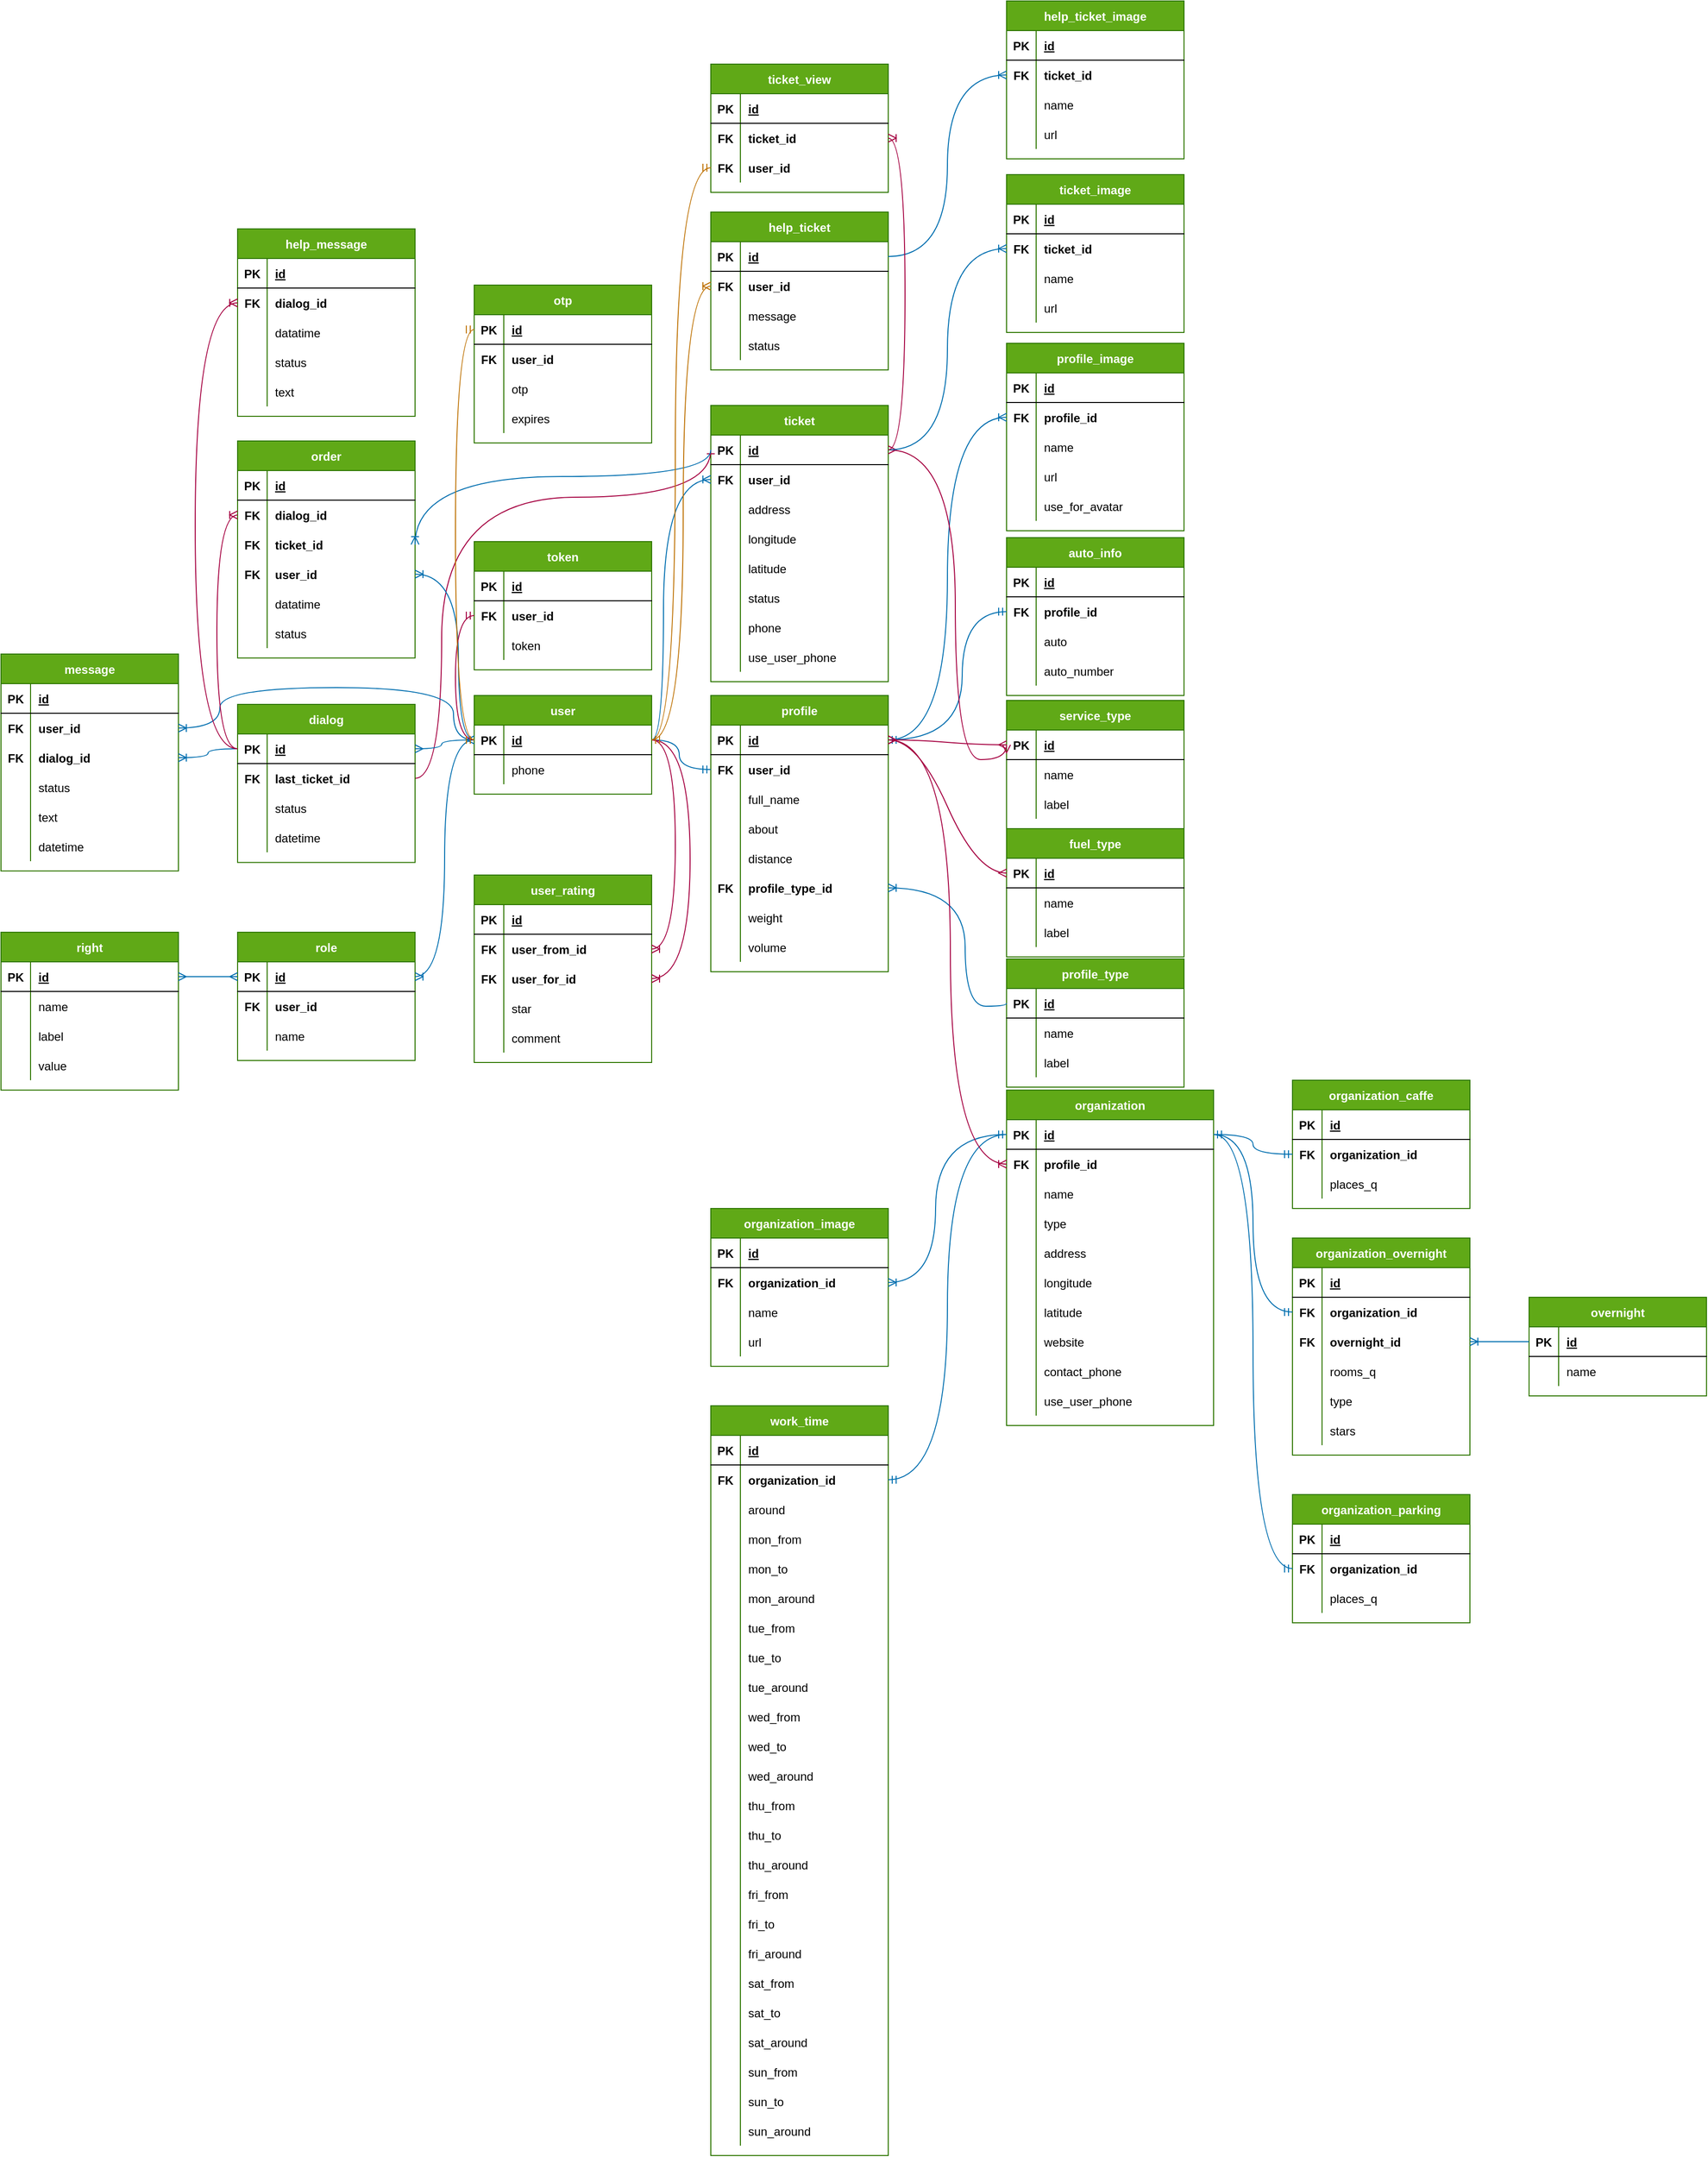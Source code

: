 <mxfile version="16.5.1" type="device"><diagram id="-pCzXGMN-ucwRaRrM9bv" name="Page-1"><mxGraphModel dx="1985" dy="1121" grid="0" gridSize="10" guides="1" tooltips="1" connect="1" arrows="1" fold="1" page="0" pageScale="1" pageWidth="850" pageHeight="1100" math="0" shadow="0"><root><mxCell id="0"/><mxCell id="1" parent="0"/><mxCell id="e2z5UaJNadHBLfCHpUqe-2" value="user" style="shape=table;startSize=30;container=1;collapsible=1;childLayout=tableLayout;fixedRows=1;rowLines=0;fontStyle=1;align=center;resizeLast=1;fillColor=#60a917;fontColor=#ffffff;strokeColor=#2D7600;" parent="1" vertex="1"><mxGeometry x="-190" y="320" width="180" height="100" as="geometry"/></mxCell><mxCell id="e2z5UaJNadHBLfCHpUqe-3" value="" style="shape=tableRow;horizontal=0;startSize=0;swimlaneHead=0;swimlaneBody=0;fillColor=none;collapsible=0;dropTarget=0;points=[[0,0.5],[1,0.5]];portConstraint=eastwest;top=0;left=0;right=0;bottom=1;" parent="e2z5UaJNadHBLfCHpUqe-2" vertex="1"><mxGeometry y="30" width="180" height="30" as="geometry"/></mxCell><mxCell id="e2z5UaJNadHBLfCHpUqe-4" value="PK" style="shape=partialRectangle;connectable=0;fillColor=none;top=0;left=0;bottom=0;right=0;fontStyle=1;overflow=hidden;" parent="e2z5UaJNadHBLfCHpUqe-3" vertex="1"><mxGeometry width="30" height="30" as="geometry"><mxRectangle width="30" height="30" as="alternateBounds"/></mxGeometry></mxCell><mxCell id="e2z5UaJNadHBLfCHpUqe-5" value="id" style="shape=partialRectangle;connectable=0;fillColor=none;top=0;left=0;bottom=0;right=0;align=left;spacingLeft=6;fontStyle=5;overflow=hidden;" parent="e2z5UaJNadHBLfCHpUqe-3" vertex="1"><mxGeometry x="30" width="150" height="30" as="geometry"><mxRectangle width="150" height="30" as="alternateBounds"/></mxGeometry></mxCell><mxCell id="e2z5UaJNadHBLfCHpUqe-6" value="" style="shape=tableRow;horizontal=0;startSize=0;swimlaneHead=0;swimlaneBody=0;fillColor=none;collapsible=0;dropTarget=0;points=[[0,0.5],[1,0.5]];portConstraint=eastwest;top=0;left=0;right=0;bottom=0;" parent="e2z5UaJNadHBLfCHpUqe-2" vertex="1"><mxGeometry y="60" width="180" height="30" as="geometry"/></mxCell><mxCell id="e2z5UaJNadHBLfCHpUqe-7" value="" style="shape=partialRectangle;connectable=0;fillColor=none;top=0;left=0;bottom=0;right=0;editable=1;overflow=hidden;" parent="e2z5UaJNadHBLfCHpUqe-6" vertex="1"><mxGeometry width="30" height="30" as="geometry"><mxRectangle width="30" height="30" as="alternateBounds"/></mxGeometry></mxCell><mxCell id="e2z5UaJNadHBLfCHpUqe-8" value="phone" style="shape=partialRectangle;connectable=0;fillColor=none;top=0;left=0;bottom=0;right=0;align=left;spacingLeft=6;overflow=hidden;" parent="e2z5UaJNadHBLfCHpUqe-6" vertex="1"><mxGeometry x="30" width="150" height="30" as="geometry"><mxRectangle width="150" height="30" as="alternateBounds"/></mxGeometry></mxCell><mxCell id="HgMFtWxube3GLmDH81G5-58" value="service_type" style="shape=table;startSize=30;container=1;collapsible=1;childLayout=tableLayout;fixedRows=1;rowLines=0;fontStyle=1;align=center;resizeLast=1;fillColor=#60a917;fontColor=#ffffff;strokeColor=#2D7600;" parent="1" vertex="1"><mxGeometry x="350" y="325" width="180" height="130" as="geometry"><mxRectangle x="530" y="480" width="110" height="30" as="alternateBounds"/></mxGeometry></mxCell><mxCell id="HgMFtWxube3GLmDH81G5-59" value="" style="shape=tableRow;horizontal=0;startSize=0;swimlaneHead=0;swimlaneBody=0;fillColor=none;collapsible=0;dropTarget=0;points=[[0,0.5],[1,0.5]];portConstraint=eastwest;top=0;left=0;right=0;bottom=1;" parent="HgMFtWxube3GLmDH81G5-58" vertex="1"><mxGeometry y="30" width="180" height="30" as="geometry"/></mxCell><mxCell id="HgMFtWxube3GLmDH81G5-60" value="PK" style="shape=partialRectangle;connectable=0;fillColor=none;top=0;left=0;bottom=0;right=0;fontStyle=1;overflow=hidden;" parent="HgMFtWxube3GLmDH81G5-59" vertex="1"><mxGeometry width="30" height="30" as="geometry"><mxRectangle width="30" height="30" as="alternateBounds"/></mxGeometry></mxCell><mxCell id="HgMFtWxube3GLmDH81G5-61" value="id" style="shape=partialRectangle;connectable=0;fillColor=none;top=0;left=0;bottom=0;right=0;align=left;spacingLeft=6;fontStyle=5;overflow=hidden;" parent="HgMFtWxube3GLmDH81G5-59" vertex="1"><mxGeometry x="30" width="150" height="30" as="geometry"><mxRectangle width="150" height="30" as="alternateBounds"/></mxGeometry></mxCell><mxCell id="HgMFtWxube3GLmDH81G5-62" value="" style="shape=tableRow;horizontal=0;startSize=0;swimlaneHead=0;swimlaneBody=0;fillColor=none;collapsible=0;dropTarget=0;points=[[0,0.5],[1,0.5]];portConstraint=eastwest;top=0;left=0;right=0;bottom=0;" parent="HgMFtWxube3GLmDH81G5-58" vertex="1"><mxGeometry y="60" width="180" height="30" as="geometry"/></mxCell><mxCell id="HgMFtWxube3GLmDH81G5-63" value="" style="shape=partialRectangle;connectable=0;fillColor=none;top=0;left=0;bottom=0;right=0;editable=1;overflow=hidden;" parent="HgMFtWxube3GLmDH81G5-62" vertex="1"><mxGeometry width="30" height="30" as="geometry"><mxRectangle width="30" height="30" as="alternateBounds"/></mxGeometry></mxCell><mxCell id="HgMFtWxube3GLmDH81G5-64" value="name" style="shape=partialRectangle;connectable=0;fillColor=none;top=0;left=0;bottom=0;right=0;align=left;spacingLeft=6;overflow=hidden;" parent="HgMFtWxube3GLmDH81G5-62" vertex="1"><mxGeometry x="30" width="150" height="30" as="geometry"><mxRectangle width="150" height="30" as="alternateBounds"/></mxGeometry></mxCell><mxCell id="lSEXGvsK-dA1z8uy0kQz-21" value="" style="shape=tableRow;horizontal=0;startSize=0;swimlaneHead=0;swimlaneBody=0;fillColor=none;collapsible=0;dropTarget=0;points=[[0,0.5],[1,0.5]];portConstraint=eastwest;top=0;left=0;right=0;bottom=0;" vertex="1" parent="HgMFtWxube3GLmDH81G5-58"><mxGeometry y="90" width="180" height="30" as="geometry"/></mxCell><mxCell id="lSEXGvsK-dA1z8uy0kQz-22" value="" style="shape=partialRectangle;connectable=0;fillColor=none;top=0;left=0;bottom=0;right=0;editable=1;overflow=hidden;" vertex="1" parent="lSEXGvsK-dA1z8uy0kQz-21"><mxGeometry width="30" height="30" as="geometry"><mxRectangle width="30" height="30" as="alternateBounds"/></mxGeometry></mxCell><mxCell id="lSEXGvsK-dA1z8uy0kQz-23" value="label" style="shape=partialRectangle;connectable=0;fillColor=none;top=0;left=0;bottom=0;right=0;align=left;spacingLeft=6;overflow=hidden;" vertex="1" parent="lSEXGvsK-dA1z8uy0kQz-21"><mxGeometry x="30" width="150" height="30" as="geometry"><mxRectangle width="150" height="30" as="alternateBounds"/></mxGeometry></mxCell><mxCell id="HgMFtWxube3GLmDH81G5-105" value="fuel_type" style="shape=table;startSize=30;container=1;collapsible=1;childLayout=tableLayout;fixedRows=1;rowLines=0;fontStyle=1;align=center;resizeLast=1;fillColor=#60a917;fontColor=#ffffff;strokeColor=#2D7600;" parent="1" vertex="1"><mxGeometry x="350" y="455" width="180" height="130" as="geometry"/></mxCell><mxCell id="HgMFtWxube3GLmDH81G5-106" value="" style="shape=tableRow;horizontal=0;startSize=0;swimlaneHead=0;swimlaneBody=0;fillColor=none;collapsible=0;dropTarget=0;points=[[0,0.5],[1,0.5]];portConstraint=eastwest;top=0;left=0;right=0;bottom=1;" parent="HgMFtWxube3GLmDH81G5-105" vertex="1"><mxGeometry y="30" width="180" height="30" as="geometry"/></mxCell><mxCell id="HgMFtWxube3GLmDH81G5-107" value="PK" style="shape=partialRectangle;connectable=0;fillColor=none;top=0;left=0;bottom=0;right=0;fontStyle=1;overflow=hidden;" parent="HgMFtWxube3GLmDH81G5-106" vertex="1"><mxGeometry width="30" height="30" as="geometry"><mxRectangle width="30" height="30" as="alternateBounds"/></mxGeometry></mxCell><mxCell id="HgMFtWxube3GLmDH81G5-108" value="id" style="shape=partialRectangle;connectable=0;fillColor=none;top=0;left=0;bottom=0;right=0;align=left;spacingLeft=6;fontStyle=5;overflow=hidden;" parent="HgMFtWxube3GLmDH81G5-106" vertex="1"><mxGeometry x="30" width="150" height="30" as="geometry"><mxRectangle width="150" height="30" as="alternateBounds"/></mxGeometry></mxCell><mxCell id="HgMFtWxube3GLmDH81G5-109" value="" style="shape=tableRow;horizontal=0;startSize=0;swimlaneHead=0;swimlaneBody=0;fillColor=none;collapsible=0;dropTarget=0;points=[[0,0.5],[1,0.5]];portConstraint=eastwest;top=0;left=0;right=0;bottom=0;" parent="HgMFtWxube3GLmDH81G5-105" vertex="1"><mxGeometry y="60" width="180" height="30" as="geometry"/></mxCell><mxCell id="HgMFtWxube3GLmDH81G5-110" value="" style="shape=partialRectangle;connectable=0;fillColor=none;top=0;left=0;bottom=0;right=0;editable=1;overflow=hidden;" parent="HgMFtWxube3GLmDH81G5-109" vertex="1"><mxGeometry width="30" height="30" as="geometry"><mxRectangle width="30" height="30" as="alternateBounds"/></mxGeometry></mxCell><mxCell id="HgMFtWxube3GLmDH81G5-111" value="name" style="shape=partialRectangle;connectable=0;fillColor=none;top=0;left=0;bottom=0;right=0;align=left;spacingLeft=6;overflow=hidden;" parent="HgMFtWxube3GLmDH81G5-109" vertex="1"><mxGeometry x="30" width="150" height="30" as="geometry"><mxRectangle width="150" height="30" as="alternateBounds"/></mxGeometry></mxCell><mxCell id="lSEXGvsK-dA1z8uy0kQz-15" value="" style="shape=tableRow;horizontal=0;startSize=0;swimlaneHead=0;swimlaneBody=0;fillColor=none;collapsible=0;dropTarget=0;points=[[0,0.5],[1,0.5]];portConstraint=eastwest;top=0;left=0;right=0;bottom=0;" vertex="1" parent="HgMFtWxube3GLmDH81G5-105"><mxGeometry y="90" width="180" height="30" as="geometry"/></mxCell><mxCell id="lSEXGvsK-dA1z8uy0kQz-16" value="" style="shape=partialRectangle;connectable=0;fillColor=none;top=0;left=0;bottom=0;right=0;editable=1;overflow=hidden;" vertex="1" parent="lSEXGvsK-dA1z8uy0kQz-15"><mxGeometry width="30" height="30" as="geometry"><mxRectangle width="30" height="30" as="alternateBounds"/></mxGeometry></mxCell><mxCell id="lSEXGvsK-dA1z8uy0kQz-17" value="label" style="shape=partialRectangle;connectable=0;fillColor=none;top=0;left=0;bottom=0;right=0;align=left;spacingLeft=6;overflow=hidden;" vertex="1" parent="lSEXGvsK-dA1z8uy0kQz-15"><mxGeometry x="30" width="150" height="30" as="geometry"><mxRectangle width="150" height="30" as="alternateBounds"/></mxGeometry></mxCell><mxCell id="HgMFtWxube3GLmDH81G5-183" value="profile" style="shape=table;startSize=30;container=1;collapsible=1;childLayout=tableLayout;fixedRows=1;rowLines=0;fontStyle=1;align=center;resizeLast=1;fillColor=#60a917;fontColor=#ffffff;strokeColor=#2D7600;" parent="1" vertex="1"><mxGeometry x="50" y="320" width="180" height="280" as="geometry"/></mxCell><mxCell id="HgMFtWxube3GLmDH81G5-184" value="" style="shape=tableRow;horizontal=0;startSize=0;swimlaneHead=0;swimlaneBody=0;fillColor=none;collapsible=0;dropTarget=0;points=[[0,0.5],[1,0.5]];portConstraint=eastwest;top=0;left=0;right=0;bottom=1;" parent="HgMFtWxube3GLmDH81G5-183" vertex="1"><mxGeometry y="30" width="180" height="30" as="geometry"/></mxCell><mxCell id="HgMFtWxube3GLmDH81G5-185" value="PK" style="shape=partialRectangle;connectable=0;fillColor=none;top=0;left=0;bottom=0;right=0;fontStyle=1;overflow=hidden;" parent="HgMFtWxube3GLmDH81G5-184" vertex="1"><mxGeometry width="30" height="30" as="geometry"><mxRectangle width="30" height="30" as="alternateBounds"/></mxGeometry></mxCell><mxCell id="HgMFtWxube3GLmDH81G5-186" value="id" style="shape=partialRectangle;connectable=0;fillColor=none;top=0;left=0;bottom=0;right=0;align=left;spacingLeft=6;fontStyle=5;overflow=hidden;" parent="HgMFtWxube3GLmDH81G5-184" vertex="1"><mxGeometry x="30" width="150" height="30" as="geometry"><mxRectangle width="150" height="30" as="alternateBounds"/></mxGeometry></mxCell><mxCell id="HgMFtWxube3GLmDH81G5-187" value="" style="shape=tableRow;horizontal=0;startSize=0;swimlaneHead=0;swimlaneBody=0;fillColor=none;collapsible=0;dropTarget=0;points=[[0,0.5],[1,0.5]];portConstraint=eastwest;top=0;left=0;right=0;bottom=0;" parent="HgMFtWxube3GLmDH81G5-183" vertex="1"><mxGeometry y="60" width="180" height="30" as="geometry"/></mxCell><mxCell id="HgMFtWxube3GLmDH81G5-188" value="FK" style="shape=partialRectangle;connectable=0;fillColor=none;top=0;left=0;bottom=0;right=0;editable=1;overflow=hidden;fontStyle=1" parent="HgMFtWxube3GLmDH81G5-187" vertex="1"><mxGeometry width="30" height="30" as="geometry"><mxRectangle width="30" height="30" as="alternateBounds"/></mxGeometry></mxCell><mxCell id="HgMFtWxube3GLmDH81G5-189" value="user_id" style="shape=partialRectangle;connectable=0;fillColor=none;top=0;left=0;bottom=0;right=0;align=left;spacingLeft=6;overflow=hidden;fontStyle=1" parent="HgMFtWxube3GLmDH81G5-187" vertex="1"><mxGeometry x="30" width="150" height="30" as="geometry"><mxRectangle width="150" height="30" as="alternateBounds"/></mxGeometry></mxCell><mxCell id="HgMFtWxube3GLmDH81G5-199" value="" style="shape=tableRow;horizontal=0;startSize=0;swimlaneHead=0;swimlaneBody=0;fillColor=none;collapsible=0;dropTarget=0;points=[[0,0.5],[1,0.5]];portConstraint=eastwest;top=0;left=0;right=0;bottom=0;" parent="HgMFtWxube3GLmDH81G5-183" vertex="1"><mxGeometry y="90" width="180" height="30" as="geometry"/></mxCell><mxCell id="HgMFtWxube3GLmDH81G5-200" value="" style="shape=partialRectangle;connectable=0;fillColor=none;top=0;left=0;bottom=0;right=0;editable=1;overflow=hidden;" parent="HgMFtWxube3GLmDH81G5-199" vertex="1"><mxGeometry width="30" height="30" as="geometry"><mxRectangle width="30" height="30" as="alternateBounds"/></mxGeometry></mxCell><mxCell id="HgMFtWxube3GLmDH81G5-201" value="full_name" style="shape=partialRectangle;connectable=0;fillColor=none;top=0;left=0;bottom=0;right=0;align=left;spacingLeft=6;overflow=hidden;" parent="HgMFtWxube3GLmDH81G5-199" vertex="1"><mxGeometry x="30" width="150" height="30" as="geometry"><mxRectangle width="150" height="30" as="alternateBounds"/></mxGeometry></mxCell><mxCell id="HgMFtWxube3GLmDH81G5-215" value="" style="shape=tableRow;horizontal=0;startSize=0;swimlaneHead=0;swimlaneBody=0;fillColor=none;collapsible=0;dropTarget=0;points=[[0,0.5],[1,0.5]];portConstraint=eastwest;top=0;left=0;right=0;bottom=0;" parent="HgMFtWxube3GLmDH81G5-183" vertex="1"><mxGeometry y="120" width="180" height="30" as="geometry"/></mxCell><mxCell id="HgMFtWxube3GLmDH81G5-216" value="" style="shape=partialRectangle;connectable=0;fillColor=none;top=0;left=0;bottom=0;right=0;editable=1;overflow=hidden;" parent="HgMFtWxube3GLmDH81G5-215" vertex="1"><mxGeometry width="30" height="30" as="geometry"><mxRectangle width="30" height="30" as="alternateBounds"/></mxGeometry></mxCell><mxCell id="HgMFtWxube3GLmDH81G5-217" value="about" style="shape=partialRectangle;connectable=0;fillColor=none;top=0;left=0;bottom=0;right=0;align=left;spacingLeft=6;overflow=hidden;" parent="HgMFtWxube3GLmDH81G5-215" vertex="1"><mxGeometry x="30" width="150" height="30" as="geometry"><mxRectangle width="150" height="30" as="alternateBounds"/></mxGeometry></mxCell><mxCell id="HgMFtWxube3GLmDH81G5-218" value="" style="shape=tableRow;horizontal=0;startSize=0;swimlaneHead=0;swimlaneBody=0;fillColor=none;collapsible=0;dropTarget=0;points=[[0,0.5],[1,0.5]];portConstraint=eastwest;top=0;left=0;right=0;bottom=0;" parent="HgMFtWxube3GLmDH81G5-183" vertex="1"><mxGeometry y="150" width="180" height="30" as="geometry"/></mxCell><mxCell id="HgMFtWxube3GLmDH81G5-219" value="" style="shape=partialRectangle;connectable=0;fillColor=none;top=0;left=0;bottom=0;right=0;editable=1;overflow=hidden;" parent="HgMFtWxube3GLmDH81G5-218" vertex="1"><mxGeometry width="30" height="30" as="geometry"><mxRectangle width="30" height="30" as="alternateBounds"/></mxGeometry></mxCell><mxCell id="HgMFtWxube3GLmDH81G5-220" value="distance" style="shape=partialRectangle;connectable=0;fillColor=none;top=0;left=0;bottom=0;right=0;align=left;spacingLeft=6;overflow=hidden;" parent="HgMFtWxube3GLmDH81G5-218" vertex="1"><mxGeometry x="30" width="150" height="30" as="geometry"><mxRectangle width="150" height="30" as="alternateBounds"/></mxGeometry></mxCell><mxCell id="HgMFtWxube3GLmDH81G5-472" value="" style="shape=tableRow;horizontal=0;startSize=0;swimlaneHead=0;swimlaneBody=0;fillColor=none;collapsible=0;dropTarget=0;points=[[0,0.5],[1,0.5]];portConstraint=eastwest;top=0;left=0;right=0;bottom=0;" parent="HgMFtWxube3GLmDH81G5-183" vertex="1"><mxGeometry y="180" width="180" height="30" as="geometry"/></mxCell><mxCell id="HgMFtWxube3GLmDH81G5-473" value="FK" style="shape=partialRectangle;connectable=0;fillColor=none;top=0;left=0;bottom=0;right=0;editable=1;overflow=hidden;fontStyle=1" parent="HgMFtWxube3GLmDH81G5-472" vertex="1"><mxGeometry width="30" height="30" as="geometry"><mxRectangle width="30" height="30" as="alternateBounds"/></mxGeometry></mxCell><mxCell id="HgMFtWxube3GLmDH81G5-474" value="profile_type_id" style="shape=partialRectangle;connectable=0;fillColor=none;top=0;left=0;bottom=0;right=0;align=left;spacingLeft=6;overflow=hidden;fontStyle=1" parent="HgMFtWxube3GLmDH81G5-472" vertex="1"><mxGeometry x="30" width="150" height="30" as="geometry"><mxRectangle width="150" height="30" as="alternateBounds"/></mxGeometry></mxCell><mxCell id="HgMFtWxube3GLmDH81G5-221" value="" style="shape=tableRow;horizontal=0;startSize=0;swimlaneHead=0;swimlaneBody=0;fillColor=none;collapsible=0;dropTarget=0;points=[[0,0.5],[1,0.5]];portConstraint=eastwest;top=0;left=0;right=0;bottom=0;" parent="HgMFtWxube3GLmDH81G5-183" vertex="1"><mxGeometry y="210" width="180" height="30" as="geometry"/></mxCell><mxCell id="HgMFtWxube3GLmDH81G5-222" value="" style="shape=partialRectangle;connectable=0;fillColor=none;top=0;left=0;bottom=0;right=0;editable=1;overflow=hidden;" parent="HgMFtWxube3GLmDH81G5-221" vertex="1"><mxGeometry width="30" height="30" as="geometry"><mxRectangle width="30" height="30" as="alternateBounds"/></mxGeometry></mxCell><mxCell id="HgMFtWxube3GLmDH81G5-223" value="weight" style="shape=partialRectangle;connectable=0;fillColor=none;top=0;left=0;bottom=0;right=0;align=left;spacingLeft=6;overflow=hidden;" parent="HgMFtWxube3GLmDH81G5-221" vertex="1"><mxGeometry x="30" width="150" height="30" as="geometry"><mxRectangle width="150" height="30" as="alternateBounds"/></mxGeometry></mxCell><mxCell id="HgMFtWxube3GLmDH81G5-224" value="" style="shape=tableRow;horizontal=0;startSize=0;swimlaneHead=0;swimlaneBody=0;fillColor=none;collapsible=0;dropTarget=0;points=[[0,0.5],[1,0.5]];portConstraint=eastwest;top=0;left=0;right=0;bottom=0;" parent="HgMFtWxube3GLmDH81G5-183" vertex="1"><mxGeometry y="240" width="180" height="30" as="geometry"/></mxCell><mxCell id="HgMFtWxube3GLmDH81G5-225" value="" style="shape=partialRectangle;connectable=0;fillColor=none;top=0;left=0;bottom=0;right=0;editable=1;overflow=hidden;" parent="HgMFtWxube3GLmDH81G5-224" vertex="1"><mxGeometry width="30" height="30" as="geometry"><mxRectangle width="30" height="30" as="alternateBounds"/></mxGeometry></mxCell><mxCell id="HgMFtWxube3GLmDH81G5-226" value="volume" style="shape=partialRectangle;connectable=0;fillColor=none;top=0;left=0;bottom=0;right=0;align=left;spacingLeft=6;overflow=hidden;" parent="HgMFtWxube3GLmDH81G5-224" vertex="1"><mxGeometry x="30" width="150" height="30" as="geometry"><mxRectangle width="150" height="30" as="alternateBounds"/></mxGeometry></mxCell><mxCell id="HgMFtWxube3GLmDH81G5-202" value="auto_info" style="shape=table;startSize=30;container=1;collapsible=1;childLayout=tableLayout;fixedRows=1;rowLines=0;fontStyle=1;align=center;resizeLast=1;fillColor=#60a917;fontColor=#ffffff;strokeColor=#2D7600;" parent="1" vertex="1"><mxGeometry x="350" y="160" width="180" height="160" as="geometry"/></mxCell><mxCell id="HgMFtWxube3GLmDH81G5-203" value="" style="shape=tableRow;horizontal=0;startSize=0;swimlaneHead=0;swimlaneBody=0;fillColor=none;collapsible=0;dropTarget=0;points=[[0,0.5],[1,0.5]];portConstraint=eastwest;top=0;left=0;right=0;bottom=1;" parent="HgMFtWxube3GLmDH81G5-202" vertex="1"><mxGeometry y="30" width="180" height="30" as="geometry"/></mxCell><mxCell id="HgMFtWxube3GLmDH81G5-204" value="PK" style="shape=partialRectangle;connectable=0;fillColor=none;top=0;left=0;bottom=0;right=0;fontStyle=1;overflow=hidden;" parent="HgMFtWxube3GLmDH81G5-203" vertex="1"><mxGeometry width="30" height="30" as="geometry"><mxRectangle width="30" height="30" as="alternateBounds"/></mxGeometry></mxCell><mxCell id="HgMFtWxube3GLmDH81G5-205" value="id" style="shape=partialRectangle;connectable=0;fillColor=none;top=0;left=0;bottom=0;right=0;align=left;spacingLeft=6;fontStyle=5;overflow=hidden;" parent="HgMFtWxube3GLmDH81G5-203" vertex="1"><mxGeometry x="30" width="150" height="30" as="geometry"><mxRectangle width="150" height="30" as="alternateBounds"/></mxGeometry></mxCell><mxCell id="HgMFtWxube3GLmDH81G5-206" value="" style="shape=tableRow;horizontal=0;startSize=0;swimlaneHead=0;swimlaneBody=0;fillColor=none;collapsible=0;dropTarget=0;points=[[0,0.5],[1,0.5]];portConstraint=eastwest;top=0;left=0;right=0;bottom=0;" parent="HgMFtWxube3GLmDH81G5-202" vertex="1"><mxGeometry y="60" width="180" height="30" as="geometry"/></mxCell><mxCell id="HgMFtWxube3GLmDH81G5-207" value="FK" style="shape=partialRectangle;connectable=0;fillColor=none;top=0;left=0;bottom=0;right=0;editable=1;overflow=hidden;fontStyle=1" parent="HgMFtWxube3GLmDH81G5-206" vertex="1"><mxGeometry width="30" height="30" as="geometry"><mxRectangle width="30" height="30" as="alternateBounds"/></mxGeometry></mxCell><mxCell id="HgMFtWxube3GLmDH81G5-208" value="profile_id" style="shape=partialRectangle;connectable=0;fillColor=none;top=0;left=0;bottom=0;right=0;align=left;spacingLeft=6;overflow=hidden;fontStyle=1" parent="HgMFtWxube3GLmDH81G5-206" vertex="1"><mxGeometry x="30" width="150" height="30" as="geometry"><mxRectangle width="150" height="30" as="alternateBounds"/></mxGeometry></mxCell><mxCell id="HgMFtWxube3GLmDH81G5-209" value="" style="shape=tableRow;horizontal=0;startSize=0;swimlaneHead=0;swimlaneBody=0;fillColor=none;collapsible=0;dropTarget=0;points=[[0,0.5],[1,0.5]];portConstraint=eastwest;top=0;left=0;right=0;bottom=0;" parent="HgMFtWxube3GLmDH81G5-202" vertex="1"><mxGeometry y="90" width="180" height="30" as="geometry"/></mxCell><mxCell id="HgMFtWxube3GLmDH81G5-210" value="" style="shape=partialRectangle;connectable=0;fillColor=none;top=0;left=0;bottom=0;right=0;editable=1;overflow=hidden;" parent="HgMFtWxube3GLmDH81G5-209" vertex="1"><mxGeometry width="30" height="30" as="geometry"><mxRectangle width="30" height="30" as="alternateBounds"/></mxGeometry></mxCell><mxCell id="HgMFtWxube3GLmDH81G5-211" value="auto" style="shape=partialRectangle;connectable=0;fillColor=none;top=0;left=0;bottom=0;right=0;align=left;spacingLeft=6;overflow=hidden;" parent="HgMFtWxube3GLmDH81G5-209" vertex="1"><mxGeometry x="30" width="150" height="30" as="geometry"><mxRectangle width="150" height="30" as="alternateBounds"/></mxGeometry></mxCell><mxCell id="HgMFtWxube3GLmDH81G5-212" value="" style="shape=tableRow;horizontal=0;startSize=0;swimlaneHead=0;swimlaneBody=0;fillColor=none;collapsible=0;dropTarget=0;points=[[0,0.5],[1,0.5]];portConstraint=eastwest;top=0;left=0;right=0;bottom=0;" parent="HgMFtWxube3GLmDH81G5-202" vertex="1"><mxGeometry y="120" width="180" height="30" as="geometry"/></mxCell><mxCell id="HgMFtWxube3GLmDH81G5-213" value="" style="shape=partialRectangle;connectable=0;fillColor=none;top=0;left=0;bottom=0;right=0;editable=1;overflow=hidden;" parent="HgMFtWxube3GLmDH81G5-212" vertex="1"><mxGeometry width="30" height="30" as="geometry"><mxRectangle width="30" height="30" as="alternateBounds"/></mxGeometry></mxCell><mxCell id="HgMFtWxube3GLmDH81G5-214" value="auto_number" style="shape=partialRectangle;connectable=0;fillColor=none;top=0;left=0;bottom=0;right=0;align=left;spacingLeft=6;overflow=hidden;" parent="HgMFtWxube3GLmDH81G5-212" vertex="1"><mxGeometry x="30" width="150" height="30" as="geometry"><mxRectangle width="150" height="30" as="alternateBounds"/></mxGeometry></mxCell><mxCell id="HgMFtWxube3GLmDH81G5-227" value="profile_type" style="shape=table;startSize=30;container=1;collapsible=1;childLayout=tableLayout;fixedRows=1;rowLines=0;fontStyle=1;align=center;resizeLast=1;fillColor=#60a917;fontColor=#ffffff;strokeColor=#2D7600;" parent="1" vertex="1"><mxGeometry x="350" y="587" width="180" height="130" as="geometry"/></mxCell><mxCell id="HgMFtWxube3GLmDH81G5-228" value="" style="shape=tableRow;horizontal=0;startSize=0;swimlaneHead=0;swimlaneBody=0;fillColor=none;collapsible=0;dropTarget=0;points=[[0,0.5],[1,0.5]];portConstraint=eastwest;top=0;left=0;right=0;bottom=1;" parent="HgMFtWxube3GLmDH81G5-227" vertex="1"><mxGeometry y="30" width="180" height="30" as="geometry"/></mxCell><mxCell id="HgMFtWxube3GLmDH81G5-229" value="PK" style="shape=partialRectangle;connectable=0;fillColor=none;top=0;left=0;bottom=0;right=0;fontStyle=1;overflow=hidden;" parent="HgMFtWxube3GLmDH81G5-228" vertex="1"><mxGeometry width="30" height="30" as="geometry"><mxRectangle width="30" height="30" as="alternateBounds"/></mxGeometry></mxCell><mxCell id="HgMFtWxube3GLmDH81G5-230" value="id" style="shape=partialRectangle;connectable=0;fillColor=none;top=0;left=0;bottom=0;right=0;align=left;spacingLeft=6;fontStyle=5;overflow=hidden;" parent="HgMFtWxube3GLmDH81G5-228" vertex="1"><mxGeometry x="30" width="150" height="30" as="geometry"><mxRectangle width="150" height="30" as="alternateBounds"/></mxGeometry></mxCell><mxCell id="HgMFtWxube3GLmDH81G5-231" value="" style="shape=tableRow;horizontal=0;startSize=0;swimlaneHead=0;swimlaneBody=0;fillColor=none;collapsible=0;dropTarget=0;points=[[0,0.5],[1,0.5]];portConstraint=eastwest;top=0;left=0;right=0;bottom=0;" parent="HgMFtWxube3GLmDH81G5-227" vertex="1"><mxGeometry y="60" width="180" height="30" as="geometry"/></mxCell><mxCell id="HgMFtWxube3GLmDH81G5-232" value="" style="shape=partialRectangle;connectable=0;fillColor=none;top=0;left=0;bottom=0;right=0;editable=1;overflow=hidden;" parent="HgMFtWxube3GLmDH81G5-231" vertex="1"><mxGeometry width="30" height="30" as="geometry"><mxRectangle width="30" height="30" as="alternateBounds"/></mxGeometry></mxCell><mxCell id="HgMFtWxube3GLmDH81G5-233" value="name" style="shape=partialRectangle;connectable=0;fillColor=none;top=0;left=0;bottom=0;right=0;align=left;spacingLeft=6;overflow=hidden;" parent="HgMFtWxube3GLmDH81G5-231" vertex="1"><mxGeometry x="30" width="150" height="30" as="geometry"><mxRectangle width="150" height="30" as="alternateBounds"/></mxGeometry></mxCell><mxCell id="lSEXGvsK-dA1z8uy0kQz-18" value="" style="shape=tableRow;horizontal=0;startSize=0;swimlaneHead=0;swimlaneBody=0;fillColor=none;collapsible=0;dropTarget=0;points=[[0,0.5],[1,0.5]];portConstraint=eastwest;top=0;left=0;right=0;bottom=0;" vertex="1" parent="HgMFtWxube3GLmDH81G5-227"><mxGeometry y="90" width="180" height="30" as="geometry"/></mxCell><mxCell id="lSEXGvsK-dA1z8uy0kQz-19" value="" style="shape=partialRectangle;connectable=0;fillColor=none;top=0;left=0;bottom=0;right=0;editable=1;overflow=hidden;" vertex="1" parent="lSEXGvsK-dA1z8uy0kQz-18"><mxGeometry width="30" height="30" as="geometry"><mxRectangle width="30" height="30" as="alternateBounds"/></mxGeometry></mxCell><mxCell id="lSEXGvsK-dA1z8uy0kQz-20" value="label" style="shape=partialRectangle;connectable=0;fillColor=none;top=0;left=0;bottom=0;right=0;align=left;spacingLeft=6;overflow=hidden;" vertex="1" parent="lSEXGvsK-dA1z8uy0kQz-18"><mxGeometry x="30" width="150" height="30" as="geometry"><mxRectangle width="150" height="30" as="alternateBounds"/></mxGeometry></mxCell><mxCell id="HgMFtWxube3GLmDH81G5-236" value="" style="edgeStyle=orthogonalEdgeStyle;fontSize=12;html=1;endArrow=ERoneToMany;rounded=0;exitX=0;exitY=0.5;exitDx=0;exitDy=0;curved=1;fillColor=#1ba1e2;strokeColor=#006EAF;entryX=1;entryY=0.5;entryDx=0;entryDy=0;" parent="1" source="HgMFtWxube3GLmDH81G5-228" target="HgMFtWxube3GLmDH81G5-472" edge="1"><mxGeometry width="100" height="100" relative="1" as="geometry"><mxPoint x="280" y="730" as="sourcePoint"/><mxPoint x="248" y="501" as="targetPoint"/><Array as="points"><mxPoint x="308" y="635"/><mxPoint x="308" y="515"/></Array></mxGeometry></mxCell><mxCell id="HgMFtWxube3GLmDH81G5-241" value="" style="edgeStyle=orthogonalEdgeStyle;fontSize=12;html=1;endArrow=ERmandOne;startArrow=ERmandOne;rounded=0;entryX=0;entryY=0.5;entryDx=0;entryDy=0;exitX=1;exitY=0.5;exitDx=0;exitDy=0;curved=1;fillColor=#1ba1e2;strokeColor=#006EAF;" parent="1" source="e2z5UaJNadHBLfCHpUqe-3" target="HgMFtWxube3GLmDH81G5-187" edge="1"><mxGeometry width="100" height="100" relative="1" as="geometry"><mxPoint x="-10" y="425" as="sourcePoint"/><mxPoint x="260" y="360" as="targetPoint"/><Array as="points"><mxPoint x="18" y="365"/><mxPoint x="18" y="395"/></Array></mxGeometry></mxCell><mxCell id="HgMFtWxube3GLmDH81G5-242" value="organization" style="shape=table;startSize=30;container=1;collapsible=1;childLayout=tableLayout;fixedRows=1;rowLines=0;fontStyle=1;align=center;resizeLast=1;fillColor=#60a917;fontColor=#ffffff;strokeColor=#2D7600;" parent="1" vertex="1"><mxGeometry x="350" y="720" width="210" height="340" as="geometry"><mxRectangle x="530" y="480" width="110" height="30" as="alternateBounds"/></mxGeometry></mxCell><mxCell id="HgMFtWxube3GLmDH81G5-243" value="" style="shape=tableRow;horizontal=0;startSize=0;swimlaneHead=0;swimlaneBody=0;fillColor=none;collapsible=0;dropTarget=0;points=[[0,0.5],[1,0.5]];portConstraint=eastwest;top=0;left=0;right=0;bottom=1;" parent="HgMFtWxube3GLmDH81G5-242" vertex="1"><mxGeometry y="30" width="210" height="30" as="geometry"/></mxCell><mxCell id="HgMFtWxube3GLmDH81G5-244" value="PK" style="shape=partialRectangle;connectable=0;fillColor=none;top=0;left=0;bottom=0;right=0;fontStyle=1;overflow=hidden;" parent="HgMFtWxube3GLmDH81G5-243" vertex="1"><mxGeometry width="30" height="30" as="geometry"><mxRectangle width="30" height="30" as="alternateBounds"/></mxGeometry></mxCell><mxCell id="HgMFtWxube3GLmDH81G5-245" value="id" style="shape=partialRectangle;connectable=0;fillColor=none;top=0;left=0;bottom=0;right=0;align=left;spacingLeft=6;fontStyle=5;overflow=hidden;" parent="HgMFtWxube3GLmDH81G5-243" vertex="1"><mxGeometry x="30" width="180" height="30" as="geometry"><mxRectangle width="180" height="30" as="alternateBounds"/></mxGeometry></mxCell><mxCell id="HgMFtWxube3GLmDH81G5-456" value="" style="shape=tableRow;horizontal=0;startSize=0;swimlaneHead=0;swimlaneBody=0;fillColor=none;collapsible=0;dropTarget=0;points=[[0,0.5],[1,0.5]];portConstraint=eastwest;top=0;left=0;right=0;bottom=0;" parent="HgMFtWxube3GLmDH81G5-242" vertex="1"><mxGeometry y="60" width="210" height="30" as="geometry"/></mxCell><mxCell id="HgMFtWxube3GLmDH81G5-457" value="FK" style="shape=partialRectangle;connectable=0;fillColor=none;top=0;left=0;bottom=0;right=0;editable=1;overflow=hidden;fontStyle=1" parent="HgMFtWxube3GLmDH81G5-456" vertex="1"><mxGeometry width="30" height="30" as="geometry"><mxRectangle width="30" height="30" as="alternateBounds"/></mxGeometry></mxCell><mxCell id="HgMFtWxube3GLmDH81G5-458" value="profile_id" style="shape=partialRectangle;connectable=0;fillColor=none;top=0;left=0;bottom=0;right=0;align=left;spacingLeft=6;overflow=hidden;fontStyle=1" parent="HgMFtWxube3GLmDH81G5-456" vertex="1"><mxGeometry x="30" width="180" height="30" as="geometry"><mxRectangle width="180" height="30" as="alternateBounds"/></mxGeometry></mxCell><mxCell id="HgMFtWxube3GLmDH81G5-246" value="" style="shape=tableRow;horizontal=0;startSize=0;swimlaneHead=0;swimlaneBody=0;fillColor=none;collapsible=0;dropTarget=0;points=[[0,0.5],[1,0.5]];portConstraint=eastwest;top=0;left=0;right=0;bottom=0;" parent="HgMFtWxube3GLmDH81G5-242" vertex="1"><mxGeometry y="90" width="210" height="30" as="geometry"/></mxCell><mxCell id="HgMFtWxube3GLmDH81G5-247" value="" style="shape=partialRectangle;connectable=0;fillColor=none;top=0;left=0;bottom=0;right=0;editable=1;overflow=hidden;" parent="HgMFtWxube3GLmDH81G5-246" vertex="1"><mxGeometry width="30" height="30" as="geometry"><mxRectangle width="30" height="30" as="alternateBounds"/></mxGeometry></mxCell><mxCell id="HgMFtWxube3GLmDH81G5-248" value="name" style="shape=partialRectangle;connectable=0;fillColor=none;top=0;left=0;bottom=0;right=0;align=left;spacingLeft=6;overflow=hidden;" parent="HgMFtWxube3GLmDH81G5-246" vertex="1"><mxGeometry x="30" width="180" height="30" as="geometry"><mxRectangle width="180" height="30" as="alternateBounds"/></mxGeometry></mxCell><mxCell id="HgMFtWxube3GLmDH81G5-407" value="" style="shape=tableRow;horizontal=0;startSize=0;swimlaneHead=0;swimlaneBody=0;fillColor=none;collapsible=0;dropTarget=0;points=[[0,0.5],[1,0.5]];portConstraint=eastwest;top=0;left=0;right=0;bottom=0;" parent="HgMFtWxube3GLmDH81G5-242" vertex="1"><mxGeometry y="120" width="210" height="30" as="geometry"/></mxCell><mxCell id="HgMFtWxube3GLmDH81G5-408" value="" style="shape=partialRectangle;connectable=0;fillColor=none;top=0;left=0;bottom=0;right=0;editable=1;overflow=hidden;" parent="HgMFtWxube3GLmDH81G5-407" vertex="1"><mxGeometry width="30" height="30" as="geometry"><mxRectangle width="30" height="30" as="alternateBounds"/></mxGeometry></mxCell><mxCell id="HgMFtWxube3GLmDH81G5-409" value="type" style="shape=partialRectangle;connectable=0;fillColor=none;top=0;left=0;bottom=0;right=0;align=left;spacingLeft=6;overflow=hidden;" parent="HgMFtWxube3GLmDH81G5-407" vertex="1"><mxGeometry x="30" width="180" height="30" as="geometry"><mxRectangle width="180" height="30" as="alternateBounds"/></mxGeometry></mxCell><mxCell id="HgMFtWxube3GLmDH81G5-318" value="" style="shape=tableRow;horizontal=0;startSize=0;swimlaneHead=0;swimlaneBody=0;fillColor=none;collapsible=0;dropTarget=0;points=[[0,0.5],[1,0.5]];portConstraint=eastwest;top=0;left=0;right=0;bottom=0;" parent="HgMFtWxube3GLmDH81G5-242" vertex="1"><mxGeometry y="150" width="210" height="30" as="geometry"/></mxCell><mxCell id="HgMFtWxube3GLmDH81G5-319" value="" style="shape=partialRectangle;connectable=0;fillColor=none;top=0;left=0;bottom=0;right=0;editable=1;overflow=hidden;" parent="HgMFtWxube3GLmDH81G5-318" vertex="1"><mxGeometry width="30" height="30" as="geometry"><mxRectangle width="30" height="30" as="alternateBounds"/></mxGeometry></mxCell><mxCell id="HgMFtWxube3GLmDH81G5-320" value="address" style="shape=partialRectangle;connectable=0;fillColor=none;top=0;left=0;bottom=0;right=0;align=left;spacingLeft=6;overflow=hidden;" parent="HgMFtWxube3GLmDH81G5-318" vertex="1"><mxGeometry x="30" width="180" height="30" as="geometry"><mxRectangle width="180" height="30" as="alternateBounds"/></mxGeometry></mxCell><mxCell id="HgMFtWxube3GLmDH81G5-1006" value="" style="shape=tableRow;horizontal=0;startSize=0;swimlaneHead=0;swimlaneBody=0;fillColor=none;collapsible=0;dropTarget=0;points=[[0,0.5],[1,0.5]];portConstraint=eastwest;top=0;left=0;right=0;bottom=0;" parent="HgMFtWxube3GLmDH81G5-242" vertex="1"><mxGeometry y="180" width="210" height="30" as="geometry"/></mxCell><mxCell id="HgMFtWxube3GLmDH81G5-1007" value="" style="shape=partialRectangle;connectable=0;fillColor=none;top=0;left=0;bottom=0;right=0;editable=1;overflow=hidden;" parent="HgMFtWxube3GLmDH81G5-1006" vertex="1"><mxGeometry width="30" height="30" as="geometry"><mxRectangle width="30" height="30" as="alternateBounds"/></mxGeometry></mxCell><mxCell id="HgMFtWxube3GLmDH81G5-1008" value="longitude" style="shape=partialRectangle;connectable=0;fillColor=none;top=0;left=0;bottom=0;right=0;align=left;spacingLeft=6;overflow=hidden;" parent="HgMFtWxube3GLmDH81G5-1006" vertex="1"><mxGeometry x="30" width="180" height="30" as="geometry"><mxRectangle width="180" height="30" as="alternateBounds"/></mxGeometry></mxCell><mxCell id="HgMFtWxube3GLmDH81G5-1009" value="" style="shape=tableRow;horizontal=0;startSize=0;swimlaneHead=0;swimlaneBody=0;fillColor=none;collapsible=0;dropTarget=0;points=[[0,0.5],[1,0.5]];portConstraint=eastwest;top=0;left=0;right=0;bottom=0;" parent="HgMFtWxube3GLmDH81G5-242" vertex="1"><mxGeometry y="210" width="210" height="30" as="geometry"/></mxCell><mxCell id="HgMFtWxube3GLmDH81G5-1010" value="" style="shape=partialRectangle;connectable=0;fillColor=none;top=0;left=0;bottom=0;right=0;editable=1;overflow=hidden;" parent="HgMFtWxube3GLmDH81G5-1009" vertex="1"><mxGeometry width="30" height="30" as="geometry"><mxRectangle width="30" height="30" as="alternateBounds"/></mxGeometry></mxCell><mxCell id="HgMFtWxube3GLmDH81G5-1011" value="latitude" style="shape=partialRectangle;connectable=0;fillColor=none;top=0;left=0;bottom=0;right=0;align=left;spacingLeft=6;overflow=hidden;" parent="HgMFtWxube3GLmDH81G5-1009" vertex="1"><mxGeometry x="30" width="180" height="30" as="geometry"><mxRectangle width="180" height="30" as="alternateBounds"/></mxGeometry></mxCell><mxCell id="HgMFtWxube3GLmDH81G5-410" value="" style="shape=tableRow;horizontal=0;startSize=0;swimlaneHead=0;swimlaneBody=0;fillColor=none;collapsible=0;dropTarget=0;points=[[0,0.5],[1,0.5]];portConstraint=eastwest;top=0;left=0;right=0;bottom=0;" parent="HgMFtWxube3GLmDH81G5-242" vertex="1"><mxGeometry y="240" width="210" height="30" as="geometry"/></mxCell><mxCell id="HgMFtWxube3GLmDH81G5-411" value="" style="shape=partialRectangle;connectable=0;fillColor=none;top=0;left=0;bottom=0;right=0;editable=1;overflow=hidden;" parent="HgMFtWxube3GLmDH81G5-410" vertex="1"><mxGeometry width="30" height="30" as="geometry"><mxRectangle width="30" height="30" as="alternateBounds"/></mxGeometry></mxCell><mxCell id="HgMFtWxube3GLmDH81G5-412" value="website" style="shape=partialRectangle;connectable=0;fillColor=none;top=0;left=0;bottom=0;right=0;align=left;spacingLeft=6;overflow=hidden;" parent="HgMFtWxube3GLmDH81G5-410" vertex="1"><mxGeometry x="30" width="180" height="30" as="geometry"><mxRectangle width="180" height="30" as="alternateBounds"/></mxGeometry></mxCell><mxCell id="HgMFtWxube3GLmDH81G5-253" value="" style="shape=tableRow;horizontal=0;startSize=0;swimlaneHead=0;swimlaneBody=0;fillColor=none;collapsible=0;dropTarget=0;points=[[0,0.5],[1,0.5]];portConstraint=eastwest;top=0;left=0;right=0;bottom=0;" parent="HgMFtWxube3GLmDH81G5-242" vertex="1"><mxGeometry y="270" width="210" height="30" as="geometry"/></mxCell><mxCell id="HgMFtWxube3GLmDH81G5-254" value="" style="shape=partialRectangle;connectable=0;fillColor=none;top=0;left=0;bottom=0;right=0;editable=1;overflow=hidden;" parent="HgMFtWxube3GLmDH81G5-253" vertex="1"><mxGeometry width="30" height="30" as="geometry"><mxRectangle width="30" height="30" as="alternateBounds"/></mxGeometry></mxCell><mxCell id="HgMFtWxube3GLmDH81G5-255" value="contact_phone" style="shape=partialRectangle;connectable=0;fillColor=none;top=0;left=0;bottom=0;right=0;align=left;spacingLeft=6;overflow=hidden;" parent="HgMFtWxube3GLmDH81G5-253" vertex="1"><mxGeometry x="30" width="180" height="30" as="geometry"><mxRectangle width="180" height="30" as="alternateBounds"/></mxGeometry></mxCell><mxCell id="HgMFtWxube3GLmDH81G5-259" value="" style="shape=tableRow;horizontal=0;startSize=0;swimlaneHead=0;swimlaneBody=0;fillColor=none;collapsible=0;dropTarget=0;points=[[0,0.5],[1,0.5]];portConstraint=eastwest;top=0;left=0;right=0;bottom=0;" parent="HgMFtWxube3GLmDH81G5-242" vertex="1"><mxGeometry y="300" width="210" height="30" as="geometry"/></mxCell><mxCell id="HgMFtWxube3GLmDH81G5-260" value="" style="shape=partialRectangle;connectable=0;fillColor=none;top=0;left=0;bottom=0;right=0;editable=1;overflow=hidden;" parent="HgMFtWxube3GLmDH81G5-259" vertex="1"><mxGeometry width="30" height="30" as="geometry"><mxRectangle width="30" height="30" as="alternateBounds"/></mxGeometry></mxCell><mxCell id="HgMFtWxube3GLmDH81G5-261" value="use_user_phone" style="shape=partialRectangle;connectable=0;fillColor=none;top=0;left=0;bottom=0;right=0;align=left;spacingLeft=6;overflow=hidden;" parent="HgMFtWxube3GLmDH81G5-259" vertex="1"><mxGeometry x="30" width="180" height="30" as="geometry"><mxRectangle width="180" height="30" as="alternateBounds"/></mxGeometry></mxCell><mxCell id="HgMFtWxube3GLmDH81G5-250" value="" style="edgeStyle=orthogonalEdgeStyle;fontSize=12;html=1;endArrow=ERmandOne;startArrow=ERmandOne;rounded=0;entryX=0;entryY=0.5;entryDx=0;entryDy=0;exitX=1;exitY=0.5;exitDx=0;exitDy=0;curved=1;fillColor=#1ba1e2;strokeColor=#006EAF;" parent="1" source="HgMFtWxube3GLmDH81G5-184" target="HgMFtWxube3GLmDH81G5-206" edge="1"><mxGeometry width="100" height="100" relative="1" as="geometry"><mxPoint x="210" y="270" as="sourcePoint"/><mxPoint x="270" y="210.0" as="targetPoint"/><Array as="points"><mxPoint x="305" y="365"/><mxPoint x="305" y="235"/></Array></mxGeometry></mxCell><mxCell id="HgMFtWxube3GLmDH81G5-292" value="organization_caffe" style="shape=table;startSize=30;container=1;collapsible=1;childLayout=tableLayout;fixedRows=1;rowLines=0;fontStyle=1;align=center;resizeLast=1;fillColor=#60a917;fontColor=#ffffff;strokeColor=#2D7600;" parent="1" vertex="1"><mxGeometry x="640" y="710" width="180" height="130" as="geometry"/></mxCell><mxCell id="HgMFtWxube3GLmDH81G5-293" value="" style="shape=tableRow;horizontal=0;startSize=0;swimlaneHead=0;swimlaneBody=0;fillColor=none;collapsible=0;dropTarget=0;points=[[0,0.5],[1,0.5]];portConstraint=eastwest;top=0;left=0;right=0;bottom=1;" parent="HgMFtWxube3GLmDH81G5-292" vertex="1"><mxGeometry y="30" width="180" height="30" as="geometry"/></mxCell><mxCell id="HgMFtWxube3GLmDH81G5-294" value="PK" style="shape=partialRectangle;connectable=0;fillColor=none;top=0;left=0;bottom=0;right=0;fontStyle=1;overflow=hidden;" parent="HgMFtWxube3GLmDH81G5-293" vertex="1"><mxGeometry width="30" height="30" as="geometry"><mxRectangle width="30" height="30" as="alternateBounds"/></mxGeometry></mxCell><mxCell id="HgMFtWxube3GLmDH81G5-295" value="id" style="shape=partialRectangle;connectable=0;fillColor=none;top=0;left=0;bottom=0;right=0;align=left;spacingLeft=6;fontStyle=5;overflow=hidden;" parent="HgMFtWxube3GLmDH81G5-293" vertex="1"><mxGeometry x="30" width="150" height="30" as="geometry"><mxRectangle width="150" height="30" as="alternateBounds"/></mxGeometry></mxCell><mxCell id="HgMFtWxube3GLmDH81G5-453" value="" style="shape=tableRow;horizontal=0;startSize=0;swimlaneHead=0;swimlaneBody=0;fillColor=none;collapsible=0;dropTarget=0;points=[[0,0.5],[1,0.5]];portConstraint=eastwest;top=0;left=0;right=0;bottom=0;" parent="HgMFtWxube3GLmDH81G5-292" vertex="1"><mxGeometry y="60" width="180" height="30" as="geometry"/></mxCell><mxCell id="HgMFtWxube3GLmDH81G5-454" value="FK" style="shape=partialRectangle;connectable=0;fillColor=none;top=0;left=0;bottom=0;right=0;editable=1;overflow=hidden;fontStyle=1" parent="HgMFtWxube3GLmDH81G5-453" vertex="1"><mxGeometry width="30" height="30" as="geometry"><mxRectangle width="30" height="30" as="alternateBounds"/></mxGeometry></mxCell><mxCell id="HgMFtWxube3GLmDH81G5-455" value="organization_id" style="shape=partialRectangle;connectable=0;fillColor=none;top=0;left=0;bottom=0;right=0;align=left;spacingLeft=6;overflow=hidden;fontStyle=1" parent="HgMFtWxube3GLmDH81G5-453" vertex="1"><mxGeometry x="30" width="150" height="30" as="geometry"><mxRectangle width="150" height="30" as="alternateBounds"/></mxGeometry></mxCell><mxCell id="HgMFtWxube3GLmDH81G5-299" value="" style="shape=tableRow;horizontal=0;startSize=0;swimlaneHead=0;swimlaneBody=0;fillColor=none;collapsible=0;dropTarget=0;points=[[0,0.5],[1,0.5]];portConstraint=eastwest;top=0;left=0;right=0;bottom=0;" parent="HgMFtWxube3GLmDH81G5-292" vertex="1"><mxGeometry y="90" width="180" height="30" as="geometry"/></mxCell><mxCell id="HgMFtWxube3GLmDH81G5-300" value="" style="shape=partialRectangle;connectable=0;fillColor=none;top=0;left=0;bottom=0;right=0;editable=1;overflow=hidden;" parent="HgMFtWxube3GLmDH81G5-299" vertex="1"><mxGeometry width="30" height="30" as="geometry"><mxRectangle width="30" height="30" as="alternateBounds"/></mxGeometry></mxCell><mxCell id="HgMFtWxube3GLmDH81G5-301" value="places_q" style="shape=partialRectangle;connectable=0;fillColor=none;top=0;left=0;bottom=0;right=0;align=left;spacingLeft=6;overflow=hidden;" parent="HgMFtWxube3GLmDH81G5-299" vertex="1"><mxGeometry x="30" width="150" height="30" as="geometry"><mxRectangle width="150" height="30" as="alternateBounds"/></mxGeometry></mxCell><mxCell id="HgMFtWxube3GLmDH81G5-317" value="" style="edgeStyle=orthogonalEdgeStyle;fontSize=12;html=1;endArrow=ERmandOne;startArrow=ERmandOne;rounded=0;entryX=0;entryY=0.5;entryDx=0;entryDy=0;exitX=1;exitY=0.5;exitDx=0;exitDy=0;curved=1;fillColor=#1ba1e2;strokeColor=#006EAF;" parent="1" source="HgMFtWxube3GLmDH81G5-243" target="HgMFtWxube3GLmDH81G5-453" edge="1"><mxGeometry width="100" height="100" relative="1" as="geometry"><mxPoint x="520" y="855" as="sourcePoint"/><mxPoint x="590" y="590" as="targetPoint"/><Array as="points"><mxPoint x="600" y="765"/><mxPoint x="600" y="785"/></Array></mxGeometry></mxCell><mxCell id="HgMFtWxube3GLmDH81G5-321" value="work_time" style="shape=table;startSize=30;container=1;collapsible=1;childLayout=tableLayout;fixedRows=1;rowLines=0;fontStyle=1;align=center;resizeLast=1;fillColor=#60a917;fontColor=#ffffff;strokeColor=#2D7600;" parent="1" vertex="1"><mxGeometry x="50" y="1040" width="180" height="760.0" as="geometry"/></mxCell><mxCell id="HgMFtWxube3GLmDH81G5-322" value="" style="shape=tableRow;horizontal=0;startSize=0;swimlaneHead=0;swimlaneBody=0;fillColor=none;collapsible=0;dropTarget=0;points=[[0,0.5],[1,0.5]];portConstraint=eastwest;top=0;left=0;right=0;bottom=1;" parent="HgMFtWxube3GLmDH81G5-321" vertex="1"><mxGeometry y="30" width="180" height="30" as="geometry"/></mxCell><mxCell id="HgMFtWxube3GLmDH81G5-323" value="PK" style="shape=partialRectangle;connectable=0;fillColor=none;top=0;left=0;bottom=0;right=0;fontStyle=1;overflow=hidden;" parent="HgMFtWxube3GLmDH81G5-322" vertex="1"><mxGeometry width="30" height="30" as="geometry"><mxRectangle width="30" height="30" as="alternateBounds"/></mxGeometry></mxCell><mxCell id="HgMFtWxube3GLmDH81G5-324" value="id" style="shape=partialRectangle;connectable=0;fillColor=none;top=0;left=0;bottom=0;right=0;align=left;spacingLeft=6;fontStyle=5;overflow=hidden;" parent="HgMFtWxube3GLmDH81G5-322" vertex="1"><mxGeometry x="30" width="150" height="30" as="geometry"><mxRectangle width="150" height="30" as="alternateBounds"/></mxGeometry></mxCell><mxCell id="HgMFtWxube3GLmDH81G5-404" value="" style="shape=tableRow;horizontal=0;startSize=0;swimlaneHead=0;swimlaneBody=0;fillColor=none;collapsible=0;dropTarget=0;points=[[0,0.5],[1,0.5]];portConstraint=eastwest;top=0;left=0;right=0;bottom=0;" parent="HgMFtWxube3GLmDH81G5-321" vertex="1"><mxGeometry y="60" width="180" height="30" as="geometry"/></mxCell><mxCell id="HgMFtWxube3GLmDH81G5-405" value="FK" style="shape=partialRectangle;connectable=0;fillColor=none;top=0;left=0;bottom=0;right=0;editable=1;overflow=hidden;fontStyle=1" parent="HgMFtWxube3GLmDH81G5-404" vertex="1"><mxGeometry width="30" height="30" as="geometry"><mxRectangle width="30" height="30" as="alternateBounds"/></mxGeometry></mxCell><mxCell id="HgMFtWxube3GLmDH81G5-406" value="organization_id" style="shape=partialRectangle;connectable=0;fillColor=none;top=0;left=0;bottom=0;right=0;align=left;spacingLeft=6;overflow=hidden;fontStyle=1" parent="HgMFtWxube3GLmDH81G5-404" vertex="1"><mxGeometry x="30" width="150" height="30" as="geometry"><mxRectangle width="150" height="30" as="alternateBounds"/></mxGeometry></mxCell><mxCell id="HgMFtWxube3GLmDH81G5-401" value="" style="shape=tableRow;horizontal=0;startSize=0;swimlaneHead=0;swimlaneBody=0;fillColor=none;collapsible=0;dropTarget=0;points=[[0,0.5],[1,0.5]];portConstraint=eastwest;top=0;left=0;right=0;bottom=0;" parent="HgMFtWxube3GLmDH81G5-321" vertex="1"><mxGeometry y="90" width="180" height="30" as="geometry"/></mxCell><mxCell id="HgMFtWxube3GLmDH81G5-402" value="" style="shape=partialRectangle;connectable=0;fillColor=none;top=0;left=0;bottom=0;right=0;editable=1;overflow=hidden;" parent="HgMFtWxube3GLmDH81G5-401" vertex="1"><mxGeometry width="30" height="30" as="geometry"><mxRectangle width="30" height="30" as="alternateBounds"/></mxGeometry></mxCell><mxCell id="HgMFtWxube3GLmDH81G5-403" value="around" style="shape=partialRectangle;connectable=0;fillColor=none;top=0;left=0;bottom=0;right=0;align=left;spacingLeft=6;overflow=hidden;" parent="HgMFtWxube3GLmDH81G5-401" vertex="1"><mxGeometry x="30" width="150" height="30" as="geometry"><mxRectangle width="150" height="30" as="alternateBounds"/></mxGeometry></mxCell><mxCell id="HgMFtWxube3GLmDH81G5-325" value="" style="shape=tableRow;horizontal=0;startSize=0;swimlaneHead=0;swimlaneBody=0;fillColor=none;collapsible=0;dropTarget=0;points=[[0,0.5],[1,0.5]];portConstraint=eastwest;top=0;left=0;right=0;bottom=0;" parent="HgMFtWxube3GLmDH81G5-321" vertex="1"><mxGeometry y="120" width="180" height="30" as="geometry"/></mxCell><mxCell id="HgMFtWxube3GLmDH81G5-326" value="" style="shape=partialRectangle;connectable=0;fillColor=none;top=0;left=0;bottom=0;right=0;editable=1;overflow=hidden;" parent="HgMFtWxube3GLmDH81G5-325" vertex="1"><mxGeometry width="30" height="30" as="geometry"><mxRectangle width="30" height="30" as="alternateBounds"/></mxGeometry></mxCell><mxCell id="HgMFtWxube3GLmDH81G5-327" value="mon_from" style="shape=partialRectangle;connectable=0;fillColor=none;top=0;left=0;bottom=0;right=0;align=left;spacingLeft=6;overflow=hidden;" parent="HgMFtWxube3GLmDH81G5-325" vertex="1"><mxGeometry x="30" width="150" height="30" as="geometry"><mxRectangle width="150" height="30" as="alternateBounds"/></mxGeometry></mxCell><mxCell id="HgMFtWxube3GLmDH81G5-328" value="" style="shape=tableRow;horizontal=0;startSize=0;swimlaneHead=0;swimlaneBody=0;fillColor=none;collapsible=0;dropTarget=0;points=[[0,0.5],[1,0.5]];portConstraint=eastwest;top=0;left=0;right=0;bottom=0;" parent="HgMFtWxube3GLmDH81G5-321" vertex="1"><mxGeometry y="150" width="180" height="30" as="geometry"/></mxCell><mxCell id="HgMFtWxube3GLmDH81G5-329" value="" style="shape=partialRectangle;connectable=0;fillColor=none;top=0;left=0;bottom=0;right=0;editable=1;overflow=hidden;" parent="HgMFtWxube3GLmDH81G5-328" vertex="1"><mxGeometry width="30" height="30" as="geometry"><mxRectangle width="30" height="30" as="alternateBounds"/></mxGeometry></mxCell><mxCell id="HgMFtWxube3GLmDH81G5-330" value="mon_to" style="shape=partialRectangle;connectable=0;fillColor=none;top=0;left=0;bottom=0;right=0;align=left;spacingLeft=6;overflow=hidden;" parent="HgMFtWxube3GLmDH81G5-328" vertex="1"><mxGeometry x="30" width="150" height="30" as="geometry"><mxRectangle width="150" height="30" as="alternateBounds"/></mxGeometry></mxCell><mxCell id="HgMFtWxube3GLmDH81G5-344" value="" style="shape=tableRow;horizontal=0;startSize=0;swimlaneHead=0;swimlaneBody=0;fillColor=none;collapsible=0;dropTarget=0;points=[[0,0.5],[1,0.5]];portConstraint=eastwest;top=0;left=0;right=0;bottom=0;" parent="HgMFtWxube3GLmDH81G5-321" vertex="1"><mxGeometry y="180" width="180" height="30" as="geometry"/></mxCell><mxCell id="HgMFtWxube3GLmDH81G5-345" value="" style="shape=partialRectangle;connectable=0;fillColor=none;top=0;left=0;bottom=0;right=0;editable=1;overflow=hidden;" parent="HgMFtWxube3GLmDH81G5-344" vertex="1"><mxGeometry width="30" height="30" as="geometry"><mxRectangle width="30" height="30" as="alternateBounds"/></mxGeometry></mxCell><mxCell id="HgMFtWxube3GLmDH81G5-346" value="mon_around" style="shape=partialRectangle;connectable=0;fillColor=none;top=0;left=0;bottom=0;right=0;align=left;spacingLeft=6;overflow=hidden;" parent="HgMFtWxube3GLmDH81G5-344" vertex="1"><mxGeometry x="30" width="150" height="30" as="geometry"><mxRectangle width="150" height="30" as="alternateBounds"/></mxGeometry></mxCell><mxCell id="HgMFtWxube3GLmDH81G5-331" value="" style="shape=tableRow;horizontal=0;startSize=0;swimlaneHead=0;swimlaneBody=0;fillColor=none;collapsible=0;dropTarget=0;points=[[0,0.5],[1,0.5]];portConstraint=eastwest;top=0;left=0;right=0;bottom=0;" parent="HgMFtWxube3GLmDH81G5-321" vertex="1"><mxGeometry y="210" width="180" height="30" as="geometry"/></mxCell><mxCell id="HgMFtWxube3GLmDH81G5-332" value="" style="shape=partialRectangle;connectable=0;fillColor=none;top=0;left=0;bottom=0;right=0;editable=1;overflow=hidden;" parent="HgMFtWxube3GLmDH81G5-331" vertex="1"><mxGeometry width="30" height="30" as="geometry"><mxRectangle width="30" height="30" as="alternateBounds"/></mxGeometry></mxCell><mxCell id="HgMFtWxube3GLmDH81G5-333" value="tue_from" style="shape=partialRectangle;connectable=0;fillColor=none;top=0;left=0;bottom=0;right=0;align=left;spacingLeft=6;overflow=hidden;" parent="HgMFtWxube3GLmDH81G5-331" vertex="1"><mxGeometry x="30" width="150" height="30" as="geometry"><mxRectangle width="150" height="30" as="alternateBounds"/></mxGeometry></mxCell><mxCell id="HgMFtWxube3GLmDH81G5-334" value="" style="shape=tableRow;horizontal=0;startSize=0;swimlaneHead=0;swimlaneBody=0;fillColor=none;collapsible=0;dropTarget=0;points=[[0,0.5],[1,0.5]];portConstraint=eastwest;top=0;left=0;right=0;bottom=0;" parent="HgMFtWxube3GLmDH81G5-321" vertex="1"><mxGeometry y="240" width="180" height="30" as="geometry"/></mxCell><mxCell id="HgMFtWxube3GLmDH81G5-335" value="" style="shape=partialRectangle;connectable=0;fillColor=none;top=0;left=0;bottom=0;right=0;editable=1;overflow=hidden;" parent="HgMFtWxube3GLmDH81G5-334" vertex="1"><mxGeometry width="30" height="30" as="geometry"><mxRectangle width="30" height="30" as="alternateBounds"/></mxGeometry></mxCell><mxCell id="HgMFtWxube3GLmDH81G5-336" value="tue_to" style="shape=partialRectangle;connectable=0;fillColor=none;top=0;left=0;bottom=0;right=0;align=left;spacingLeft=6;overflow=hidden;" parent="HgMFtWxube3GLmDH81G5-334" vertex="1"><mxGeometry x="30" width="150" height="30" as="geometry"><mxRectangle width="150" height="30" as="alternateBounds"/></mxGeometry></mxCell><mxCell id="HgMFtWxube3GLmDH81G5-337" value="" style="shape=tableRow;horizontal=0;startSize=0;swimlaneHead=0;swimlaneBody=0;fillColor=none;collapsible=0;dropTarget=0;points=[[0,0.5],[1,0.5]];portConstraint=eastwest;top=0;left=0;right=0;bottom=0;" parent="HgMFtWxube3GLmDH81G5-321" vertex="1"><mxGeometry y="270" width="180" height="30" as="geometry"/></mxCell><mxCell id="HgMFtWxube3GLmDH81G5-338" value="" style="shape=partialRectangle;connectable=0;fillColor=none;top=0;left=0;bottom=0;right=0;editable=1;overflow=hidden;" parent="HgMFtWxube3GLmDH81G5-337" vertex="1"><mxGeometry width="30" height="30" as="geometry"><mxRectangle width="30" height="30" as="alternateBounds"/></mxGeometry></mxCell><mxCell id="HgMFtWxube3GLmDH81G5-339" value="tue_around" style="shape=partialRectangle;connectable=0;fillColor=none;top=0;left=0;bottom=0;right=0;align=left;spacingLeft=6;overflow=hidden;" parent="HgMFtWxube3GLmDH81G5-337" vertex="1"><mxGeometry x="30" width="150" height="30" as="geometry"><mxRectangle width="150" height="30" as="alternateBounds"/></mxGeometry></mxCell><mxCell id="HgMFtWxube3GLmDH81G5-356" value="" style="shape=tableRow;horizontal=0;startSize=0;swimlaneHead=0;swimlaneBody=0;fillColor=none;collapsible=0;dropTarget=0;points=[[0,0.5],[1,0.5]];portConstraint=eastwest;top=0;left=0;right=0;bottom=0;" parent="HgMFtWxube3GLmDH81G5-321" vertex="1"><mxGeometry y="300" width="180" height="30" as="geometry"/></mxCell><mxCell id="HgMFtWxube3GLmDH81G5-357" value="" style="shape=partialRectangle;connectable=0;fillColor=none;top=0;left=0;bottom=0;right=0;editable=1;overflow=hidden;" parent="HgMFtWxube3GLmDH81G5-356" vertex="1"><mxGeometry width="30" height="30" as="geometry"><mxRectangle width="30" height="30" as="alternateBounds"/></mxGeometry></mxCell><mxCell id="HgMFtWxube3GLmDH81G5-358" value="wed_from" style="shape=partialRectangle;connectable=0;fillColor=none;top=0;left=0;bottom=0;right=0;align=left;spacingLeft=6;overflow=hidden;" parent="HgMFtWxube3GLmDH81G5-356" vertex="1"><mxGeometry x="30" width="150" height="30" as="geometry"><mxRectangle width="150" height="30" as="alternateBounds"/></mxGeometry></mxCell><mxCell id="HgMFtWxube3GLmDH81G5-359" value="" style="shape=tableRow;horizontal=0;startSize=0;swimlaneHead=0;swimlaneBody=0;fillColor=none;collapsible=0;dropTarget=0;points=[[0,0.5],[1,0.5]];portConstraint=eastwest;top=0;left=0;right=0;bottom=0;" parent="HgMFtWxube3GLmDH81G5-321" vertex="1"><mxGeometry y="330" width="180" height="30" as="geometry"/></mxCell><mxCell id="HgMFtWxube3GLmDH81G5-360" value="" style="shape=partialRectangle;connectable=0;fillColor=none;top=0;left=0;bottom=0;right=0;editable=1;overflow=hidden;" parent="HgMFtWxube3GLmDH81G5-359" vertex="1"><mxGeometry width="30" height="30" as="geometry"><mxRectangle width="30" height="30" as="alternateBounds"/></mxGeometry></mxCell><mxCell id="HgMFtWxube3GLmDH81G5-361" value="wed_to" style="shape=partialRectangle;connectable=0;fillColor=none;top=0;left=0;bottom=0;right=0;align=left;spacingLeft=6;overflow=hidden;" parent="HgMFtWxube3GLmDH81G5-359" vertex="1"><mxGeometry x="30" width="150" height="30" as="geometry"><mxRectangle width="150" height="30" as="alternateBounds"/></mxGeometry></mxCell><mxCell id="HgMFtWxube3GLmDH81G5-362" value="" style="shape=tableRow;horizontal=0;startSize=0;swimlaneHead=0;swimlaneBody=0;fillColor=none;collapsible=0;dropTarget=0;points=[[0,0.5],[1,0.5]];portConstraint=eastwest;top=0;left=0;right=0;bottom=0;" parent="HgMFtWxube3GLmDH81G5-321" vertex="1"><mxGeometry y="360" width="180" height="30" as="geometry"/></mxCell><mxCell id="HgMFtWxube3GLmDH81G5-363" value="" style="shape=partialRectangle;connectable=0;fillColor=none;top=0;left=0;bottom=0;right=0;editable=1;overflow=hidden;" parent="HgMFtWxube3GLmDH81G5-362" vertex="1"><mxGeometry width="30" height="30" as="geometry"><mxRectangle width="30" height="30" as="alternateBounds"/></mxGeometry></mxCell><mxCell id="HgMFtWxube3GLmDH81G5-364" value="wed_around" style="shape=partialRectangle;connectable=0;fillColor=none;top=0;left=0;bottom=0;right=0;align=left;spacingLeft=6;overflow=hidden;" parent="HgMFtWxube3GLmDH81G5-362" vertex="1"><mxGeometry x="30" width="150" height="30" as="geometry"><mxRectangle width="150" height="30" as="alternateBounds"/></mxGeometry></mxCell><mxCell id="HgMFtWxube3GLmDH81G5-365" value="" style="shape=tableRow;horizontal=0;startSize=0;swimlaneHead=0;swimlaneBody=0;fillColor=none;collapsible=0;dropTarget=0;points=[[0,0.5],[1,0.5]];portConstraint=eastwest;top=0;left=0;right=0;bottom=0;" parent="HgMFtWxube3GLmDH81G5-321" vertex="1"><mxGeometry y="390" width="180" height="30" as="geometry"/></mxCell><mxCell id="HgMFtWxube3GLmDH81G5-366" value="" style="shape=partialRectangle;connectable=0;fillColor=none;top=0;left=0;bottom=0;right=0;editable=1;overflow=hidden;" parent="HgMFtWxube3GLmDH81G5-365" vertex="1"><mxGeometry width="30" height="30" as="geometry"><mxRectangle width="30" height="30" as="alternateBounds"/></mxGeometry></mxCell><mxCell id="HgMFtWxube3GLmDH81G5-367" value="thu_from" style="shape=partialRectangle;connectable=0;fillColor=none;top=0;left=0;bottom=0;right=0;align=left;spacingLeft=6;overflow=hidden;" parent="HgMFtWxube3GLmDH81G5-365" vertex="1"><mxGeometry x="30" width="150" height="30" as="geometry"><mxRectangle width="150" height="30" as="alternateBounds"/></mxGeometry></mxCell><mxCell id="HgMFtWxube3GLmDH81G5-368" value="" style="shape=tableRow;horizontal=0;startSize=0;swimlaneHead=0;swimlaneBody=0;fillColor=none;collapsible=0;dropTarget=0;points=[[0,0.5],[1,0.5]];portConstraint=eastwest;top=0;left=0;right=0;bottom=0;" parent="HgMFtWxube3GLmDH81G5-321" vertex="1"><mxGeometry y="420" width="180" height="30" as="geometry"/></mxCell><mxCell id="HgMFtWxube3GLmDH81G5-369" value="" style="shape=partialRectangle;connectable=0;fillColor=none;top=0;left=0;bottom=0;right=0;editable=1;overflow=hidden;" parent="HgMFtWxube3GLmDH81G5-368" vertex="1"><mxGeometry width="30" height="30" as="geometry"><mxRectangle width="30" height="30" as="alternateBounds"/></mxGeometry></mxCell><mxCell id="HgMFtWxube3GLmDH81G5-370" value="thu_to" style="shape=partialRectangle;connectable=0;fillColor=none;top=0;left=0;bottom=0;right=0;align=left;spacingLeft=6;overflow=hidden;" parent="HgMFtWxube3GLmDH81G5-368" vertex="1"><mxGeometry x="30" width="150" height="30" as="geometry"><mxRectangle width="150" height="30" as="alternateBounds"/></mxGeometry></mxCell><mxCell id="HgMFtWxube3GLmDH81G5-371" value="" style="shape=tableRow;horizontal=0;startSize=0;swimlaneHead=0;swimlaneBody=0;fillColor=none;collapsible=0;dropTarget=0;points=[[0,0.5],[1,0.5]];portConstraint=eastwest;top=0;left=0;right=0;bottom=0;" parent="HgMFtWxube3GLmDH81G5-321" vertex="1"><mxGeometry y="450" width="180" height="30" as="geometry"/></mxCell><mxCell id="HgMFtWxube3GLmDH81G5-372" value="" style="shape=partialRectangle;connectable=0;fillColor=none;top=0;left=0;bottom=0;right=0;editable=1;overflow=hidden;" parent="HgMFtWxube3GLmDH81G5-371" vertex="1"><mxGeometry width="30" height="30" as="geometry"><mxRectangle width="30" height="30" as="alternateBounds"/></mxGeometry></mxCell><mxCell id="HgMFtWxube3GLmDH81G5-373" value="thu_around" style="shape=partialRectangle;connectable=0;fillColor=none;top=0;left=0;bottom=0;right=0;align=left;spacingLeft=6;overflow=hidden;" parent="HgMFtWxube3GLmDH81G5-371" vertex="1"><mxGeometry x="30" width="150" height="30" as="geometry"><mxRectangle width="150" height="30" as="alternateBounds"/></mxGeometry></mxCell><mxCell id="HgMFtWxube3GLmDH81G5-374" value="" style="shape=tableRow;horizontal=0;startSize=0;swimlaneHead=0;swimlaneBody=0;fillColor=none;collapsible=0;dropTarget=0;points=[[0,0.5],[1,0.5]];portConstraint=eastwest;top=0;left=0;right=0;bottom=0;" parent="HgMFtWxube3GLmDH81G5-321" vertex="1"><mxGeometry y="480" width="180" height="30" as="geometry"/></mxCell><mxCell id="HgMFtWxube3GLmDH81G5-375" value="" style="shape=partialRectangle;connectable=0;fillColor=none;top=0;left=0;bottom=0;right=0;editable=1;overflow=hidden;" parent="HgMFtWxube3GLmDH81G5-374" vertex="1"><mxGeometry width="30" height="30" as="geometry"><mxRectangle width="30" height="30" as="alternateBounds"/></mxGeometry></mxCell><mxCell id="HgMFtWxube3GLmDH81G5-376" value="fri_from" style="shape=partialRectangle;connectable=0;fillColor=none;top=0;left=0;bottom=0;right=0;align=left;spacingLeft=6;overflow=hidden;" parent="HgMFtWxube3GLmDH81G5-374" vertex="1"><mxGeometry x="30" width="150" height="30" as="geometry"><mxRectangle width="150" height="30" as="alternateBounds"/></mxGeometry></mxCell><mxCell id="HgMFtWxube3GLmDH81G5-377" value="" style="shape=tableRow;horizontal=0;startSize=0;swimlaneHead=0;swimlaneBody=0;fillColor=none;collapsible=0;dropTarget=0;points=[[0,0.5],[1,0.5]];portConstraint=eastwest;top=0;left=0;right=0;bottom=0;" parent="HgMFtWxube3GLmDH81G5-321" vertex="1"><mxGeometry y="510" width="180" height="30" as="geometry"/></mxCell><mxCell id="HgMFtWxube3GLmDH81G5-378" value="" style="shape=partialRectangle;connectable=0;fillColor=none;top=0;left=0;bottom=0;right=0;editable=1;overflow=hidden;" parent="HgMFtWxube3GLmDH81G5-377" vertex="1"><mxGeometry width="30" height="30" as="geometry"><mxRectangle width="30" height="30" as="alternateBounds"/></mxGeometry></mxCell><mxCell id="HgMFtWxube3GLmDH81G5-379" value="fri_to" style="shape=partialRectangle;connectable=0;fillColor=none;top=0;left=0;bottom=0;right=0;align=left;spacingLeft=6;overflow=hidden;" parent="HgMFtWxube3GLmDH81G5-377" vertex="1"><mxGeometry x="30" width="150" height="30" as="geometry"><mxRectangle width="150" height="30" as="alternateBounds"/></mxGeometry></mxCell><mxCell id="HgMFtWxube3GLmDH81G5-380" value="" style="shape=tableRow;horizontal=0;startSize=0;swimlaneHead=0;swimlaneBody=0;fillColor=none;collapsible=0;dropTarget=0;points=[[0,0.5],[1,0.5]];portConstraint=eastwest;top=0;left=0;right=0;bottom=0;" parent="HgMFtWxube3GLmDH81G5-321" vertex="1"><mxGeometry y="540" width="180" height="30" as="geometry"/></mxCell><mxCell id="HgMFtWxube3GLmDH81G5-381" value="" style="shape=partialRectangle;connectable=0;fillColor=none;top=0;left=0;bottom=0;right=0;editable=1;overflow=hidden;" parent="HgMFtWxube3GLmDH81G5-380" vertex="1"><mxGeometry width="30" height="30" as="geometry"><mxRectangle width="30" height="30" as="alternateBounds"/></mxGeometry></mxCell><mxCell id="HgMFtWxube3GLmDH81G5-382" value="fri_around" style="shape=partialRectangle;connectable=0;fillColor=none;top=0;left=0;bottom=0;right=0;align=left;spacingLeft=6;overflow=hidden;" parent="HgMFtWxube3GLmDH81G5-380" vertex="1"><mxGeometry x="30" width="150" height="30" as="geometry"><mxRectangle width="150" height="30" as="alternateBounds"/></mxGeometry></mxCell><mxCell id="HgMFtWxube3GLmDH81G5-383" value="" style="shape=tableRow;horizontal=0;startSize=0;swimlaneHead=0;swimlaneBody=0;fillColor=none;collapsible=0;dropTarget=0;points=[[0,0.5],[1,0.5]];portConstraint=eastwest;top=0;left=0;right=0;bottom=0;" parent="HgMFtWxube3GLmDH81G5-321" vertex="1"><mxGeometry y="570" width="180" height="30" as="geometry"/></mxCell><mxCell id="HgMFtWxube3GLmDH81G5-384" value="" style="shape=partialRectangle;connectable=0;fillColor=none;top=0;left=0;bottom=0;right=0;editable=1;overflow=hidden;" parent="HgMFtWxube3GLmDH81G5-383" vertex="1"><mxGeometry width="30" height="30" as="geometry"><mxRectangle width="30" height="30" as="alternateBounds"/></mxGeometry></mxCell><mxCell id="HgMFtWxube3GLmDH81G5-385" value="sat_from" style="shape=partialRectangle;connectable=0;fillColor=none;top=0;left=0;bottom=0;right=0;align=left;spacingLeft=6;overflow=hidden;" parent="HgMFtWxube3GLmDH81G5-383" vertex="1"><mxGeometry x="30" width="150" height="30" as="geometry"><mxRectangle width="150" height="30" as="alternateBounds"/></mxGeometry></mxCell><mxCell id="HgMFtWxube3GLmDH81G5-386" value="" style="shape=tableRow;horizontal=0;startSize=0;swimlaneHead=0;swimlaneBody=0;fillColor=none;collapsible=0;dropTarget=0;points=[[0,0.5],[1,0.5]];portConstraint=eastwest;top=0;left=0;right=0;bottom=0;" parent="HgMFtWxube3GLmDH81G5-321" vertex="1"><mxGeometry y="600" width="180" height="30" as="geometry"/></mxCell><mxCell id="HgMFtWxube3GLmDH81G5-387" value="" style="shape=partialRectangle;connectable=0;fillColor=none;top=0;left=0;bottom=0;right=0;editable=1;overflow=hidden;" parent="HgMFtWxube3GLmDH81G5-386" vertex="1"><mxGeometry width="30" height="30" as="geometry"><mxRectangle width="30" height="30" as="alternateBounds"/></mxGeometry></mxCell><mxCell id="HgMFtWxube3GLmDH81G5-388" value="sat_to" style="shape=partialRectangle;connectable=0;fillColor=none;top=0;left=0;bottom=0;right=0;align=left;spacingLeft=6;overflow=hidden;" parent="HgMFtWxube3GLmDH81G5-386" vertex="1"><mxGeometry x="30" width="150" height="30" as="geometry"><mxRectangle width="150" height="30" as="alternateBounds"/></mxGeometry></mxCell><mxCell id="HgMFtWxube3GLmDH81G5-389" value="" style="shape=tableRow;horizontal=0;startSize=0;swimlaneHead=0;swimlaneBody=0;fillColor=none;collapsible=0;dropTarget=0;points=[[0,0.5],[1,0.5]];portConstraint=eastwest;top=0;left=0;right=0;bottom=0;" parent="HgMFtWxube3GLmDH81G5-321" vertex="1"><mxGeometry y="630" width="180" height="30" as="geometry"/></mxCell><mxCell id="HgMFtWxube3GLmDH81G5-390" value="" style="shape=partialRectangle;connectable=0;fillColor=none;top=0;left=0;bottom=0;right=0;editable=1;overflow=hidden;" parent="HgMFtWxube3GLmDH81G5-389" vertex="1"><mxGeometry width="30" height="30" as="geometry"><mxRectangle width="30" height="30" as="alternateBounds"/></mxGeometry></mxCell><mxCell id="HgMFtWxube3GLmDH81G5-391" value="sat_around" style="shape=partialRectangle;connectable=0;fillColor=none;top=0;left=0;bottom=0;right=0;align=left;spacingLeft=6;overflow=hidden;" parent="HgMFtWxube3GLmDH81G5-389" vertex="1"><mxGeometry x="30" width="150" height="30" as="geometry"><mxRectangle width="150" height="30" as="alternateBounds"/></mxGeometry></mxCell><mxCell id="HgMFtWxube3GLmDH81G5-392" value="" style="shape=tableRow;horizontal=0;startSize=0;swimlaneHead=0;swimlaneBody=0;fillColor=none;collapsible=0;dropTarget=0;points=[[0,0.5],[1,0.5]];portConstraint=eastwest;top=0;left=0;right=0;bottom=0;" parent="HgMFtWxube3GLmDH81G5-321" vertex="1"><mxGeometry y="660" width="180" height="30" as="geometry"/></mxCell><mxCell id="HgMFtWxube3GLmDH81G5-393" value="" style="shape=partialRectangle;connectable=0;fillColor=none;top=0;left=0;bottom=0;right=0;editable=1;overflow=hidden;" parent="HgMFtWxube3GLmDH81G5-392" vertex="1"><mxGeometry width="30" height="30" as="geometry"><mxRectangle width="30" height="30" as="alternateBounds"/></mxGeometry></mxCell><mxCell id="HgMFtWxube3GLmDH81G5-394" value="sun_from" style="shape=partialRectangle;connectable=0;fillColor=none;top=0;left=0;bottom=0;right=0;align=left;spacingLeft=6;overflow=hidden;" parent="HgMFtWxube3GLmDH81G5-392" vertex="1"><mxGeometry x="30" width="150" height="30" as="geometry"><mxRectangle width="150" height="30" as="alternateBounds"/></mxGeometry></mxCell><mxCell id="HgMFtWxube3GLmDH81G5-395" value="" style="shape=tableRow;horizontal=0;startSize=0;swimlaneHead=0;swimlaneBody=0;fillColor=none;collapsible=0;dropTarget=0;points=[[0,0.5],[1,0.5]];portConstraint=eastwest;top=0;left=0;right=0;bottom=0;" parent="HgMFtWxube3GLmDH81G5-321" vertex="1"><mxGeometry y="690" width="180" height="30" as="geometry"/></mxCell><mxCell id="HgMFtWxube3GLmDH81G5-396" value="" style="shape=partialRectangle;connectable=0;fillColor=none;top=0;left=0;bottom=0;right=0;editable=1;overflow=hidden;" parent="HgMFtWxube3GLmDH81G5-395" vertex="1"><mxGeometry width="30" height="30" as="geometry"><mxRectangle width="30" height="30" as="alternateBounds"/></mxGeometry></mxCell><mxCell id="HgMFtWxube3GLmDH81G5-397" value="sun_to" style="shape=partialRectangle;connectable=0;fillColor=none;top=0;left=0;bottom=0;right=0;align=left;spacingLeft=6;overflow=hidden;" parent="HgMFtWxube3GLmDH81G5-395" vertex="1"><mxGeometry x="30" width="150" height="30" as="geometry"><mxRectangle width="150" height="30" as="alternateBounds"/></mxGeometry></mxCell><mxCell id="HgMFtWxube3GLmDH81G5-398" value="" style="shape=tableRow;horizontal=0;startSize=0;swimlaneHead=0;swimlaneBody=0;fillColor=none;collapsible=0;dropTarget=0;points=[[0,0.5],[1,0.5]];portConstraint=eastwest;top=0;left=0;right=0;bottom=0;" parent="HgMFtWxube3GLmDH81G5-321" vertex="1"><mxGeometry y="720" width="180" height="30" as="geometry"/></mxCell><mxCell id="HgMFtWxube3GLmDH81G5-399" value="" style="shape=partialRectangle;connectable=0;fillColor=none;top=0;left=0;bottom=0;right=0;editable=1;overflow=hidden;" parent="HgMFtWxube3GLmDH81G5-398" vertex="1"><mxGeometry width="30" height="30" as="geometry"><mxRectangle width="30" height="30" as="alternateBounds"/></mxGeometry></mxCell><mxCell id="HgMFtWxube3GLmDH81G5-400" value="sun_around" style="shape=partialRectangle;connectable=0;fillColor=none;top=0;left=0;bottom=0;right=0;align=left;spacingLeft=6;overflow=hidden;" parent="HgMFtWxube3GLmDH81G5-398" vertex="1"><mxGeometry x="30" width="150" height="30" as="geometry"><mxRectangle width="150" height="30" as="alternateBounds"/></mxGeometry></mxCell><mxCell id="HgMFtWxube3GLmDH81G5-343" value="" style="edgeStyle=orthogonalEdgeStyle;fontSize=12;html=1;endArrow=ERmandOne;startArrow=ERmandOne;rounded=0;entryX=1;entryY=0.5;entryDx=0;entryDy=0;exitX=0;exitY=0.5;exitDx=0;exitDy=0;curved=1;fillColor=#1ba1e2;strokeColor=#006EAF;" parent="1" source="HgMFtWxube3GLmDH81G5-243" target="HgMFtWxube3GLmDH81G5-404" edge="1"><mxGeometry width="100" height="100" relative="1" as="geometry"><mxPoint x="530" y="865" as="sourcePoint"/><mxPoint x="590" y="765" as="targetPoint"/></mxGeometry></mxCell><mxCell id="HgMFtWxube3GLmDH81G5-416" value="organization_image" style="shape=table;startSize=30;container=1;collapsible=1;childLayout=tableLayout;fixedRows=1;rowLines=0;fontStyle=1;align=center;resizeLast=1;fillColor=#60a917;fontColor=#ffffff;strokeColor=#2D7600;" parent="1" vertex="1"><mxGeometry x="50" y="840" width="180" height="160" as="geometry"/></mxCell><mxCell id="HgMFtWxube3GLmDH81G5-417" value="" style="shape=tableRow;horizontal=0;startSize=0;swimlaneHead=0;swimlaneBody=0;fillColor=none;collapsible=0;dropTarget=0;points=[[0,0.5],[1,0.5]];portConstraint=eastwest;top=0;left=0;right=0;bottom=1;" parent="HgMFtWxube3GLmDH81G5-416" vertex="1"><mxGeometry y="30" width="180" height="30" as="geometry"/></mxCell><mxCell id="HgMFtWxube3GLmDH81G5-418" value="PK" style="shape=partialRectangle;connectable=0;fillColor=none;top=0;left=0;bottom=0;right=0;fontStyle=1;overflow=hidden;" parent="HgMFtWxube3GLmDH81G5-417" vertex="1"><mxGeometry width="30" height="30" as="geometry"><mxRectangle width="30" height="30" as="alternateBounds"/></mxGeometry></mxCell><mxCell id="HgMFtWxube3GLmDH81G5-419" value="id" style="shape=partialRectangle;connectable=0;fillColor=none;top=0;left=0;bottom=0;right=0;align=left;spacingLeft=6;fontStyle=5;overflow=hidden;" parent="HgMFtWxube3GLmDH81G5-417" vertex="1"><mxGeometry x="30" width="150" height="30" as="geometry"><mxRectangle width="150" height="30" as="alternateBounds"/></mxGeometry></mxCell><mxCell id="HgMFtWxube3GLmDH81G5-450" value="" style="shape=tableRow;horizontal=0;startSize=0;swimlaneHead=0;swimlaneBody=0;fillColor=none;collapsible=0;dropTarget=0;points=[[0,0.5],[1,0.5]];portConstraint=eastwest;top=0;left=0;right=0;bottom=0;" parent="HgMFtWxube3GLmDH81G5-416" vertex="1"><mxGeometry y="60" width="180" height="30" as="geometry"/></mxCell><mxCell id="HgMFtWxube3GLmDH81G5-451" value="FK" style="shape=partialRectangle;connectable=0;fillColor=none;top=0;left=0;bottom=0;right=0;editable=1;overflow=hidden;fontStyle=1" parent="HgMFtWxube3GLmDH81G5-450" vertex="1"><mxGeometry width="30" height="30" as="geometry"><mxRectangle width="30" height="30" as="alternateBounds"/></mxGeometry></mxCell><mxCell id="HgMFtWxube3GLmDH81G5-452" value="organization_id" style="shape=partialRectangle;connectable=0;fillColor=none;top=0;left=0;bottom=0;right=0;align=left;spacingLeft=6;overflow=hidden;fontStyle=1" parent="HgMFtWxube3GLmDH81G5-450" vertex="1"><mxGeometry x="30" width="150" height="30" as="geometry"><mxRectangle width="150" height="30" as="alternateBounds"/></mxGeometry></mxCell><mxCell id="HgMFtWxube3GLmDH81G5-420" value="" style="shape=tableRow;horizontal=0;startSize=0;swimlaneHead=0;swimlaneBody=0;fillColor=none;collapsible=0;dropTarget=0;points=[[0,0.5],[1,0.5]];portConstraint=eastwest;top=0;left=0;right=0;bottom=0;" parent="HgMFtWxube3GLmDH81G5-416" vertex="1"><mxGeometry y="90" width="180" height="30" as="geometry"/></mxCell><mxCell id="HgMFtWxube3GLmDH81G5-421" value="" style="shape=partialRectangle;connectable=0;fillColor=none;top=0;left=0;bottom=0;right=0;editable=1;overflow=hidden;" parent="HgMFtWxube3GLmDH81G5-420" vertex="1"><mxGeometry width="30" height="30" as="geometry"><mxRectangle width="30" height="30" as="alternateBounds"/></mxGeometry></mxCell><mxCell id="HgMFtWxube3GLmDH81G5-422" value="name" style="shape=partialRectangle;connectable=0;fillColor=none;top=0;left=0;bottom=0;right=0;align=left;spacingLeft=6;overflow=hidden;" parent="HgMFtWxube3GLmDH81G5-420" vertex="1"><mxGeometry x="30" width="150" height="30" as="geometry"><mxRectangle width="150" height="30" as="alternateBounds"/></mxGeometry></mxCell><mxCell id="HgMFtWxube3GLmDH81G5-423" value="" style="shape=tableRow;horizontal=0;startSize=0;swimlaneHead=0;swimlaneBody=0;fillColor=none;collapsible=0;dropTarget=0;points=[[0,0.5],[1,0.5]];portConstraint=eastwest;top=0;left=0;right=0;bottom=0;" parent="HgMFtWxube3GLmDH81G5-416" vertex="1"><mxGeometry y="120" width="180" height="30" as="geometry"/></mxCell><mxCell id="HgMFtWxube3GLmDH81G5-424" value="" style="shape=partialRectangle;connectable=0;fillColor=none;top=0;left=0;bottom=0;right=0;editable=1;overflow=hidden;" parent="HgMFtWxube3GLmDH81G5-423" vertex="1"><mxGeometry width="30" height="30" as="geometry"><mxRectangle width="30" height="30" as="alternateBounds"/></mxGeometry></mxCell><mxCell id="HgMFtWxube3GLmDH81G5-425" value="url" style="shape=partialRectangle;connectable=0;fillColor=none;top=0;left=0;bottom=0;right=0;align=left;spacingLeft=6;overflow=hidden;" parent="HgMFtWxube3GLmDH81G5-423" vertex="1"><mxGeometry x="30" width="150" height="30" as="geometry"><mxRectangle width="150" height="30" as="alternateBounds"/></mxGeometry></mxCell><mxCell id="HgMFtWxube3GLmDH81G5-426" value="" style="edgeStyle=orthogonalEdgeStyle;fontSize=12;html=1;endArrow=ERoneToMany;rounded=0;entryX=1;entryY=0.5;entryDx=0;entryDy=0;exitX=0;exitY=0.5;exitDx=0;exitDy=0;curved=1;fillColor=#1ba1e2;strokeColor=#006EAF;" parent="1" source="HgMFtWxube3GLmDH81G5-243" target="HgMFtWxube3GLmDH81G5-450" edge="1"><mxGeometry width="100" height="100" relative="1" as="geometry"><mxPoint x="500" y="1110" as="sourcePoint"/><mxPoint x="380" y="1040" as="targetPoint"/><Array as="points"><mxPoint x="278" y="765"/><mxPoint x="278" y="915"/></Array></mxGeometry></mxCell><mxCell id="HgMFtWxube3GLmDH81G5-428" value="profile_image" style="shape=table;startSize=30;container=1;collapsible=1;childLayout=tableLayout;fixedRows=1;rowLines=0;fontStyle=1;align=center;resizeLast=1;fillColor=#60a917;fontColor=#ffffff;strokeColor=#2D7600;" parent="1" vertex="1"><mxGeometry x="350" y="-37" width="180" height="190" as="geometry"/></mxCell><mxCell id="HgMFtWxube3GLmDH81G5-429" value="" style="shape=tableRow;horizontal=0;startSize=0;swimlaneHead=0;swimlaneBody=0;fillColor=none;collapsible=0;dropTarget=0;points=[[0,0.5],[1,0.5]];portConstraint=eastwest;top=0;left=0;right=0;bottom=1;" parent="HgMFtWxube3GLmDH81G5-428" vertex="1"><mxGeometry y="30" width="180" height="30" as="geometry"/></mxCell><mxCell id="HgMFtWxube3GLmDH81G5-430" value="PK" style="shape=partialRectangle;connectable=0;fillColor=none;top=0;left=0;bottom=0;right=0;fontStyle=1;overflow=hidden;" parent="HgMFtWxube3GLmDH81G5-429" vertex="1"><mxGeometry width="30" height="30" as="geometry"><mxRectangle width="30" height="30" as="alternateBounds"/></mxGeometry></mxCell><mxCell id="HgMFtWxube3GLmDH81G5-431" value="id" style="shape=partialRectangle;connectable=0;fillColor=none;top=0;left=0;bottom=0;right=0;align=left;spacingLeft=6;fontStyle=5;overflow=hidden;" parent="HgMFtWxube3GLmDH81G5-429" vertex="1"><mxGeometry x="30" width="150" height="30" as="geometry"><mxRectangle width="150" height="30" as="alternateBounds"/></mxGeometry></mxCell><mxCell id="HgMFtWxube3GLmDH81G5-432" value="" style="shape=tableRow;horizontal=0;startSize=0;swimlaneHead=0;swimlaneBody=0;fillColor=none;collapsible=0;dropTarget=0;points=[[0,0.5],[1,0.5]];portConstraint=eastwest;top=0;left=0;right=0;bottom=0;fontStyle=0" parent="HgMFtWxube3GLmDH81G5-428" vertex="1"><mxGeometry y="60" width="180" height="30" as="geometry"/></mxCell><mxCell id="HgMFtWxube3GLmDH81G5-433" value="FK" style="shape=partialRectangle;connectable=0;fillColor=none;top=0;left=0;bottom=0;right=0;editable=1;overflow=hidden;fontStyle=1" parent="HgMFtWxube3GLmDH81G5-432" vertex="1"><mxGeometry width="30" height="30" as="geometry"><mxRectangle width="30" height="30" as="alternateBounds"/></mxGeometry></mxCell><mxCell id="HgMFtWxube3GLmDH81G5-434" value="profile_id" style="shape=partialRectangle;connectable=0;fillColor=none;top=0;left=0;bottom=0;right=0;align=left;spacingLeft=6;overflow=hidden;fontStyle=1" parent="HgMFtWxube3GLmDH81G5-432" vertex="1"><mxGeometry x="30" width="150" height="30" as="geometry"><mxRectangle width="150" height="30" as="alternateBounds"/></mxGeometry></mxCell><mxCell id="HgMFtWxube3GLmDH81G5-459" value="" style="shape=tableRow;horizontal=0;startSize=0;swimlaneHead=0;swimlaneBody=0;fillColor=none;collapsible=0;dropTarget=0;points=[[0,0.5],[1,0.5]];portConstraint=eastwest;top=0;left=0;right=0;bottom=0;" parent="HgMFtWxube3GLmDH81G5-428" vertex="1"><mxGeometry y="90" width="180" height="30" as="geometry"/></mxCell><mxCell id="HgMFtWxube3GLmDH81G5-460" value="" style="shape=partialRectangle;connectable=0;fillColor=none;top=0;left=0;bottom=0;right=0;editable=1;overflow=hidden;" parent="HgMFtWxube3GLmDH81G5-459" vertex="1"><mxGeometry width="30" height="30" as="geometry"><mxRectangle width="30" height="30" as="alternateBounds"/></mxGeometry></mxCell><mxCell id="HgMFtWxube3GLmDH81G5-461" value="name" style="shape=partialRectangle;connectable=0;fillColor=none;top=0;left=0;bottom=0;right=0;align=left;spacingLeft=6;overflow=hidden;" parent="HgMFtWxube3GLmDH81G5-459" vertex="1"><mxGeometry x="30" width="150" height="30" as="geometry"><mxRectangle width="150" height="30" as="alternateBounds"/></mxGeometry></mxCell><mxCell id="HgMFtWxube3GLmDH81G5-462" value="" style="shape=tableRow;horizontal=0;startSize=0;swimlaneHead=0;swimlaneBody=0;fillColor=none;collapsible=0;dropTarget=0;points=[[0,0.5],[1,0.5]];portConstraint=eastwest;top=0;left=0;right=0;bottom=0;" parent="HgMFtWxube3GLmDH81G5-428" vertex="1"><mxGeometry y="120" width="180" height="30" as="geometry"/></mxCell><mxCell id="HgMFtWxube3GLmDH81G5-463" value="" style="shape=partialRectangle;connectable=0;fillColor=none;top=0;left=0;bottom=0;right=0;editable=1;overflow=hidden;" parent="HgMFtWxube3GLmDH81G5-462" vertex="1"><mxGeometry width="30" height="30" as="geometry"><mxRectangle width="30" height="30" as="alternateBounds"/></mxGeometry></mxCell><mxCell id="HgMFtWxube3GLmDH81G5-464" value="url" style="shape=partialRectangle;connectable=0;fillColor=none;top=0;left=0;bottom=0;right=0;align=left;spacingLeft=6;overflow=hidden;" parent="HgMFtWxube3GLmDH81G5-462" vertex="1"><mxGeometry x="30" width="150" height="30" as="geometry"><mxRectangle width="150" height="30" as="alternateBounds"/></mxGeometry></mxCell><mxCell id="G00uw70Bpwg9wjTaCq46-1" value="" style="shape=tableRow;horizontal=0;startSize=0;swimlaneHead=0;swimlaneBody=0;fillColor=none;collapsible=0;dropTarget=0;points=[[0,0.5],[1,0.5]];portConstraint=eastwest;top=0;left=0;right=0;bottom=0;" parent="HgMFtWxube3GLmDH81G5-428" vertex="1"><mxGeometry y="150" width="180" height="30" as="geometry"/></mxCell><mxCell id="G00uw70Bpwg9wjTaCq46-2" value="" style="shape=partialRectangle;connectable=0;fillColor=none;top=0;left=0;bottom=0;right=0;editable=1;overflow=hidden;" parent="G00uw70Bpwg9wjTaCq46-1" vertex="1"><mxGeometry width="30" height="30" as="geometry"><mxRectangle width="30" height="30" as="alternateBounds"/></mxGeometry></mxCell><mxCell id="G00uw70Bpwg9wjTaCq46-3" value="use_for_avatar" style="shape=partialRectangle;connectable=0;fillColor=none;top=0;left=0;bottom=0;right=0;align=left;spacingLeft=6;overflow=hidden;" parent="G00uw70Bpwg9wjTaCq46-1" vertex="1"><mxGeometry x="30" width="150" height="30" as="geometry"><mxRectangle width="150" height="30" as="alternateBounds"/></mxGeometry></mxCell><mxCell id="HgMFtWxube3GLmDH81G5-465" value="" style="edgeStyle=orthogonalEdgeStyle;fontSize=12;html=1;endArrow=ERoneToMany;rounded=0;entryX=0;entryY=0.5;entryDx=0;entryDy=0;exitX=1;exitY=0.5;exitDx=0;exitDy=0;curved=1;fillColor=#1ba1e2;strokeColor=#006EAF;" parent="1" source="HgMFtWxube3GLmDH81G5-184" target="HgMFtWxube3GLmDH81G5-432" edge="1"><mxGeometry width="100" height="100" relative="1" as="geometry"><mxPoint x="230" y="130" as="sourcePoint"/><mxPoint x="180" y="29.57" as="targetPoint"/></mxGeometry></mxCell><mxCell id="HgMFtWxube3GLmDH81G5-475" value="organization_overnight" style="shape=table;startSize=30;container=1;collapsible=1;childLayout=tableLayout;fixedRows=1;rowLines=0;fontStyle=1;align=center;resizeLast=1;fillColor=#60a917;fontColor=#ffffff;strokeColor=#2D7600;" parent="1" vertex="1"><mxGeometry x="640" y="870" width="180" height="220" as="geometry"/></mxCell><mxCell id="HgMFtWxube3GLmDH81G5-476" value="" style="shape=tableRow;horizontal=0;startSize=0;swimlaneHead=0;swimlaneBody=0;fillColor=none;collapsible=0;dropTarget=0;points=[[0,0.5],[1,0.5]];portConstraint=eastwest;top=0;left=0;right=0;bottom=1;" parent="HgMFtWxube3GLmDH81G5-475" vertex="1"><mxGeometry y="30" width="180" height="30" as="geometry"/></mxCell><mxCell id="HgMFtWxube3GLmDH81G5-477" value="PK" style="shape=partialRectangle;connectable=0;fillColor=none;top=0;left=0;bottom=0;right=0;fontStyle=1;overflow=hidden;" parent="HgMFtWxube3GLmDH81G5-476" vertex="1"><mxGeometry width="30" height="30" as="geometry"><mxRectangle width="30" height="30" as="alternateBounds"/></mxGeometry></mxCell><mxCell id="HgMFtWxube3GLmDH81G5-478" value="id" style="shape=partialRectangle;connectable=0;fillColor=none;top=0;left=0;bottom=0;right=0;align=left;spacingLeft=6;fontStyle=5;overflow=hidden;" parent="HgMFtWxube3GLmDH81G5-476" vertex="1"><mxGeometry x="30" width="150" height="30" as="geometry"><mxRectangle width="150" height="30" as="alternateBounds"/></mxGeometry></mxCell><mxCell id="HgMFtWxube3GLmDH81G5-479" value="" style="shape=tableRow;horizontal=0;startSize=0;swimlaneHead=0;swimlaneBody=0;fillColor=none;collapsible=0;dropTarget=0;points=[[0,0.5],[1,0.5]];portConstraint=eastwest;top=0;left=0;right=0;bottom=0;" parent="HgMFtWxube3GLmDH81G5-475" vertex="1"><mxGeometry y="60" width="180" height="30" as="geometry"/></mxCell><mxCell id="HgMFtWxube3GLmDH81G5-480" value="FK" style="shape=partialRectangle;connectable=0;fillColor=none;top=0;left=0;bottom=0;right=0;editable=1;overflow=hidden;fontStyle=1" parent="HgMFtWxube3GLmDH81G5-479" vertex="1"><mxGeometry width="30" height="30" as="geometry"><mxRectangle width="30" height="30" as="alternateBounds"/></mxGeometry></mxCell><mxCell id="HgMFtWxube3GLmDH81G5-481" value="organization_id" style="shape=partialRectangle;connectable=0;fillColor=none;top=0;left=0;bottom=0;right=0;align=left;spacingLeft=6;overflow=hidden;fontStyle=1" parent="HgMFtWxube3GLmDH81G5-479" vertex="1"><mxGeometry x="30" width="150" height="30" as="geometry"><mxRectangle width="150" height="30" as="alternateBounds"/></mxGeometry></mxCell><mxCell id="HgMFtWxube3GLmDH81G5-516" value="" style="shape=tableRow;horizontal=0;startSize=0;swimlaneHead=0;swimlaneBody=0;fillColor=none;collapsible=0;dropTarget=0;points=[[0,0.5],[1,0.5]];portConstraint=eastwest;top=0;left=0;right=0;bottom=0;" parent="HgMFtWxube3GLmDH81G5-475" vertex="1"><mxGeometry y="90" width="180" height="30" as="geometry"/></mxCell><mxCell id="HgMFtWxube3GLmDH81G5-517" value="FK" style="shape=partialRectangle;connectable=0;fillColor=none;top=0;left=0;bottom=0;right=0;editable=1;overflow=hidden;fontStyle=1" parent="HgMFtWxube3GLmDH81G5-516" vertex="1"><mxGeometry width="30" height="30" as="geometry"><mxRectangle width="30" height="30" as="alternateBounds"/></mxGeometry></mxCell><mxCell id="HgMFtWxube3GLmDH81G5-518" value="overnight_id" style="shape=partialRectangle;connectable=0;fillColor=none;top=0;left=0;bottom=0;right=0;align=left;spacingLeft=6;overflow=hidden;fontStyle=1" parent="HgMFtWxube3GLmDH81G5-516" vertex="1"><mxGeometry x="30" width="150" height="30" as="geometry"><mxRectangle width="150" height="30" as="alternateBounds"/></mxGeometry></mxCell><mxCell id="HgMFtWxube3GLmDH81G5-482" value="" style="shape=tableRow;horizontal=0;startSize=0;swimlaneHead=0;swimlaneBody=0;fillColor=none;collapsible=0;dropTarget=0;points=[[0,0.5],[1,0.5]];portConstraint=eastwest;top=0;left=0;right=0;bottom=0;" parent="HgMFtWxube3GLmDH81G5-475" vertex="1"><mxGeometry y="120" width="180" height="30" as="geometry"/></mxCell><mxCell id="HgMFtWxube3GLmDH81G5-483" value="" style="shape=partialRectangle;connectable=0;fillColor=none;top=0;left=0;bottom=0;right=0;editable=1;overflow=hidden;" parent="HgMFtWxube3GLmDH81G5-482" vertex="1"><mxGeometry width="30" height="30" as="geometry"><mxRectangle width="30" height="30" as="alternateBounds"/></mxGeometry></mxCell><mxCell id="HgMFtWxube3GLmDH81G5-484" value="rooms_q" style="shape=partialRectangle;connectable=0;fillColor=none;top=0;left=0;bottom=0;right=0;align=left;spacingLeft=6;overflow=hidden;" parent="HgMFtWxube3GLmDH81G5-482" vertex="1"><mxGeometry x="30" width="150" height="30" as="geometry"><mxRectangle width="150" height="30" as="alternateBounds"/></mxGeometry></mxCell><mxCell id="HgMFtWxube3GLmDH81G5-485" value="" style="shape=tableRow;horizontal=0;startSize=0;swimlaneHead=0;swimlaneBody=0;fillColor=none;collapsible=0;dropTarget=0;points=[[0,0.5],[1,0.5]];portConstraint=eastwest;top=0;left=0;right=0;bottom=0;" parent="HgMFtWxube3GLmDH81G5-475" vertex="1"><mxGeometry y="150" width="180" height="30" as="geometry"/></mxCell><mxCell id="HgMFtWxube3GLmDH81G5-486" value="" style="shape=partialRectangle;connectable=0;fillColor=none;top=0;left=0;bottom=0;right=0;editable=1;overflow=hidden;" parent="HgMFtWxube3GLmDH81G5-485" vertex="1"><mxGeometry width="30" height="30" as="geometry"><mxRectangle width="30" height="30" as="alternateBounds"/></mxGeometry></mxCell><mxCell id="HgMFtWxube3GLmDH81G5-487" value="type" style="shape=partialRectangle;connectable=0;fillColor=none;top=0;left=0;bottom=0;right=0;align=left;spacingLeft=6;overflow=hidden;" parent="HgMFtWxube3GLmDH81G5-485" vertex="1"><mxGeometry x="30" width="150" height="30" as="geometry"><mxRectangle width="150" height="30" as="alternateBounds"/></mxGeometry></mxCell><mxCell id="HgMFtWxube3GLmDH81G5-488" value="" style="shape=tableRow;horizontal=0;startSize=0;swimlaneHead=0;swimlaneBody=0;fillColor=none;collapsible=0;dropTarget=0;points=[[0,0.5],[1,0.5]];portConstraint=eastwest;top=0;left=0;right=0;bottom=0;" parent="HgMFtWxube3GLmDH81G5-475" vertex="1"><mxGeometry y="180" width="180" height="30" as="geometry"/></mxCell><mxCell id="HgMFtWxube3GLmDH81G5-489" value="" style="shape=partialRectangle;connectable=0;fillColor=none;top=0;left=0;bottom=0;right=0;editable=1;overflow=hidden;" parent="HgMFtWxube3GLmDH81G5-488" vertex="1"><mxGeometry width="30" height="30" as="geometry"><mxRectangle width="30" height="30" as="alternateBounds"/></mxGeometry></mxCell><mxCell id="HgMFtWxube3GLmDH81G5-490" value="stars" style="shape=partialRectangle;connectable=0;fillColor=none;top=0;left=0;bottom=0;right=0;align=left;spacingLeft=6;overflow=hidden;" parent="HgMFtWxube3GLmDH81G5-488" vertex="1"><mxGeometry x="30" width="150" height="30" as="geometry"><mxRectangle width="150" height="30" as="alternateBounds"/></mxGeometry></mxCell><mxCell id="HgMFtWxube3GLmDH81G5-495" value="overnight" style="shape=table;startSize=30;container=1;collapsible=1;childLayout=tableLayout;fixedRows=1;rowLines=0;fontStyle=1;align=center;resizeLast=1;fillColor=#60a917;fontColor=#ffffff;strokeColor=#2D7600;" parent="1" vertex="1"><mxGeometry x="880" y="930" width="180" height="100" as="geometry"/></mxCell><mxCell id="HgMFtWxube3GLmDH81G5-496" value="" style="shape=tableRow;horizontal=0;startSize=0;swimlaneHead=0;swimlaneBody=0;fillColor=none;collapsible=0;dropTarget=0;points=[[0,0.5],[1,0.5]];portConstraint=eastwest;top=0;left=0;right=0;bottom=1;" parent="HgMFtWxube3GLmDH81G5-495" vertex="1"><mxGeometry y="30" width="180" height="30" as="geometry"/></mxCell><mxCell id="HgMFtWxube3GLmDH81G5-497" value="PK" style="shape=partialRectangle;connectable=0;fillColor=none;top=0;left=0;bottom=0;right=0;fontStyle=1;overflow=hidden;" parent="HgMFtWxube3GLmDH81G5-496" vertex="1"><mxGeometry width="30" height="30" as="geometry"><mxRectangle width="30" height="30" as="alternateBounds"/></mxGeometry></mxCell><mxCell id="HgMFtWxube3GLmDH81G5-498" value="id" style="shape=partialRectangle;connectable=0;fillColor=none;top=0;left=0;bottom=0;right=0;align=left;spacingLeft=6;fontStyle=5;overflow=hidden;" parent="HgMFtWxube3GLmDH81G5-496" vertex="1"><mxGeometry x="30" width="150" height="30" as="geometry"><mxRectangle width="150" height="30" as="alternateBounds"/></mxGeometry></mxCell><mxCell id="HgMFtWxube3GLmDH81G5-499" value="" style="shape=tableRow;horizontal=0;startSize=0;swimlaneHead=0;swimlaneBody=0;fillColor=none;collapsible=0;dropTarget=0;points=[[0,0.5],[1,0.5]];portConstraint=eastwest;top=0;left=0;right=0;bottom=0;" parent="HgMFtWxube3GLmDH81G5-495" vertex="1"><mxGeometry y="60" width="180" height="30" as="geometry"/></mxCell><mxCell id="HgMFtWxube3GLmDH81G5-500" value="" style="shape=partialRectangle;connectable=0;fillColor=none;top=0;left=0;bottom=0;right=0;editable=1;overflow=hidden;" parent="HgMFtWxube3GLmDH81G5-499" vertex="1"><mxGeometry width="30" height="30" as="geometry"><mxRectangle width="30" height="30" as="alternateBounds"/></mxGeometry></mxCell><mxCell id="HgMFtWxube3GLmDH81G5-501" value="name" style="shape=partialRectangle;connectable=0;fillColor=none;top=0;left=0;bottom=0;right=0;align=left;spacingLeft=6;overflow=hidden;" parent="HgMFtWxube3GLmDH81G5-499" vertex="1"><mxGeometry x="30" width="150" height="30" as="geometry"><mxRectangle width="150" height="30" as="alternateBounds"/></mxGeometry></mxCell><mxCell id="HgMFtWxube3GLmDH81G5-514" value="" style="edgeStyle=orthogonalEdgeStyle;fontSize=12;html=1;endArrow=ERmandOne;startArrow=ERmandOne;rounded=0;entryX=0;entryY=0.5;entryDx=0;entryDy=0;exitX=1;exitY=0.5;exitDx=0;exitDy=0;curved=1;fillColor=#1ba1e2;strokeColor=#006EAF;" parent="1" source="HgMFtWxube3GLmDH81G5-243" target="HgMFtWxube3GLmDH81G5-479" edge="1"><mxGeometry width="100" height="100" relative="1" as="geometry"><mxPoint x="580" y="1020" as="sourcePoint"/><mxPoint x="640" y="920" as="targetPoint"/></mxGeometry></mxCell><mxCell id="HgMFtWxube3GLmDH81G5-515" value="" style="edgeStyle=orthogonalEdgeStyle;fontSize=12;html=1;endArrow=ERoneToMany;rounded=0;exitX=0;exitY=0.5;exitDx=0;exitDy=0;entryX=1;entryY=0.5;entryDx=0;entryDy=0;curved=1;fillColor=#1ba1e2;strokeColor=#006EAF;" parent="1" source="HgMFtWxube3GLmDH81G5-496" target="HgMFtWxube3GLmDH81G5-516" edge="1"><mxGeometry width="100" height="100" relative="1" as="geometry"><mxPoint x="1000" y="700" as="sourcePoint"/><mxPoint x="880" y="680" as="targetPoint"/></mxGeometry></mxCell><mxCell id="HgMFtWxube3GLmDH81G5-519" value="organization_parking" style="shape=table;startSize=30;container=1;collapsible=1;childLayout=tableLayout;fixedRows=1;rowLines=0;fontStyle=1;align=center;resizeLast=1;fillColor=#60a917;fontColor=#ffffff;strokeColor=#2D7600;" parent="1" vertex="1"><mxGeometry x="640" y="1130" width="180" height="130" as="geometry"/></mxCell><mxCell id="HgMFtWxube3GLmDH81G5-520" value="" style="shape=tableRow;horizontal=0;startSize=0;swimlaneHead=0;swimlaneBody=0;fillColor=none;collapsible=0;dropTarget=0;points=[[0,0.5],[1,0.5]];portConstraint=eastwest;top=0;left=0;right=0;bottom=1;" parent="HgMFtWxube3GLmDH81G5-519" vertex="1"><mxGeometry y="30" width="180" height="30" as="geometry"/></mxCell><mxCell id="HgMFtWxube3GLmDH81G5-521" value="PK" style="shape=partialRectangle;connectable=0;fillColor=none;top=0;left=0;bottom=0;right=0;fontStyle=1;overflow=hidden;" parent="HgMFtWxube3GLmDH81G5-520" vertex="1"><mxGeometry width="30" height="30" as="geometry"><mxRectangle width="30" height="30" as="alternateBounds"/></mxGeometry></mxCell><mxCell id="HgMFtWxube3GLmDH81G5-522" value="id" style="shape=partialRectangle;connectable=0;fillColor=none;top=0;left=0;bottom=0;right=0;align=left;spacingLeft=6;fontStyle=5;overflow=hidden;" parent="HgMFtWxube3GLmDH81G5-520" vertex="1"><mxGeometry x="30" width="150" height="30" as="geometry"><mxRectangle width="150" height="30" as="alternateBounds"/></mxGeometry></mxCell><mxCell id="HgMFtWxube3GLmDH81G5-523" value="" style="shape=tableRow;horizontal=0;startSize=0;swimlaneHead=0;swimlaneBody=0;fillColor=none;collapsible=0;dropTarget=0;points=[[0,0.5],[1,0.5]];portConstraint=eastwest;top=0;left=0;right=0;bottom=0;" parent="HgMFtWxube3GLmDH81G5-519" vertex="1"><mxGeometry y="60" width="180" height="30" as="geometry"/></mxCell><mxCell id="HgMFtWxube3GLmDH81G5-524" value="FK" style="shape=partialRectangle;connectable=0;fillColor=none;top=0;left=0;bottom=0;right=0;editable=1;overflow=hidden;fontStyle=1" parent="HgMFtWxube3GLmDH81G5-523" vertex="1"><mxGeometry width="30" height="30" as="geometry"><mxRectangle width="30" height="30" as="alternateBounds"/></mxGeometry></mxCell><mxCell id="HgMFtWxube3GLmDH81G5-525" value="organization_id" style="shape=partialRectangle;connectable=0;fillColor=none;top=0;left=0;bottom=0;right=0;align=left;spacingLeft=6;overflow=hidden;fontStyle=1" parent="HgMFtWxube3GLmDH81G5-523" vertex="1"><mxGeometry x="30" width="150" height="30" as="geometry"><mxRectangle width="150" height="30" as="alternateBounds"/></mxGeometry></mxCell><mxCell id="HgMFtWxube3GLmDH81G5-526" value="" style="shape=tableRow;horizontal=0;startSize=0;swimlaneHead=0;swimlaneBody=0;fillColor=none;collapsible=0;dropTarget=0;points=[[0,0.5],[1,0.5]];portConstraint=eastwest;top=0;left=0;right=0;bottom=0;" parent="HgMFtWxube3GLmDH81G5-519" vertex="1"><mxGeometry y="90" width="180" height="30" as="geometry"/></mxCell><mxCell id="HgMFtWxube3GLmDH81G5-527" value="" style="shape=partialRectangle;connectable=0;fillColor=none;top=0;left=0;bottom=0;right=0;editable=1;overflow=hidden;" parent="HgMFtWxube3GLmDH81G5-526" vertex="1"><mxGeometry width="30" height="30" as="geometry"><mxRectangle width="30" height="30" as="alternateBounds"/></mxGeometry></mxCell><mxCell id="HgMFtWxube3GLmDH81G5-528" value="places_q" style="shape=partialRectangle;connectable=0;fillColor=none;top=0;left=0;bottom=0;right=0;align=left;spacingLeft=6;overflow=hidden;" parent="HgMFtWxube3GLmDH81G5-526" vertex="1"><mxGeometry x="30" width="150" height="30" as="geometry"><mxRectangle width="150" height="30" as="alternateBounds"/></mxGeometry></mxCell><mxCell id="HgMFtWxube3GLmDH81G5-538" value="" style="edgeStyle=orthogonalEdgeStyle;fontSize=12;html=1;endArrow=ERmandOne;startArrow=ERmandOne;rounded=0;entryX=0;entryY=0.5;entryDx=0;entryDy=0;exitX=1;exitY=0.5;exitDx=0;exitDy=0;curved=1;fillColor=#1ba1e2;strokeColor=#006EAF;" parent="1" source="HgMFtWxube3GLmDH81G5-243" target="HgMFtWxube3GLmDH81G5-523" edge="1"><mxGeometry width="100" height="100" relative="1" as="geometry"><mxPoint x="540" y="1040" as="sourcePoint"/><mxPoint x="600" y="1070" as="targetPoint"/></mxGeometry></mxCell><mxCell id="HgMFtWxube3GLmDH81G5-539" value="role" style="shape=table;startSize=30;container=1;collapsible=1;childLayout=tableLayout;fixedRows=1;rowLines=0;fontStyle=1;align=center;resizeLast=1;fillColor=#60a917;fontColor=#ffffff;strokeColor=#2D7600;" parent="1" vertex="1"><mxGeometry x="-430" y="560" width="180" height="130" as="geometry"/></mxCell><mxCell id="HgMFtWxube3GLmDH81G5-540" value="" style="shape=tableRow;horizontal=0;startSize=0;swimlaneHead=0;swimlaneBody=0;fillColor=none;collapsible=0;dropTarget=0;points=[[0,0.5],[1,0.5]];portConstraint=eastwest;top=0;left=0;right=0;bottom=1;" parent="HgMFtWxube3GLmDH81G5-539" vertex="1"><mxGeometry y="30" width="180" height="30" as="geometry"/></mxCell><mxCell id="HgMFtWxube3GLmDH81G5-541" value="PK" style="shape=partialRectangle;connectable=0;fillColor=none;top=0;left=0;bottom=0;right=0;fontStyle=1;overflow=hidden;" parent="HgMFtWxube3GLmDH81G5-540" vertex="1"><mxGeometry width="30" height="30" as="geometry"><mxRectangle width="30" height="30" as="alternateBounds"/></mxGeometry></mxCell><mxCell id="HgMFtWxube3GLmDH81G5-542" value="id" style="shape=partialRectangle;connectable=0;fillColor=none;top=0;left=0;bottom=0;right=0;align=left;spacingLeft=6;fontStyle=5;overflow=hidden;" parent="HgMFtWxube3GLmDH81G5-540" vertex="1"><mxGeometry x="30" width="150" height="30" as="geometry"><mxRectangle width="150" height="30" as="alternateBounds"/></mxGeometry></mxCell><mxCell id="HgMFtWxube3GLmDH81G5-543" value="" style="shape=tableRow;horizontal=0;startSize=0;swimlaneHead=0;swimlaneBody=0;fillColor=none;collapsible=0;dropTarget=0;points=[[0,0.5],[1,0.5]];portConstraint=eastwest;top=0;left=0;right=0;bottom=0;" parent="HgMFtWxube3GLmDH81G5-539" vertex="1"><mxGeometry y="60" width="180" height="30" as="geometry"/></mxCell><mxCell id="HgMFtWxube3GLmDH81G5-544" value="FK" style="shape=partialRectangle;connectable=0;fillColor=none;top=0;left=0;bottom=0;right=0;editable=1;overflow=hidden;fontStyle=1" parent="HgMFtWxube3GLmDH81G5-543" vertex="1"><mxGeometry width="30" height="30" as="geometry"><mxRectangle width="30" height="30" as="alternateBounds"/></mxGeometry></mxCell><mxCell id="HgMFtWxube3GLmDH81G5-545" value="user_id" style="shape=partialRectangle;connectable=0;fillColor=none;top=0;left=0;bottom=0;right=0;align=left;spacingLeft=6;overflow=hidden;fontStyle=1" parent="HgMFtWxube3GLmDH81G5-543" vertex="1"><mxGeometry x="30" width="150" height="30" as="geometry"><mxRectangle width="150" height="30" as="alternateBounds"/></mxGeometry></mxCell><mxCell id="HgMFtWxube3GLmDH81G5-589" value="" style="shape=tableRow;horizontal=0;startSize=0;swimlaneHead=0;swimlaneBody=0;fillColor=none;collapsible=0;dropTarget=0;points=[[0,0.5],[1,0.5]];portConstraint=eastwest;top=0;left=0;right=0;bottom=0;" parent="HgMFtWxube3GLmDH81G5-539" vertex="1"><mxGeometry y="90" width="180" height="30" as="geometry"/></mxCell><mxCell id="HgMFtWxube3GLmDH81G5-590" value="" style="shape=partialRectangle;connectable=0;fillColor=none;top=0;left=0;bottom=0;right=0;editable=1;overflow=hidden;" parent="HgMFtWxube3GLmDH81G5-589" vertex="1"><mxGeometry width="30" height="30" as="geometry"><mxRectangle width="30" height="30" as="alternateBounds"/></mxGeometry></mxCell><mxCell id="HgMFtWxube3GLmDH81G5-591" value="name" style="shape=partialRectangle;connectable=0;fillColor=none;top=0;left=0;bottom=0;right=0;align=left;spacingLeft=6;overflow=hidden;" parent="HgMFtWxube3GLmDH81G5-589" vertex="1"><mxGeometry x="30" width="150" height="30" as="geometry"><mxRectangle width="150" height="30" as="alternateBounds"/></mxGeometry></mxCell><mxCell id="HgMFtWxube3GLmDH81G5-555" value="right" style="shape=table;startSize=30;container=1;collapsible=1;childLayout=tableLayout;fixedRows=1;rowLines=0;fontStyle=1;align=center;resizeLast=1;fillColor=#60a917;fontColor=#ffffff;strokeColor=#2D7600;" parent="1" vertex="1"><mxGeometry x="-670" y="560" width="180" height="160" as="geometry"/></mxCell><mxCell id="HgMFtWxube3GLmDH81G5-556" value="" style="shape=tableRow;horizontal=0;startSize=0;swimlaneHead=0;swimlaneBody=0;fillColor=none;collapsible=0;dropTarget=0;points=[[0,0.5],[1,0.5]];portConstraint=eastwest;top=0;left=0;right=0;bottom=1;" parent="HgMFtWxube3GLmDH81G5-555" vertex="1"><mxGeometry y="30" width="180" height="30" as="geometry"/></mxCell><mxCell id="HgMFtWxube3GLmDH81G5-557" value="PK" style="shape=partialRectangle;connectable=0;fillColor=none;top=0;left=0;bottom=0;right=0;fontStyle=1;overflow=hidden;" parent="HgMFtWxube3GLmDH81G5-556" vertex="1"><mxGeometry width="30" height="30" as="geometry"><mxRectangle width="30" height="30" as="alternateBounds"/></mxGeometry></mxCell><mxCell id="HgMFtWxube3GLmDH81G5-558" value="id" style="shape=partialRectangle;connectable=0;fillColor=none;top=0;left=0;bottom=0;right=0;align=left;spacingLeft=6;fontStyle=5;overflow=hidden;" parent="HgMFtWxube3GLmDH81G5-556" vertex="1"><mxGeometry x="30" width="150" height="30" as="geometry"><mxRectangle width="150" height="30" as="alternateBounds"/></mxGeometry></mxCell><mxCell id="HgMFtWxube3GLmDH81G5-559" value="" style="shape=tableRow;horizontal=0;startSize=0;swimlaneHead=0;swimlaneBody=0;fillColor=none;collapsible=0;dropTarget=0;points=[[0,0.5],[1,0.5]];portConstraint=eastwest;top=0;left=0;right=0;bottom=0;" parent="HgMFtWxube3GLmDH81G5-555" vertex="1"><mxGeometry y="60" width="180" height="30" as="geometry"/></mxCell><mxCell id="HgMFtWxube3GLmDH81G5-560" value="" style="shape=partialRectangle;connectable=0;fillColor=none;top=0;left=0;bottom=0;right=0;editable=1;overflow=hidden;" parent="HgMFtWxube3GLmDH81G5-559" vertex="1"><mxGeometry width="30" height="30" as="geometry"><mxRectangle width="30" height="30" as="alternateBounds"/></mxGeometry></mxCell><mxCell id="HgMFtWxube3GLmDH81G5-561" value="name" style="shape=partialRectangle;connectable=0;fillColor=none;top=0;left=0;bottom=0;right=0;align=left;spacingLeft=6;overflow=hidden;" parent="HgMFtWxube3GLmDH81G5-559" vertex="1"><mxGeometry x="30" width="150" height="30" as="geometry"><mxRectangle width="150" height="30" as="alternateBounds"/></mxGeometry></mxCell><mxCell id="HgMFtWxube3GLmDH81G5-586" value="" style="shape=tableRow;horizontal=0;startSize=0;swimlaneHead=0;swimlaneBody=0;fillColor=none;collapsible=0;dropTarget=0;points=[[0,0.5],[1,0.5]];portConstraint=eastwest;top=0;left=0;right=0;bottom=0;" parent="HgMFtWxube3GLmDH81G5-555" vertex="1"><mxGeometry y="90" width="180" height="30" as="geometry"/></mxCell><mxCell id="HgMFtWxube3GLmDH81G5-587" value="" style="shape=partialRectangle;connectable=0;fillColor=none;top=0;left=0;bottom=0;right=0;editable=1;overflow=hidden;" parent="HgMFtWxube3GLmDH81G5-586" vertex="1"><mxGeometry width="30" height="30" as="geometry"><mxRectangle width="30" height="30" as="alternateBounds"/></mxGeometry></mxCell><mxCell id="HgMFtWxube3GLmDH81G5-588" value="label" style="shape=partialRectangle;connectable=0;fillColor=none;top=0;left=0;bottom=0;right=0;align=left;spacingLeft=6;overflow=hidden;" parent="HgMFtWxube3GLmDH81G5-586" vertex="1"><mxGeometry x="30" width="150" height="30" as="geometry"><mxRectangle width="150" height="30" as="alternateBounds"/></mxGeometry></mxCell><mxCell id="HgMFtWxube3GLmDH81G5-562" value="" style="shape=tableRow;horizontal=0;startSize=0;swimlaneHead=0;swimlaneBody=0;fillColor=none;collapsible=0;dropTarget=0;points=[[0,0.5],[1,0.5]];portConstraint=eastwest;top=0;left=0;right=0;bottom=0;" parent="HgMFtWxube3GLmDH81G5-555" vertex="1"><mxGeometry y="120" width="180" height="30" as="geometry"/></mxCell><mxCell id="HgMFtWxube3GLmDH81G5-563" value="" style="shape=partialRectangle;connectable=0;fillColor=none;top=0;left=0;bottom=0;right=0;editable=1;overflow=hidden;" parent="HgMFtWxube3GLmDH81G5-562" vertex="1"><mxGeometry width="30" height="30" as="geometry"><mxRectangle width="30" height="30" as="alternateBounds"/></mxGeometry></mxCell><mxCell id="HgMFtWxube3GLmDH81G5-564" value="value" style="shape=partialRectangle;connectable=0;fillColor=none;top=0;left=0;bottom=0;right=0;align=left;spacingLeft=6;overflow=hidden;" parent="HgMFtWxube3GLmDH81G5-562" vertex="1"><mxGeometry x="30" width="150" height="30" as="geometry"><mxRectangle width="150" height="30" as="alternateBounds"/></mxGeometry></mxCell><mxCell id="HgMFtWxube3GLmDH81G5-571" value="" style="edgeStyle=orthogonalEdgeStyle;fontSize=12;html=1;endArrow=ERmany;startArrow=ERmany;rounded=0;exitX=1;exitY=0.5;exitDx=0;exitDy=0;entryX=0;entryY=0.5;entryDx=0;entryDy=0;curved=1;fillColor=#1ba1e2;strokeColor=#006EAF;" parent="1" source="HgMFtWxube3GLmDH81G5-556" target="HgMFtWxube3GLmDH81G5-540" edge="1"><mxGeometry width="100" height="100" relative="1" as="geometry"><mxPoint x="-350" y="590" as="sourcePoint"/><mxPoint x="-250" y="490" as="targetPoint"/></mxGeometry></mxCell><mxCell id="HgMFtWxube3GLmDH81G5-572" value="" style="edgeStyle=orthogonalEdgeStyle;fontSize=12;html=1;endArrow=ERoneToMany;rounded=0;entryX=1;entryY=0.5;entryDx=0;entryDy=0;exitX=0;exitY=0.5;exitDx=0;exitDy=0;curved=1;fillColor=#1ba1e2;strokeColor=#006EAF;" parent="1" source="e2z5UaJNadHBLfCHpUqe-3" target="HgMFtWxube3GLmDH81G5-540" edge="1"><mxGeometry width="100" height="100" relative="1" as="geometry"><mxPoint x="-190" y="455" as="sourcePoint"/><mxPoint x="-30" y="520" as="targetPoint"/><Array as="points"><mxPoint x="-220" y="365"/><mxPoint x="-220" y="605"/></Array></mxGeometry></mxCell><mxCell id="HgMFtWxube3GLmDH81G5-604" value="ticket" style="shape=table;startSize=30;container=1;collapsible=1;childLayout=tableLayout;fixedRows=1;rowLines=0;fontStyle=1;align=center;resizeLast=1;fillColor=#60a917;fontColor=#ffffff;strokeColor=#2D7600;" parent="1" vertex="1"><mxGeometry x="50" y="26" width="180" height="280" as="geometry"/></mxCell><mxCell id="HgMFtWxube3GLmDH81G5-605" value="" style="shape=tableRow;horizontal=0;startSize=0;swimlaneHead=0;swimlaneBody=0;fillColor=none;collapsible=0;dropTarget=0;points=[[0,0.5],[1,0.5]];portConstraint=eastwest;top=0;left=0;right=0;bottom=1;" parent="HgMFtWxube3GLmDH81G5-604" vertex="1"><mxGeometry y="30" width="180" height="30" as="geometry"/></mxCell><mxCell id="HgMFtWxube3GLmDH81G5-606" value="PK" style="shape=partialRectangle;connectable=0;fillColor=none;top=0;left=0;bottom=0;right=0;fontStyle=1;overflow=hidden;" parent="HgMFtWxube3GLmDH81G5-605" vertex="1"><mxGeometry width="30" height="30" as="geometry"><mxRectangle width="30" height="30" as="alternateBounds"/></mxGeometry></mxCell><mxCell id="HgMFtWxube3GLmDH81G5-607" value="id" style="shape=partialRectangle;connectable=0;fillColor=none;top=0;left=0;bottom=0;right=0;align=left;spacingLeft=6;fontStyle=5;overflow=hidden;" parent="HgMFtWxube3GLmDH81G5-605" vertex="1"><mxGeometry x="30" width="150" height="30" as="geometry"><mxRectangle width="150" height="30" as="alternateBounds"/></mxGeometry></mxCell><mxCell id="HgMFtWxube3GLmDH81G5-611" value="" style="shape=tableRow;horizontal=0;startSize=0;swimlaneHead=0;swimlaneBody=0;fillColor=none;collapsible=0;dropTarget=0;points=[[0,0.5],[1,0.5]];portConstraint=eastwest;top=0;left=0;right=0;bottom=0;" parent="HgMFtWxube3GLmDH81G5-604" vertex="1"><mxGeometry y="60" width="180" height="30" as="geometry"/></mxCell><mxCell id="HgMFtWxube3GLmDH81G5-612" value="FK" style="shape=partialRectangle;connectable=0;fillColor=none;top=0;left=0;bottom=0;right=0;editable=1;overflow=hidden;fontStyle=1" parent="HgMFtWxube3GLmDH81G5-611" vertex="1"><mxGeometry width="30" height="30" as="geometry"><mxRectangle width="30" height="30" as="alternateBounds"/></mxGeometry></mxCell><mxCell id="HgMFtWxube3GLmDH81G5-613" value="user_id" style="shape=partialRectangle;connectable=0;fillColor=none;top=0;left=0;bottom=0;right=0;align=left;spacingLeft=6;overflow=hidden;fontStyle=1" parent="HgMFtWxube3GLmDH81G5-611" vertex="1"><mxGeometry x="30" width="150" height="30" as="geometry"><mxRectangle width="150" height="30" as="alternateBounds"/></mxGeometry></mxCell><mxCell id="HgMFtWxube3GLmDH81G5-608" value="" style="shape=tableRow;horizontal=0;startSize=0;swimlaneHead=0;swimlaneBody=0;fillColor=none;collapsible=0;dropTarget=0;points=[[0,0.5],[1,0.5]];portConstraint=eastwest;top=0;left=0;right=0;bottom=0;" parent="HgMFtWxube3GLmDH81G5-604" vertex="1"><mxGeometry y="90" width="180" height="30" as="geometry"/></mxCell><mxCell id="HgMFtWxube3GLmDH81G5-609" value="" style="shape=partialRectangle;connectable=0;fillColor=none;top=0;left=0;bottom=0;right=0;editable=1;overflow=hidden;" parent="HgMFtWxube3GLmDH81G5-608" vertex="1"><mxGeometry width="30" height="30" as="geometry"><mxRectangle width="30" height="30" as="alternateBounds"/></mxGeometry></mxCell><mxCell id="HgMFtWxube3GLmDH81G5-610" value="address" style="shape=partialRectangle;connectable=0;fillColor=none;top=0;left=0;bottom=0;right=0;align=left;spacingLeft=6;overflow=hidden;" parent="HgMFtWxube3GLmDH81G5-608" vertex="1"><mxGeometry x="30" width="150" height="30" as="geometry"><mxRectangle width="150" height="30" as="alternateBounds"/></mxGeometry></mxCell><mxCell id="HgMFtWxube3GLmDH81G5-997" value="" style="shape=tableRow;horizontal=0;startSize=0;swimlaneHead=0;swimlaneBody=0;fillColor=none;collapsible=0;dropTarget=0;points=[[0,0.5],[1,0.5]];portConstraint=eastwest;top=0;left=0;right=0;bottom=0;" parent="HgMFtWxube3GLmDH81G5-604" vertex="1"><mxGeometry y="120" width="180" height="30" as="geometry"/></mxCell><mxCell id="HgMFtWxube3GLmDH81G5-998" value="" style="shape=partialRectangle;connectable=0;fillColor=none;top=0;left=0;bottom=0;right=0;editable=1;overflow=hidden;" parent="HgMFtWxube3GLmDH81G5-997" vertex="1"><mxGeometry width="30" height="30" as="geometry"><mxRectangle width="30" height="30" as="alternateBounds"/></mxGeometry></mxCell><mxCell id="HgMFtWxube3GLmDH81G5-999" value="longitude" style="shape=partialRectangle;connectable=0;fillColor=none;top=0;left=0;bottom=0;right=0;align=left;spacingLeft=6;overflow=hidden;" parent="HgMFtWxube3GLmDH81G5-997" vertex="1"><mxGeometry x="30" width="150" height="30" as="geometry"><mxRectangle width="150" height="30" as="alternateBounds"/></mxGeometry></mxCell><mxCell id="HgMFtWxube3GLmDH81G5-1000" value="" style="shape=tableRow;horizontal=0;startSize=0;swimlaneHead=0;swimlaneBody=0;fillColor=none;collapsible=0;dropTarget=0;points=[[0,0.5],[1,0.5]];portConstraint=eastwest;top=0;left=0;right=0;bottom=0;" parent="HgMFtWxube3GLmDH81G5-604" vertex="1"><mxGeometry y="150" width="180" height="30" as="geometry"/></mxCell><mxCell id="HgMFtWxube3GLmDH81G5-1001" value="" style="shape=partialRectangle;connectable=0;fillColor=none;top=0;left=0;bottom=0;right=0;editable=1;overflow=hidden;" parent="HgMFtWxube3GLmDH81G5-1000" vertex="1"><mxGeometry width="30" height="30" as="geometry"><mxRectangle width="30" height="30" as="alternateBounds"/></mxGeometry></mxCell><mxCell id="HgMFtWxube3GLmDH81G5-1002" value="latitude" style="shape=partialRectangle;connectable=0;fillColor=none;top=0;left=0;bottom=0;right=0;align=left;spacingLeft=6;overflow=hidden;" parent="HgMFtWxube3GLmDH81G5-1000" vertex="1"><mxGeometry x="30" width="150" height="30" as="geometry"><mxRectangle width="150" height="30" as="alternateBounds"/></mxGeometry></mxCell><mxCell id="HgMFtWxube3GLmDH81G5-614" value="" style="shape=tableRow;horizontal=0;startSize=0;swimlaneHead=0;swimlaneBody=0;fillColor=none;collapsible=0;dropTarget=0;points=[[0,0.5],[1,0.5]];portConstraint=eastwest;top=0;left=0;right=0;bottom=0;" parent="HgMFtWxube3GLmDH81G5-604" vertex="1"><mxGeometry y="180" width="180" height="30" as="geometry"/></mxCell><mxCell id="HgMFtWxube3GLmDH81G5-615" value="" style="shape=partialRectangle;connectable=0;fillColor=none;top=0;left=0;bottom=0;right=0;editable=1;overflow=hidden;" parent="HgMFtWxube3GLmDH81G5-614" vertex="1"><mxGeometry width="30" height="30" as="geometry"><mxRectangle width="30" height="30" as="alternateBounds"/></mxGeometry></mxCell><mxCell id="HgMFtWxube3GLmDH81G5-616" value="status" style="shape=partialRectangle;connectable=0;fillColor=none;top=0;left=0;bottom=0;right=0;align=left;spacingLeft=6;overflow=hidden;" parent="HgMFtWxube3GLmDH81G5-614" vertex="1"><mxGeometry x="30" width="150" height="30" as="geometry"><mxRectangle width="150" height="30" as="alternateBounds"/></mxGeometry></mxCell><mxCell id="HgMFtWxube3GLmDH81G5-617" value="" style="shape=tableRow;horizontal=0;startSize=0;swimlaneHead=0;swimlaneBody=0;fillColor=none;collapsible=0;dropTarget=0;points=[[0,0.5],[1,0.5]];portConstraint=eastwest;top=0;left=0;right=0;bottom=0;" parent="HgMFtWxube3GLmDH81G5-604" vertex="1"><mxGeometry y="210" width="180" height="30" as="geometry"/></mxCell><mxCell id="HgMFtWxube3GLmDH81G5-618" value="" style="shape=partialRectangle;connectable=0;fillColor=none;top=0;left=0;bottom=0;right=0;editable=1;overflow=hidden;" parent="HgMFtWxube3GLmDH81G5-617" vertex="1"><mxGeometry width="30" height="30" as="geometry"><mxRectangle width="30" height="30" as="alternateBounds"/></mxGeometry></mxCell><mxCell id="HgMFtWxube3GLmDH81G5-619" value="phone" style="shape=partialRectangle;connectable=0;fillColor=none;top=0;left=0;bottom=0;right=0;align=left;spacingLeft=6;overflow=hidden;" parent="HgMFtWxube3GLmDH81G5-617" vertex="1"><mxGeometry x="30" width="150" height="30" as="geometry"><mxRectangle width="150" height="30" as="alternateBounds"/></mxGeometry></mxCell><mxCell id="HgMFtWxube3GLmDH81G5-621" value="" style="shape=tableRow;horizontal=0;startSize=0;swimlaneHead=0;swimlaneBody=0;fillColor=none;collapsible=0;dropTarget=0;points=[[0,0.5],[1,0.5]];portConstraint=eastwest;top=0;left=0;right=0;bottom=0;" parent="HgMFtWxube3GLmDH81G5-604" vertex="1"><mxGeometry y="240" width="180" height="30" as="geometry"/></mxCell><mxCell id="HgMFtWxube3GLmDH81G5-622" value="" style="shape=partialRectangle;connectable=0;fillColor=none;top=0;left=0;bottom=0;right=0;editable=1;overflow=hidden;" parent="HgMFtWxube3GLmDH81G5-621" vertex="1"><mxGeometry width="30" height="30" as="geometry"><mxRectangle width="30" height="30" as="alternateBounds"/></mxGeometry></mxCell><mxCell id="HgMFtWxube3GLmDH81G5-623" value="use_user_phone" style="shape=partialRectangle;connectable=0;fillColor=none;top=0;left=0;bottom=0;right=0;align=left;spacingLeft=6;overflow=hidden;" parent="HgMFtWxube3GLmDH81G5-621" vertex="1"><mxGeometry x="30" width="150" height="30" as="geometry"><mxRectangle width="150" height="30" as="alternateBounds"/></mxGeometry></mxCell><mxCell id="HgMFtWxube3GLmDH81G5-620" value="" style="edgeStyle=orthogonalEdgeStyle;fontSize=12;html=1;endArrow=ERoneToMany;rounded=0;curved=1;exitX=1;exitY=0.5;exitDx=0;exitDy=0;entryX=0;entryY=0.5;entryDx=0;entryDy=0;fillColor=#1ba1e2;strokeColor=#006EAF;" parent="1" source="e2z5UaJNadHBLfCHpUqe-3" target="HgMFtWxube3GLmDH81G5-611" edge="1"><mxGeometry width="100" height="100" relative="1" as="geometry"><mxPoint x="-227" y="365" as="sourcePoint"/><mxPoint x="-205" y="123" as="targetPoint"/><Array as="points"><mxPoint x="2" y="365"/><mxPoint x="2" y="101"/></Array></mxGeometry></mxCell><mxCell id="HgMFtWxube3GLmDH81G5-627" value="" style="edgeStyle=entityRelationEdgeStyle;fontSize=12;html=1;endArrow=ERmany;startArrow=ERmany;rounded=0;curved=1;entryX=0;entryY=0.5;entryDx=0;entryDy=0;exitX=1;exitY=0.5;exitDx=0;exitDy=0;fillColor=#d80073;strokeColor=#A50040;" parent="1" source="HgMFtWxube3GLmDH81G5-184" target="HgMFtWxube3GLmDH81G5-59" edge="1"><mxGeometry width="100" height="100" relative="1" as="geometry"><mxPoint x="292" y="442" as="sourcePoint"/><mxPoint x="322" y="426" as="targetPoint"/></mxGeometry></mxCell><mxCell id="HgMFtWxube3GLmDH81G5-628" value="" style="edgeStyle=entityRelationEdgeStyle;fontSize=12;html=1;endArrow=ERmany;startArrow=ERmany;rounded=0;curved=1;entryX=0;entryY=0.5;entryDx=0;entryDy=0;exitX=1;exitY=0.5;exitDx=0;exitDy=0;fillColor=#d80073;strokeColor=#A50040;" parent="1" source="HgMFtWxube3GLmDH81G5-184" target="HgMFtWxube3GLmDH81G5-106" edge="1"><mxGeometry width="100" height="100" relative="1" as="geometry"><mxPoint x="268" y="479" as="sourcePoint"/><mxPoint x="352" y="429" as="targetPoint"/></mxGeometry></mxCell><mxCell id="HgMFtWxube3GLmDH81G5-633" value="" style="edgeStyle=orthogonalEdgeStyle;fontSize=12;html=1;endArrow=ERmany;startArrow=ERmany;rounded=0;elbow=vertical;curved=1;exitX=0;exitY=0.5;exitDx=0;exitDy=0;fillColor=#d80073;strokeColor=#A50040;" parent="1" source="HgMFtWxube3GLmDH81G5-59" target="HgMFtWxube3GLmDH81G5-605" edge="1"><mxGeometry width="100" height="100" relative="1" as="geometry"><mxPoint x="80" y="245" as="sourcePoint"/><mxPoint x="301" y="175" as="targetPoint"/><Array as="points"><mxPoint x="298" y="385"/><mxPoint x="298" y="71"/></Array></mxGeometry></mxCell><mxCell id="HgMFtWxube3GLmDH81G5-634" value="message" style="shape=table;startSize=30;container=1;collapsible=1;childLayout=tableLayout;fixedRows=1;rowLines=0;fontStyle=1;align=center;resizeLast=1;fillColor=#60a917;fontColor=#ffffff;strokeColor=#2D7600;" parent="1" vertex="1"><mxGeometry x="-670" y="278" width="180" height="219.909" as="geometry"/></mxCell><mxCell id="HgMFtWxube3GLmDH81G5-635" value="" style="shape=tableRow;horizontal=0;startSize=0;swimlaneHead=0;swimlaneBody=0;fillColor=none;collapsible=0;dropTarget=0;points=[[0,0.5],[1,0.5]];portConstraint=eastwest;top=0;left=0;right=0;bottom=1;" parent="HgMFtWxube3GLmDH81G5-634" vertex="1"><mxGeometry y="30" width="180" height="30" as="geometry"/></mxCell><mxCell id="HgMFtWxube3GLmDH81G5-636" value="PK" style="shape=partialRectangle;connectable=0;fillColor=none;top=0;left=0;bottom=0;right=0;fontStyle=1;overflow=hidden;" parent="HgMFtWxube3GLmDH81G5-635" vertex="1"><mxGeometry width="30" height="30" as="geometry"><mxRectangle width="30" height="30" as="alternateBounds"/></mxGeometry></mxCell><mxCell id="HgMFtWxube3GLmDH81G5-637" value="id" style="shape=partialRectangle;connectable=0;fillColor=none;top=0;left=0;bottom=0;right=0;align=left;spacingLeft=6;fontStyle=5;overflow=hidden;" parent="HgMFtWxube3GLmDH81G5-635" vertex="1"><mxGeometry x="30" width="150" height="30" as="geometry"><mxRectangle width="150" height="30" as="alternateBounds"/></mxGeometry></mxCell><mxCell id="HgMFtWxube3GLmDH81G5-638" value="" style="shape=tableRow;horizontal=0;startSize=0;swimlaneHead=0;swimlaneBody=0;fillColor=none;collapsible=0;dropTarget=0;points=[[0,0.5],[1,0.5]];portConstraint=eastwest;top=0;left=0;right=0;bottom=0;" parent="HgMFtWxube3GLmDH81G5-634" vertex="1"><mxGeometry y="60" width="180" height="30" as="geometry"/></mxCell><mxCell id="HgMFtWxube3GLmDH81G5-639" value="FK" style="shape=partialRectangle;connectable=0;fillColor=none;top=0;left=0;bottom=0;right=0;editable=1;overflow=hidden;fontStyle=1" parent="HgMFtWxube3GLmDH81G5-638" vertex="1"><mxGeometry width="30" height="30" as="geometry"><mxRectangle width="30" height="30" as="alternateBounds"/></mxGeometry></mxCell><mxCell id="HgMFtWxube3GLmDH81G5-640" value="user_id" style="shape=partialRectangle;connectable=0;fillColor=none;top=0;left=0;bottom=0;right=0;align=left;spacingLeft=6;overflow=hidden;fontStyle=1" parent="HgMFtWxube3GLmDH81G5-638" vertex="1"><mxGeometry x="30" width="150" height="30" as="geometry"><mxRectangle width="150" height="30" as="alternateBounds"/></mxGeometry></mxCell><mxCell id="HgMFtWxube3GLmDH81G5-849" value="" style="shape=tableRow;horizontal=0;startSize=0;swimlaneHead=0;swimlaneBody=0;fillColor=none;collapsible=0;dropTarget=0;points=[[0,0.5],[1,0.5]];portConstraint=eastwest;top=0;left=0;right=0;bottom=0;" parent="HgMFtWxube3GLmDH81G5-634" vertex="1"><mxGeometry y="90" width="180" height="30" as="geometry"/></mxCell><mxCell id="HgMFtWxube3GLmDH81G5-850" value="FK" style="shape=partialRectangle;connectable=0;fillColor=none;top=0;left=0;bottom=0;right=0;editable=1;overflow=hidden;fontStyle=1" parent="HgMFtWxube3GLmDH81G5-849" vertex="1"><mxGeometry width="30" height="30" as="geometry"><mxRectangle width="30" height="30" as="alternateBounds"/></mxGeometry></mxCell><mxCell id="HgMFtWxube3GLmDH81G5-851" value="dialog_id" style="shape=partialRectangle;connectable=0;fillColor=none;top=0;left=0;bottom=0;right=0;align=left;spacingLeft=6;overflow=hidden;fontStyle=1" parent="HgMFtWxube3GLmDH81G5-849" vertex="1"><mxGeometry x="30" width="150" height="30" as="geometry"><mxRectangle width="150" height="30" as="alternateBounds"/></mxGeometry></mxCell><mxCell id="HgMFtWxube3GLmDH81G5-644" value="" style="shape=tableRow;horizontal=0;startSize=0;swimlaneHead=0;swimlaneBody=0;fillColor=none;collapsible=0;dropTarget=0;points=[[0,0.5],[1,0.5]];portConstraint=eastwest;top=0;left=0;right=0;bottom=0;" parent="HgMFtWxube3GLmDH81G5-634" vertex="1"><mxGeometry y="120" width="180" height="30" as="geometry"/></mxCell><mxCell id="HgMFtWxube3GLmDH81G5-645" value="" style="shape=partialRectangle;connectable=0;fillColor=none;top=0;left=0;bottom=0;right=0;editable=1;overflow=hidden;" parent="HgMFtWxube3GLmDH81G5-644" vertex="1"><mxGeometry width="30" height="30" as="geometry"><mxRectangle width="30" height="30" as="alternateBounds"/></mxGeometry></mxCell><mxCell id="HgMFtWxube3GLmDH81G5-646" value="status" style="shape=partialRectangle;connectable=0;fillColor=none;top=0;left=0;bottom=0;right=0;align=left;spacingLeft=6;overflow=hidden;" parent="HgMFtWxube3GLmDH81G5-644" vertex="1"><mxGeometry x="30" width="150" height="30" as="geometry"><mxRectangle width="150" height="30" as="alternateBounds"/></mxGeometry></mxCell><mxCell id="HgMFtWxube3GLmDH81G5-647" value="" style="shape=tableRow;horizontal=0;startSize=0;swimlaneHead=0;swimlaneBody=0;fillColor=none;collapsible=0;dropTarget=0;points=[[0,0.5],[1,0.5]];portConstraint=eastwest;top=0;left=0;right=0;bottom=0;" parent="HgMFtWxube3GLmDH81G5-634" vertex="1"><mxGeometry y="150" width="180" height="30" as="geometry"/></mxCell><mxCell id="HgMFtWxube3GLmDH81G5-648" value="" style="shape=partialRectangle;connectable=0;fillColor=none;top=0;left=0;bottom=0;right=0;editable=1;overflow=hidden;" parent="HgMFtWxube3GLmDH81G5-647" vertex="1"><mxGeometry width="30" height="30" as="geometry"><mxRectangle width="30" height="30" as="alternateBounds"/></mxGeometry></mxCell><mxCell id="HgMFtWxube3GLmDH81G5-649" value="text" style="shape=partialRectangle;connectable=0;fillColor=none;top=0;left=0;bottom=0;right=0;align=left;spacingLeft=6;overflow=hidden;" parent="HgMFtWxube3GLmDH81G5-647" vertex="1"><mxGeometry x="30" width="150" height="30" as="geometry"><mxRectangle width="150" height="30" as="alternateBounds"/></mxGeometry></mxCell><mxCell id="HgMFtWxube3GLmDH81G5-659" value="" style="shape=tableRow;horizontal=0;startSize=0;swimlaneHead=0;swimlaneBody=0;fillColor=none;collapsible=0;dropTarget=0;points=[[0,0.5],[1,0.5]];portConstraint=eastwest;top=0;left=0;right=0;bottom=0;" parent="HgMFtWxube3GLmDH81G5-634" vertex="1"><mxGeometry y="180" width="180" height="30" as="geometry"/></mxCell><mxCell id="HgMFtWxube3GLmDH81G5-660" value="" style="shape=partialRectangle;connectable=0;fillColor=none;top=0;left=0;bottom=0;right=0;editable=1;overflow=hidden;" parent="HgMFtWxube3GLmDH81G5-659" vertex="1"><mxGeometry width="30" height="30" as="geometry"><mxRectangle width="30" height="30" as="alternateBounds"/></mxGeometry></mxCell><mxCell id="HgMFtWxube3GLmDH81G5-661" value="datetime" style="shape=partialRectangle;connectable=0;fillColor=none;top=0;left=0;bottom=0;right=0;align=left;spacingLeft=6;overflow=hidden;" parent="HgMFtWxube3GLmDH81G5-659" vertex="1"><mxGeometry x="30" width="150" height="30" as="geometry"><mxRectangle width="150" height="30" as="alternateBounds"/></mxGeometry></mxCell><mxCell id="HgMFtWxube3GLmDH81G5-658" value="" style="edgeStyle=orthogonalEdgeStyle;fontSize=12;html=1;endArrow=ERone;endFill=1;rounded=0;curved=1;elbow=vertical;entryX=0;entryY=0.5;entryDx=0;entryDy=0;fillColor=#d80073;strokeColor=#A50040;exitX=1;exitY=0.5;exitDx=0;exitDy=0;" parent="1" source="HgMFtWxube3GLmDH81G5-672" target="HgMFtWxube3GLmDH81G5-605" edge="1"><mxGeometry width="100" height="100" relative="1" as="geometry"><mxPoint x="-404" y="271" as="sourcePoint"/><mxPoint x="-203" y="180.97" as="targetPoint"/><Array as="points"><mxPoint x="-223" y="404"/><mxPoint x="-223" y="119"/><mxPoint x="50" y="119"/></Array></mxGeometry></mxCell><mxCell id="HgMFtWxube3GLmDH81G5-662" value="dialog" style="shape=table;startSize=30;container=1;collapsible=1;childLayout=tableLayout;fixedRows=1;rowLines=0;fontStyle=1;align=center;resizeLast=1;fillColor=#60a917;fontColor=#ffffff;strokeColor=#2D7600;" parent="1" vertex="1"><mxGeometry x="-430" y="329" width="180" height="160.242" as="geometry"/></mxCell><mxCell id="HgMFtWxube3GLmDH81G5-663" value="" style="shape=tableRow;horizontal=0;startSize=0;swimlaneHead=0;swimlaneBody=0;fillColor=none;collapsible=0;dropTarget=0;points=[[0,0.5],[1,0.5]];portConstraint=eastwest;top=0;left=0;right=0;bottom=1;" parent="HgMFtWxube3GLmDH81G5-662" vertex="1"><mxGeometry y="30" width="180" height="30" as="geometry"/></mxCell><mxCell id="HgMFtWxube3GLmDH81G5-664" value="PK" style="shape=partialRectangle;connectable=0;fillColor=none;top=0;left=0;bottom=0;right=0;fontStyle=1;overflow=hidden;" parent="HgMFtWxube3GLmDH81G5-663" vertex="1"><mxGeometry width="30" height="30" as="geometry"><mxRectangle width="30" height="30" as="alternateBounds"/></mxGeometry></mxCell><mxCell id="HgMFtWxube3GLmDH81G5-665" value="id" style="shape=partialRectangle;connectable=0;fillColor=none;top=0;left=0;bottom=0;right=0;align=left;spacingLeft=6;fontStyle=5;overflow=hidden;" parent="HgMFtWxube3GLmDH81G5-663" vertex="1"><mxGeometry x="30" width="150" height="30" as="geometry"><mxRectangle width="150" height="30" as="alternateBounds"/></mxGeometry></mxCell><mxCell id="HgMFtWxube3GLmDH81G5-672" value="" style="shape=tableRow;horizontal=0;startSize=0;swimlaneHead=0;swimlaneBody=0;fillColor=none;collapsible=0;dropTarget=0;points=[[0,0.5],[1,0.5]];portConstraint=eastwest;top=0;left=0;right=0;bottom=0;" parent="HgMFtWxube3GLmDH81G5-662" vertex="1"><mxGeometry y="60" width="180" height="30" as="geometry"/></mxCell><mxCell id="HgMFtWxube3GLmDH81G5-673" value="FK" style="shape=partialRectangle;connectable=0;fillColor=none;top=0;left=0;bottom=0;right=0;editable=1;overflow=hidden;fontStyle=1" parent="HgMFtWxube3GLmDH81G5-672" vertex="1"><mxGeometry width="30" height="30" as="geometry"><mxRectangle width="30" height="30" as="alternateBounds"/></mxGeometry></mxCell><mxCell id="HgMFtWxube3GLmDH81G5-674" value="last_ticket_id" style="shape=partialRectangle;connectable=0;fillColor=none;top=0;left=0;bottom=0;right=0;align=left;spacingLeft=6;overflow=hidden;fontStyle=1" parent="HgMFtWxube3GLmDH81G5-672" vertex="1"><mxGeometry x="30" width="150" height="30" as="geometry"><mxRectangle width="150" height="30" as="alternateBounds"/></mxGeometry></mxCell><mxCell id="HgMFtWxube3GLmDH81G5-675" value="" style="shape=tableRow;horizontal=0;startSize=0;swimlaneHead=0;swimlaneBody=0;fillColor=none;collapsible=0;dropTarget=0;points=[[0,0.5],[1,0.5]];portConstraint=eastwest;top=0;left=0;right=0;bottom=0;" parent="HgMFtWxube3GLmDH81G5-662" vertex="1"><mxGeometry y="90" width="180" height="30" as="geometry"/></mxCell><mxCell id="HgMFtWxube3GLmDH81G5-676" value="" style="shape=partialRectangle;connectable=0;fillColor=none;top=0;left=0;bottom=0;right=0;editable=1;overflow=hidden;" parent="HgMFtWxube3GLmDH81G5-675" vertex="1"><mxGeometry width="30" height="30" as="geometry"><mxRectangle width="30" height="30" as="alternateBounds"/></mxGeometry></mxCell><mxCell id="HgMFtWxube3GLmDH81G5-677" value="status" style="shape=partialRectangle;connectable=0;fillColor=none;top=0;left=0;bottom=0;right=0;align=left;spacingLeft=6;overflow=hidden;" parent="HgMFtWxube3GLmDH81G5-675" vertex="1"><mxGeometry x="30" width="150" height="30" as="geometry"><mxRectangle width="150" height="30" as="alternateBounds"/></mxGeometry></mxCell><mxCell id="HgMFtWxube3GLmDH81G5-681" value="" style="shape=tableRow;horizontal=0;startSize=0;swimlaneHead=0;swimlaneBody=0;fillColor=none;collapsible=0;dropTarget=0;points=[[0,0.5],[1,0.5]];portConstraint=eastwest;top=0;left=0;right=0;bottom=0;" parent="HgMFtWxube3GLmDH81G5-662" vertex="1"><mxGeometry y="120" width="180" height="30" as="geometry"/></mxCell><mxCell id="HgMFtWxube3GLmDH81G5-682" value="" style="shape=partialRectangle;connectable=0;fillColor=none;top=0;left=0;bottom=0;right=0;editable=1;overflow=hidden;" parent="HgMFtWxube3GLmDH81G5-681" vertex="1"><mxGeometry width="30" height="30" as="geometry"><mxRectangle width="30" height="30" as="alternateBounds"/></mxGeometry></mxCell><mxCell id="HgMFtWxube3GLmDH81G5-683" value="datetime" style="shape=partialRectangle;connectable=0;fillColor=none;top=0;left=0;bottom=0;right=0;align=left;spacingLeft=6;overflow=hidden;" parent="HgMFtWxube3GLmDH81G5-681" vertex="1"><mxGeometry x="30" width="150" height="30" as="geometry"><mxRectangle width="150" height="30" as="alternateBounds"/></mxGeometry></mxCell><mxCell id="HgMFtWxube3GLmDH81G5-715" value="" style="edgeStyle=orthogonalEdgeStyle;fontSize=12;html=1;endArrow=ERmany;startArrow=ERmany;rounded=0;curved=1;elbow=vertical;entryX=0;entryY=0.5;entryDx=0;entryDy=0;exitX=1;exitY=0.5;exitDx=0;exitDy=0;fillColor=#1ba1e2;strokeColor=#006EAF;" parent="1" source="HgMFtWxube3GLmDH81G5-663" target="e2z5UaJNadHBLfCHpUqe-3" edge="1"><mxGeometry width="100" height="100" relative="1" as="geometry"><mxPoint x="-377" y="382" as="sourcePoint"/><mxPoint x="-277" y="282" as="targetPoint"/><Array as="points"><mxPoint x="-223" y="374"/><mxPoint x="-223" y="365"/></Array></mxGeometry></mxCell><mxCell id="HgMFtWxube3GLmDH81G5-716" value="" style="edgeStyle=orthogonalEdgeStyle;fontSize=12;html=1;endArrow=ERoneToMany;rounded=0;curved=1;elbow=vertical;entryX=1;entryY=0.5;entryDx=0;entryDy=0;exitX=0;exitY=0.5;exitDx=0;exitDy=0;fillColor=#1ba1e2;strokeColor=#006EAF;" parent="1" source="HgMFtWxube3GLmDH81G5-663" target="HgMFtWxube3GLmDH81G5-849" edge="1"><mxGeometry width="100" height="100" relative="1" as="geometry"><mxPoint x="-478" y="473.24" as="sourcePoint"/><mxPoint x="-378" y="373.24" as="targetPoint"/></mxGeometry></mxCell><mxCell id="HgMFtWxube3GLmDH81G5-741" value="order" style="shape=table;startSize=30;container=1;collapsible=1;childLayout=tableLayout;fixedRows=1;rowLines=0;fontStyle=1;align=center;resizeLast=1;fillColor=#60a917;fontColor=#ffffff;strokeColor=#2D7600;" parent="1" vertex="1"><mxGeometry x="-430" y="62" width="180" height="220" as="geometry"/></mxCell><mxCell id="HgMFtWxube3GLmDH81G5-742" value="" style="shape=tableRow;horizontal=0;startSize=0;swimlaneHead=0;swimlaneBody=0;fillColor=none;collapsible=0;dropTarget=0;points=[[0,0.5],[1,0.5]];portConstraint=eastwest;top=0;left=0;right=0;bottom=1;" parent="HgMFtWxube3GLmDH81G5-741" vertex="1"><mxGeometry y="30" width="180" height="30" as="geometry"/></mxCell><mxCell id="HgMFtWxube3GLmDH81G5-743" value="PK" style="shape=partialRectangle;connectable=0;fillColor=none;top=0;left=0;bottom=0;right=0;fontStyle=1;overflow=hidden;" parent="HgMFtWxube3GLmDH81G5-742" vertex="1"><mxGeometry width="30" height="30" as="geometry"><mxRectangle width="30" height="30" as="alternateBounds"/></mxGeometry></mxCell><mxCell id="HgMFtWxube3GLmDH81G5-744" value="id" style="shape=partialRectangle;connectable=0;fillColor=none;top=0;left=0;bottom=0;right=0;align=left;spacingLeft=6;fontStyle=5;overflow=hidden;" parent="HgMFtWxube3GLmDH81G5-742" vertex="1"><mxGeometry x="30" width="150" height="30" as="geometry"><mxRectangle width="150" height="30" as="alternateBounds"/></mxGeometry></mxCell><mxCell id="HgMFtWxube3GLmDH81G5-852" value="" style="shape=tableRow;horizontal=0;startSize=0;swimlaneHead=0;swimlaneBody=0;fillColor=none;collapsible=0;dropTarget=0;points=[[0,0.5],[1,0.5]];portConstraint=eastwest;top=0;left=0;right=0;bottom=0;" parent="HgMFtWxube3GLmDH81G5-741" vertex="1"><mxGeometry y="60" width="180" height="30" as="geometry"/></mxCell><mxCell id="HgMFtWxube3GLmDH81G5-853" value="FK" style="shape=partialRectangle;connectable=0;fillColor=none;top=0;left=0;bottom=0;right=0;editable=1;overflow=hidden;fontStyle=1" parent="HgMFtWxube3GLmDH81G5-852" vertex="1"><mxGeometry width="30" height="30" as="geometry"><mxRectangle width="30" height="30" as="alternateBounds"/></mxGeometry></mxCell><mxCell id="HgMFtWxube3GLmDH81G5-854" value="dialog_id" style="shape=partialRectangle;connectable=0;fillColor=none;top=0;left=0;bottom=0;right=0;align=left;spacingLeft=6;overflow=hidden;fontStyle=1" parent="HgMFtWxube3GLmDH81G5-852" vertex="1"><mxGeometry x="30" width="150" height="30" as="geometry"><mxRectangle width="150" height="30" as="alternateBounds"/></mxGeometry></mxCell><mxCell id="HgMFtWxube3GLmDH81G5-745" value="" style="shape=tableRow;horizontal=0;startSize=0;swimlaneHead=0;swimlaneBody=0;fillColor=none;collapsible=0;dropTarget=0;points=[[0,0.5],[1,0.5]];portConstraint=eastwest;top=0;left=0;right=0;bottom=0;" parent="HgMFtWxube3GLmDH81G5-741" vertex="1"><mxGeometry y="90" width="180" height="30" as="geometry"/></mxCell><mxCell id="HgMFtWxube3GLmDH81G5-746" value="FK" style="shape=partialRectangle;connectable=0;fillColor=none;top=0;left=0;bottom=0;right=0;editable=1;overflow=hidden;fontStyle=1" parent="HgMFtWxube3GLmDH81G5-745" vertex="1"><mxGeometry width="30" height="30" as="geometry"><mxRectangle width="30" height="30" as="alternateBounds"/></mxGeometry></mxCell><mxCell id="HgMFtWxube3GLmDH81G5-747" value="ticket_id" style="shape=partialRectangle;connectable=0;fillColor=none;top=0;left=0;bottom=0;right=0;align=left;spacingLeft=6;overflow=hidden;fontStyle=1" parent="HgMFtWxube3GLmDH81G5-745" vertex="1"><mxGeometry x="30" width="150" height="30" as="geometry"><mxRectangle width="150" height="30" as="alternateBounds"/></mxGeometry></mxCell><mxCell id="HgMFtWxube3GLmDH81G5-764" value="" style="shape=tableRow;horizontal=0;startSize=0;swimlaneHead=0;swimlaneBody=0;fillColor=none;collapsible=0;dropTarget=0;points=[[0,0.5],[1,0.5]];portConstraint=eastwest;top=0;left=0;right=0;bottom=0;" parent="HgMFtWxube3GLmDH81G5-741" vertex="1"><mxGeometry y="120" width="180" height="30" as="geometry"/></mxCell><mxCell id="HgMFtWxube3GLmDH81G5-765" value="FK" style="shape=partialRectangle;connectable=0;fillColor=none;top=0;left=0;bottom=0;right=0;editable=1;overflow=hidden;fontStyle=1" parent="HgMFtWxube3GLmDH81G5-764" vertex="1"><mxGeometry width="30" height="30" as="geometry"><mxRectangle width="30" height="30" as="alternateBounds"/></mxGeometry></mxCell><mxCell id="HgMFtWxube3GLmDH81G5-766" value="user_id" style="shape=partialRectangle;connectable=0;fillColor=none;top=0;left=0;bottom=0;right=0;align=left;spacingLeft=6;overflow=hidden;fontStyle=1" parent="HgMFtWxube3GLmDH81G5-764" vertex="1"><mxGeometry x="30" width="150" height="30" as="geometry"><mxRectangle width="150" height="30" as="alternateBounds"/></mxGeometry></mxCell><mxCell id="HgMFtWxube3GLmDH81G5-748" value="" style="shape=tableRow;horizontal=0;startSize=0;swimlaneHead=0;swimlaneBody=0;fillColor=none;collapsible=0;dropTarget=0;points=[[0,0.5],[1,0.5]];portConstraint=eastwest;top=0;left=0;right=0;bottom=0;" parent="HgMFtWxube3GLmDH81G5-741" vertex="1"><mxGeometry y="150" width="180" height="30" as="geometry"/></mxCell><mxCell id="HgMFtWxube3GLmDH81G5-749" value="" style="shape=partialRectangle;connectable=0;fillColor=none;top=0;left=0;bottom=0;right=0;editable=1;overflow=hidden;" parent="HgMFtWxube3GLmDH81G5-748" vertex="1"><mxGeometry width="30" height="30" as="geometry"><mxRectangle width="30" height="30" as="alternateBounds"/></mxGeometry></mxCell><mxCell id="HgMFtWxube3GLmDH81G5-750" value="datatime" style="shape=partialRectangle;connectable=0;fillColor=none;top=0;left=0;bottom=0;right=0;align=left;spacingLeft=6;overflow=hidden;" parent="HgMFtWxube3GLmDH81G5-748" vertex="1"><mxGeometry x="30" width="150" height="30" as="geometry"><mxRectangle width="150" height="30" as="alternateBounds"/></mxGeometry></mxCell><mxCell id="HgMFtWxube3GLmDH81G5-751" value="" style="shape=tableRow;horizontal=0;startSize=0;swimlaneHead=0;swimlaneBody=0;fillColor=none;collapsible=0;dropTarget=0;points=[[0,0.5],[1,0.5]];portConstraint=eastwest;top=0;left=0;right=0;bottom=0;" parent="HgMFtWxube3GLmDH81G5-741" vertex="1"><mxGeometry y="180" width="180" height="30" as="geometry"/></mxCell><mxCell id="HgMFtWxube3GLmDH81G5-752" value="" style="shape=partialRectangle;connectable=0;fillColor=none;top=0;left=0;bottom=0;right=0;editable=1;overflow=hidden;" parent="HgMFtWxube3GLmDH81G5-751" vertex="1"><mxGeometry width="30" height="30" as="geometry"><mxRectangle width="30" height="30" as="alternateBounds"/></mxGeometry></mxCell><mxCell id="HgMFtWxube3GLmDH81G5-753" value="status" style="shape=partialRectangle;connectable=0;fillColor=none;top=0;left=0;bottom=0;right=0;align=left;spacingLeft=6;overflow=hidden;" parent="HgMFtWxube3GLmDH81G5-751" vertex="1"><mxGeometry x="30" width="150" height="30" as="geometry"><mxRectangle width="150" height="30" as="alternateBounds"/></mxGeometry></mxCell><mxCell id="HgMFtWxube3GLmDH81G5-763" value="" style="edgeStyle=orthogonalEdgeStyle;fontSize=12;html=1;endArrow=ERoneToMany;rounded=0;curved=1;elbow=vertical;entryX=1;entryY=0.5;entryDx=0;entryDy=0;exitX=0;exitY=0.5;exitDx=0;exitDy=0;fillColor=#1ba1e2;strokeColor=#006EAF;" parent="1" source="HgMFtWxube3GLmDH81G5-605" target="HgMFtWxube3GLmDH81G5-745" edge="1"><mxGeometry width="100" height="100" relative="1" as="geometry"><mxPoint x="-167" y="142" as="sourcePoint"/><mxPoint x="-67" y="42" as="targetPoint"/><Array as="points"><mxPoint x="50" y="98"/><mxPoint x="-250" y="98"/></Array></mxGeometry></mxCell><mxCell id="HgMFtWxube3GLmDH81G5-767" value="" style="edgeStyle=orthogonalEdgeStyle;fontSize=12;html=1;endArrow=ERoneToMany;rounded=0;curved=1;elbow=vertical;entryX=1;entryY=0.5;entryDx=0;entryDy=0;exitX=0;exitY=0.5;exitDx=0;exitDy=0;fillColor=#1ba1e2;strokeColor=#006EAF;" parent="1" source="e2z5UaJNadHBLfCHpUqe-3" target="HgMFtWxube3GLmDH81G5-764" edge="1"><mxGeometry width="100" height="100" relative="1" as="geometry"><mxPoint x="42" y="220" as="sourcePoint"/><mxPoint x="-258" y="183" as="targetPoint"/><Array as="points"><mxPoint x="-206" y="365"/><mxPoint x="-206" y="197"/></Array></mxGeometry></mxCell><mxCell id="HgMFtWxube3GLmDH81G5-768" value="" style="edgeStyle=orthogonalEdgeStyle;fontSize=12;html=1;endArrow=ERoneToMany;rounded=0;curved=1;elbow=vertical;entryX=1;entryY=0.5;entryDx=0;entryDy=0;exitX=0;exitY=0.5;exitDx=0;exitDy=0;fillColor=#1ba1e2;strokeColor=#006EAF;" parent="1" source="e2z5UaJNadHBLfCHpUqe-3" target="HgMFtWxube3GLmDH81G5-638" edge="1"><mxGeometry width="100" height="100" relative="1" as="geometry"><mxPoint x="-569" y="258" as="sourcePoint"/><mxPoint x="-469" y="158" as="targetPoint"/><Array as="points"><mxPoint x="-211" y="365"/><mxPoint x="-211" y="312"/><mxPoint x="-448" y="312"/><mxPoint x="-448" y="353"/></Array></mxGeometry></mxCell><mxCell id="HgMFtWxube3GLmDH81G5-769" value="" style="edgeStyle=orthogonalEdgeStyle;fontSize=12;html=1;endArrow=ERoneToMany;rounded=0;curved=1;elbow=vertical;fillColor=#d80073;strokeColor=#A50040;exitX=0;exitY=0.5;exitDx=0;exitDy=0;entryX=0;entryY=0.5;entryDx=0;entryDy=0;" parent="1" source="HgMFtWxube3GLmDH81G5-663" target="HgMFtWxube3GLmDH81G5-852" edge="1"><mxGeometry width="100" height="100" relative="1" as="geometry"><mxPoint x="-436" y="261" as="sourcePoint"/><mxPoint x="-430" y="36" as="targetPoint"/><Array as="points"><mxPoint x="-451" y="374"/><mxPoint x="-451" y="137"/></Array></mxGeometry></mxCell><mxCell id="HgMFtWxube3GLmDH81G5-770" value="help_message" style="shape=table;startSize=30;container=1;collapsible=1;childLayout=tableLayout;fixedRows=1;rowLines=0;fontStyle=1;align=center;resizeLast=1;fillColor=#60a917;fontColor=#ffffff;strokeColor=#2D7600;" parent="1" vertex="1"><mxGeometry x="-430" y="-153" width="180" height="190" as="geometry"/></mxCell><mxCell id="HgMFtWxube3GLmDH81G5-771" value="" style="shape=tableRow;horizontal=0;startSize=0;swimlaneHead=0;swimlaneBody=0;fillColor=none;collapsible=0;dropTarget=0;points=[[0,0.5],[1,0.5]];portConstraint=eastwest;top=0;left=0;right=0;bottom=1;" parent="HgMFtWxube3GLmDH81G5-770" vertex="1"><mxGeometry y="30" width="180" height="30" as="geometry"/></mxCell><mxCell id="HgMFtWxube3GLmDH81G5-772" value="PK" style="shape=partialRectangle;connectable=0;fillColor=none;top=0;left=0;bottom=0;right=0;fontStyle=1;overflow=hidden;" parent="HgMFtWxube3GLmDH81G5-771" vertex="1"><mxGeometry width="30" height="30" as="geometry"><mxRectangle width="30" height="30" as="alternateBounds"/></mxGeometry></mxCell><mxCell id="HgMFtWxube3GLmDH81G5-773" value="id" style="shape=partialRectangle;connectable=0;fillColor=none;top=0;left=0;bottom=0;right=0;align=left;spacingLeft=6;fontStyle=5;overflow=hidden;" parent="HgMFtWxube3GLmDH81G5-771" vertex="1"><mxGeometry x="30" width="150" height="30" as="geometry"><mxRectangle width="150" height="30" as="alternateBounds"/></mxGeometry></mxCell><mxCell id="HgMFtWxube3GLmDH81G5-874" value="" style="shape=tableRow;horizontal=0;startSize=0;swimlaneHead=0;swimlaneBody=0;fillColor=none;collapsible=0;dropTarget=0;points=[[0,0.5],[1,0.5]];portConstraint=eastwest;top=0;left=0;right=0;bottom=0;" parent="HgMFtWxube3GLmDH81G5-770" vertex="1"><mxGeometry y="60" width="180" height="30" as="geometry"/></mxCell><mxCell id="HgMFtWxube3GLmDH81G5-875" value="FK" style="shape=partialRectangle;connectable=0;fillColor=none;top=0;left=0;bottom=0;right=0;editable=1;overflow=hidden;fontStyle=1" parent="HgMFtWxube3GLmDH81G5-874" vertex="1"><mxGeometry width="30" height="30" as="geometry"><mxRectangle width="30" height="30" as="alternateBounds"/></mxGeometry></mxCell><mxCell id="HgMFtWxube3GLmDH81G5-876" value="dialog_id" style="shape=partialRectangle;connectable=0;fillColor=none;top=0;left=0;bottom=0;right=0;align=left;spacingLeft=6;overflow=hidden;fontStyle=1" parent="HgMFtWxube3GLmDH81G5-874" vertex="1"><mxGeometry x="30" width="150" height="30" as="geometry"><mxRectangle width="150" height="30" as="alternateBounds"/></mxGeometry></mxCell><mxCell id="HgMFtWxube3GLmDH81G5-780" value="" style="shape=tableRow;horizontal=0;startSize=0;swimlaneHead=0;swimlaneBody=0;fillColor=none;collapsible=0;dropTarget=0;points=[[0,0.5],[1,0.5]];portConstraint=eastwest;top=0;left=0;right=0;bottom=0;" parent="HgMFtWxube3GLmDH81G5-770" vertex="1"><mxGeometry y="90" width="180" height="30" as="geometry"/></mxCell><mxCell id="HgMFtWxube3GLmDH81G5-781" value="" style="shape=partialRectangle;connectable=0;fillColor=none;top=0;left=0;bottom=0;right=0;editable=1;overflow=hidden;" parent="HgMFtWxube3GLmDH81G5-780" vertex="1"><mxGeometry width="30" height="30" as="geometry"><mxRectangle width="30" height="30" as="alternateBounds"/></mxGeometry></mxCell><mxCell id="HgMFtWxube3GLmDH81G5-782" value="datatime" style="shape=partialRectangle;connectable=0;fillColor=none;top=0;left=0;bottom=0;right=0;align=left;spacingLeft=6;overflow=hidden;" parent="HgMFtWxube3GLmDH81G5-780" vertex="1"><mxGeometry x="30" width="150" height="30" as="geometry"><mxRectangle width="150" height="30" as="alternateBounds"/></mxGeometry></mxCell><mxCell id="HgMFtWxube3GLmDH81G5-783" value="" style="shape=tableRow;horizontal=0;startSize=0;swimlaneHead=0;swimlaneBody=0;fillColor=none;collapsible=0;dropTarget=0;points=[[0,0.5],[1,0.5]];portConstraint=eastwest;top=0;left=0;right=0;bottom=0;" parent="HgMFtWxube3GLmDH81G5-770" vertex="1"><mxGeometry y="120" width="180" height="30" as="geometry"/></mxCell><mxCell id="HgMFtWxube3GLmDH81G5-784" value="" style="shape=partialRectangle;connectable=0;fillColor=none;top=0;left=0;bottom=0;right=0;editable=1;overflow=hidden;" parent="HgMFtWxube3GLmDH81G5-783" vertex="1"><mxGeometry width="30" height="30" as="geometry"><mxRectangle width="30" height="30" as="alternateBounds"/></mxGeometry></mxCell><mxCell id="HgMFtWxube3GLmDH81G5-785" value="status" style="shape=partialRectangle;connectable=0;fillColor=none;top=0;left=0;bottom=0;right=0;align=left;spacingLeft=6;overflow=hidden;" parent="HgMFtWxube3GLmDH81G5-783" vertex="1"><mxGeometry x="30" width="150" height="30" as="geometry"><mxRectangle width="150" height="30" as="alternateBounds"/></mxGeometry></mxCell><mxCell id="HgMFtWxube3GLmDH81G5-787" value="" style="shape=tableRow;horizontal=0;startSize=0;swimlaneHead=0;swimlaneBody=0;fillColor=none;collapsible=0;dropTarget=0;points=[[0,0.5],[1,0.5]];portConstraint=eastwest;top=0;left=0;right=0;bottom=0;" parent="HgMFtWxube3GLmDH81G5-770" vertex="1"><mxGeometry y="150" width="180" height="30" as="geometry"/></mxCell><mxCell id="HgMFtWxube3GLmDH81G5-788" value="" style="shape=partialRectangle;connectable=0;fillColor=none;top=0;left=0;bottom=0;right=0;editable=1;overflow=hidden;" parent="HgMFtWxube3GLmDH81G5-787" vertex="1"><mxGeometry width="30" height="30" as="geometry"><mxRectangle width="30" height="30" as="alternateBounds"/></mxGeometry></mxCell><mxCell id="HgMFtWxube3GLmDH81G5-789" value="text" style="shape=partialRectangle;connectable=0;fillColor=none;top=0;left=0;bottom=0;right=0;align=left;spacingLeft=6;overflow=hidden;" parent="HgMFtWxube3GLmDH81G5-787" vertex="1"><mxGeometry x="30" width="150" height="30" as="geometry"><mxRectangle width="150" height="30" as="alternateBounds"/></mxGeometry></mxCell><mxCell id="HgMFtWxube3GLmDH81G5-786" value="" style="edgeStyle=orthogonalEdgeStyle;fontSize=12;html=1;endArrow=ERoneToMany;rounded=0;curved=1;elbow=vertical;fillColor=#d80073;strokeColor=#A50040;exitX=0;exitY=0.5;exitDx=0;exitDy=0;entryX=0;entryY=0.5;entryDx=0;entryDy=0;" parent="1" source="HgMFtWxube3GLmDH81G5-663" target="HgMFtWxube3GLmDH81G5-874" edge="1"><mxGeometry width="100" height="100" relative="1" as="geometry"><mxPoint x="-420" y="268" as="sourcePoint"/><mxPoint x="-430" y="-144" as="targetPoint"/><Array as="points"><mxPoint x="-473" y="374"/><mxPoint x="-473" y="-78"/></Array></mxGeometry></mxCell><mxCell id="HgMFtWxube3GLmDH81G5-832" value="user_rating" style="shape=table;startSize=30;container=1;collapsible=1;childLayout=tableLayout;fixedRows=1;rowLines=0;fontStyle=1;align=center;resizeLast=1;fillColor=#60a917;fontColor=#ffffff;strokeColor=#2D7600;" parent="1" vertex="1"><mxGeometry x="-190" y="502" width="180" height="190" as="geometry"/></mxCell><mxCell id="HgMFtWxube3GLmDH81G5-833" value="" style="shape=tableRow;horizontal=0;startSize=0;swimlaneHead=0;swimlaneBody=0;fillColor=none;collapsible=0;dropTarget=0;points=[[0,0.5],[1,0.5]];portConstraint=eastwest;top=0;left=0;right=0;bottom=1;" parent="HgMFtWxube3GLmDH81G5-832" vertex="1"><mxGeometry y="30" width="180" height="30" as="geometry"/></mxCell><mxCell id="HgMFtWxube3GLmDH81G5-834" value="PK" style="shape=partialRectangle;connectable=0;fillColor=none;top=0;left=0;bottom=0;right=0;fontStyle=1;overflow=hidden;" parent="HgMFtWxube3GLmDH81G5-833" vertex="1"><mxGeometry width="30" height="30" as="geometry"><mxRectangle width="30" height="30" as="alternateBounds"/></mxGeometry></mxCell><mxCell id="HgMFtWxube3GLmDH81G5-835" value="id" style="shape=partialRectangle;connectable=0;fillColor=none;top=0;left=0;bottom=0;right=0;align=left;spacingLeft=6;fontStyle=5;overflow=hidden;" parent="HgMFtWxube3GLmDH81G5-833" vertex="1"><mxGeometry x="30" width="150" height="30" as="geometry"><mxRectangle width="150" height="30" as="alternateBounds"/></mxGeometry></mxCell><mxCell id="HgMFtWxube3GLmDH81G5-836" value="" style="shape=tableRow;horizontal=0;startSize=0;swimlaneHead=0;swimlaneBody=0;fillColor=none;collapsible=0;dropTarget=0;points=[[0,0.5],[1,0.5]];portConstraint=eastwest;top=0;left=0;right=0;bottom=0;" parent="HgMFtWxube3GLmDH81G5-832" vertex="1"><mxGeometry y="60" width="180" height="30" as="geometry"/></mxCell><mxCell id="HgMFtWxube3GLmDH81G5-837" value="FK" style="shape=partialRectangle;connectable=0;fillColor=none;top=0;left=0;bottom=0;right=0;editable=1;overflow=hidden;fontStyle=1" parent="HgMFtWxube3GLmDH81G5-836" vertex="1"><mxGeometry width="30" height="30" as="geometry"><mxRectangle width="30" height="30" as="alternateBounds"/></mxGeometry></mxCell><mxCell id="HgMFtWxube3GLmDH81G5-838" value="user_from_id" style="shape=partialRectangle;connectable=0;fillColor=none;top=0;left=0;bottom=0;right=0;align=left;spacingLeft=6;overflow=hidden;fontStyle=1" parent="HgMFtWxube3GLmDH81G5-836" vertex="1"><mxGeometry x="30" width="150" height="30" as="geometry"><mxRectangle width="150" height="30" as="alternateBounds"/></mxGeometry></mxCell><mxCell id="HgMFtWxube3GLmDH81G5-839" value="" style="shape=tableRow;horizontal=0;startSize=0;swimlaneHead=0;swimlaneBody=0;fillColor=none;collapsible=0;dropTarget=0;points=[[0,0.5],[1,0.5]];portConstraint=eastwest;top=0;left=0;right=0;bottom=0;" parent="HgMFtWxube3GLmDH81G5-832" vertex="1"><mxGeometry y="90" width="180" height="30" as="geometry"/></mxCell><mxCell id="HgMFtWxube3GLmDH81G5-840" value="FK" style="shape=partialRectangle;connectable=0;fillColor=none;top=0;left=0;bottom=0;right=0;editable=1;overflow=hidden;fontStyle=1" parent="HgMFtWxube3GLmDH81G5-839" vertex="1"><mxGeometry width="30" height="30" as="geometry"><mxRectangle width="30" height="30" as="alternateBounds"/></mxGeometry></mxCell><mxCell id="HgMFtWxube3GLmDH81G5-841" value="user_for_id" style="shape=partialRectangle;connectable=0;fillColor=none;top=0;left=0;bottom=0;right=0;align=left;spacingLeft=6;overflow=hidden;fontStyle=1" parent="HgMFtWxube3GLmDH81G5-839" vertex="1"><mxGeometry x="30" width="150" height="30" as="geometry"><mxRectangle width="150" height="30" as="alternateBounds"/></mxGeometry></mxCell><mxCell id="HgMFtWxube3GLmDH81G5-842" value="" style="shape=tableRow;horizontal=0;startSize=0;swimlaneHead=0;swimlaneBody=0;fillColor=none;collapsible=0;dropTarget=0;points=[[0,0.5],[1,0.5]];portConstraint=eastwest;top=0;left=0;right=0;bottom=0;" parent="HgMFtWxube3GLmDH81G5-832" vertex="1"><mxGeometry y="120" width="180" height="30" as="geometry"/></mxCell><mxCell id="HgMFtWxube3GLmDH81G5-843" value="" style="shape=partialRectangle;connectable=0;fillColor=none;top=0;left=0;bottom=0;right=0;editable=1;overflow=hidden;" parent="HgMFtWxube3GLmDH81G5-842" vertex="1"><mxGeometry width="30" height="30" as="geometry"><mxRectangle width="30" height="30" as="alternateBounds"/></mxGeometry></mxCell><mxCell id="HgMFtWxube3GLmDH81G5-844" value="star" style="shape=partialRectangle;connectable=0;fillColor=none;top=0;left=0;bottom=0;right=0;align=left;spacingLeft=6;overflow=hidden;" parent="HgMFtWxube3GLmDH81G5-842" vertex="1"><mxGeometry x="30" width="150" height="30" as="geometry"><mxRectangle width="150" height="30" as="alternateBounds"/></mxGeometry></mxCell><mxCell id="HgMFtWxube3GLmDH81G5-892" value="" style="shape=tableRow;horizontal=0;startSize=0;swimlaneHead=0;swimlaneBody=0;fillColor=none;collapsible=0;dropTarget=0;points=[[0,0.5],[1,0.5]];portConstraint=eastwest;top=0;left=0;right=0;bottom=0;" parent="HgMFtWxube3GLmDH81G5-832" vertex="1"><mxGeometry y="150" width="180" height="30" as="geometry"/></mxCell><mxCell id="HgMFtWxube3GLmDH81G5-893" value="" style="shape=partialRectangle;connectable=0;fillColor=none;top=0;left=0;bottom=0;right=0;editable=1;overflow=hidden;" parent="HgMFtWxube3GLmDH81G5-892" vertex="1"><mxGeometry width="30" height="30" as="geometry"><mxRectangle width="30" height="30" as="alternateBounds"/></mxGeometry></mxCell><mxCell id="HgMFtWxube3GLmDH81G5-894" value="comment" style="shape=partialRectangle;connectable=0;fillColor=none;top=0;left=0;bottom=0;right=0;align=left;spacingLeft=6;overflow=hidden;" parent="HgMFtWxube3GLmDH81G5-892" vertex="1"><mxGeometry x="30" width="150" height="30" as="geometry"><mxRectangle width="150" height="30" as="alternateBounds"/></mxGeometry></mxCell><mxCell id="HgMFtWxube3GLmDH81G5-847" value="" style="edgeStyle=orthogonalEdgeStyle;fontSize=12;html=1;endArrow=ERoneToMany;rounded=0;curved=1;elbow=vertical;entryX=1;entryY=0.5;entryDx=0;entryDy=0;exitX=1;exitY=0.5;exitDx=0;exitDy=0;fillColor=#d80073;strokeColor=#A50040;" parent="1" source="e2z5UaJNadHBLfCHpUqe-3" target="HgMFtWxube3GLmDH81G5-836" edge="1"><mxGeometry width="100" height="100" relative="1" as="geometry"><mxPoint x="-301" y="775" as="sourcePoint"/><mxPoint x="-201" y="675" as="targetPoint"/><Array as="points"><mxPoint x="14" y="365"/><mxPoint x="14" y="577"/></Array></mxGeometry></mxCell><mxCell id="HgMFtWxube3GLmDH81G5-878" value="" style="edgeStyle=orthogonalEdgeStyle;fontSize=12;html=1;endArrow=ERoneToMany;rounded=0;curved=1;elbow=vertical;entryX=1;entryY=0.5;entryDx=0;entryDy=0;exitX=1;exitY=0.5;exitDx=0;exitDy=0;fillColor=#d80073;strokeColor=#A50040;" parent="1" source="e2z5UaJNadHBLfCHpUqe-3" target="HgMFtWxube3GLmDH81G5-839" edge="1"><mxGeometry width="100" height="100" relative="1" as="geometry"><mxPoint y="375" as="sourcePoint"/><mxPoint y="592" as="targetPoint"/><Array as="points"><mxPoint x="29" y="365"/><mxPoint x="29" y="607"/></Array></mxGeometry></mxCell><mxCell id="HgMFtWxube3GLmDH81G5-895" value="help_ticket" style="shape=table;startSize=30;container=1;collapsible=1;childLayout=tableLayout;fixedRows=1;rowLines=0;fontStyle=1;align=center;resizeLast=1;fillColor=#60a917;fontColor=#ffffff;strokeColor=#2D7600;" parent="1" vertex="1"><mxGeometry x="50" y="-170" width="180" height="160" as="geometry"/></mxCell><mxCell id="HgMFtWxube3GLmDH81G5-896" value="" style="shape=tableRow;horizontal=0;startSize=0;swimlaneHead=0;swimlaneBody=0;fillColor=none;collapsible=0;dropTarget=0;points=[[0,0.5],[1,0.5]];portConstraint=eastwest;top=0;left=0;right=0;bottom=1;" parent="HgMFtWxube3GLmDH81G5-895" vertex="1"><mxGeometry y="30" width="180" height="30" as="geometry"/></mxCell><mxCell id="HgMFtWxube3GLmDH81G5-897" value="PK" style="shape=partialRectangle;connectable=0;fillColor=none;top=0;left=0;bottom=0;right=0;fontStyle=1;overflow=hidden;" parent="HgMFtWxube3GLmDH81G5-896" vertex="1"><mxGeometry width="30" height="30" as="geometry"><mxRectangle width="30" height="30" as="alternateBounds"/></mxGeometry></mxCell><mxCell id="HgMFtWxube3GLmDH81G5-898" value="id" style="shape=partialRectangle;connectable=0;fillColor=none;top=0;left=0;bottom=0;right=0;align=left;spacingLeft=6;fontStyle=5;overflow=hidden;" parent="HgMFtWxube3GLmDH81G5-896" vertex="1"><mxGeometry x="30" width="150" height="30" as="geometry"><mxRectangle width="150" height="30" as="alternateBounds"/></mxGeometry></mxCell><mxCell id="HgMFtWxube3GLmDH81G5-899" value="" style="shape=tableRow;horizontal=0;startSize=0;swimlaneHead=0;swimlaneBody=0;fillColor=none;collapsible=0;dropTarget=0;points=[[0,0.5],[1,0.5]];portConstraint=eastwest;top=0;left=0;right=0;bottom=0;" parent="HgMFtWxube3GLmDH81G5-895" vertex="1"><mxGeometry y="60" width="180" height="30" as="geometry"/></mxCell><mxCell id="HgMFtWxube3GLmDH81G5-900" value="FK" style="shape=partialRectangle;connectable=0;fillColor=none;top=0;left=0;bottom=0;right=0;editable=1;overflow=hidden;fontStyle=1" parent="HgMFtWxube3GLmDH81G5-899" vertex="1"><mxGeometry width="30" height="30" as="geometry"><mxRectangle width="30" height="30" as="alternateBounds"/></mxGeometry></mxCell><mxCell id="HgMFtWxube3GLmDH81G5-901" value="user_id" style="shape=partialRectangle;connectable=0;fillColor=none;top=0;left=0;bottom=0;right=0;align=left;spacingLeft=6;overflow=hidden;fontStyle=1" parent="HgMFtWxube3GLmDH81G5-899" vertex="1"><mxGeometry x="30" width="150" height="30" as="geometry"><mxRectangle width="150" height="30" as="alternateBounds"/></mxGeometry></mxCell><mxCell id="HgMFtWxube3GLmDH81G5-902" value="" style="shape=tableRow;horizontal=0;startSize=0;swimlaneHead=0;swimlaneBody=0;fillColor=none;collapsible=0;dropTarget=0;points=[[0,0.5],[1,0.5]];portConstraint=eastwest;top=0;left=0;right=0;bottom=0;" parent="HgMFtWxube3GLmDH81G5-895" vertex="1"><mxGeometry y="90" width="180" height="30" as="geometry"/></mxCell><mxCell id="HgMFtWxube3GLmDH81G5-903" value="" style="shape=partialRectangle;connectable=0;fillColor=none;top=0;left=0;bottom=0;right=0;editable=1;overflow=hidden;" parent="HgMFtWxube3GLmDH81G5-902" vertex="1"><mxGeometry width="30" height="30" as="geometry"><mxRectangle width="30" height="30" as="alternateBounds"/></mxGeometry></mxCell><mxCell id="HgMFtWxube3GLmDH81G5-904" value="message" style="shape=partialRectangle;connectable=0;fillColor=none;top=0;left=0;bottom=0;right=0;align=left;spacingLeft=6;overflow=hidden;" parent="HgMFtWxube3GLmDH81G5-902" vertex="1"><mxGeometry x="30" width="150" height="30" as="geometry"><mxRectangle width="150" height="30" as="alternateBounds"/></mxGeometry></mxCell><mxCell id="HgMFtWxube3GLmDH81G5-905" value="" style="shape=tableRow;horizontal=0;startSize=0;swimlaneHead=0;swimlaneBody=0;fillColor=none;collapsible=0;dropTarget=0;points=[[0,0.5],[1,0.5]];portConstraint=eastwest;top=0;left=0;right=0;bottom=0;" parent="HgMFtWxube3GLmDH81G5-895" vertex="1"><mxGeometry y="120" width="180" height="30" as="geometry"/></mxCell><mxCell id="HgMFtWxube3GLmDH81G5-906" value="" style="shape=partialRectangle;connectable=0;fillColor=none;top=0;left=0;bottom=0;right=0;editable=1;overflow=hidden;" parent="HgMFtWxube3GLmDH81G5-905" vertex="1"><mxGeometry width="30" height="30" as="geometry"><mxRectangle width="30" height="30" as="alternateBounds"/></mxGeometry></mxCell><mxCell id="HgMFtWxube3GLmDH81G5-907" value="status" style="shape=partialRectangle;connectable=0;fillColor=none;top=0;left=0;bottom=0;right=0;align=left;spacingLeft=6;overflow=hidden;" parent="HgMFtWxube3GLmDH81G5-905" vertex="1"><mxGeometry x="30" width="150" height="30" as="geometry"><mxRectangle width="150" height="30" as="alternateBounds"/></mxGeometry></mxCell><mxCell id="HgMFtWxube3GLmDH81G5-914" value="" style="edgeStyle=orthogonalEdgeStyle;fontSize=12;html=1;endArrow=ERoneToMany;rounded=0;curved=1;exitX=1;exitY=0.5;exitDx=0;exitDy=0;entryX=0;entryY=0.5;entryDx=0;entryDy=0;fillColor=#f0a30a;strokeColor=#BD7000;" parent="1" source="e2z5UaJNadHBLfCHpUqe-3" target="HgMFtWxube3GLmDH81G5-899" edge="1"><mxGeometry width="100" height="100" relative="1" as="geometry"><mxPoint x="-2.274e-13" y="375" as="sourcePoint"/><mxPoint x="60.0" y="143" as="targetPoint"/><Array as="points"><mxPoint x="22" y="365"/><mxPoint x="22" y="-95"/></Array></mxGeometry></mxCell><mxCell id="HgMFtWxube3GLmDH81G5-934" value="ticket_image" style="shape=table;startSize=30;container=1;collapsible=1;childLayout=tableLayout;fixedRows=1;rowLines=0;fontStyle=1;align=center;resizeLast=1;fillColor=#60a917;fontColor=#ffffff;strokeColor=#2D7600;" parent="1" vertex="1"><mxGeometry x="350" y="-208" width="180" height="160" as="geometry"/></mxCell><mxCell id="HgMFtWxube3GLmDH81G5-935" value="" style="shape=tableRow;horizontal=0;startSize=0;swimlaneHead=0;swimlaneBody=0;fillColor=none;collapsible=0;dropTarget=0;points=[[0,0.5],[1,0.5]];portConstraint=eastwest;top=0;left=0;right=0;bottom=1;" parent="HgMFtWxube3GLmDH81G5-934" vertex="1"><mxGeometry y="30" width="180" height="30" as="geometry"/></mxCell><mxCell id="HgMFtWxube3GLmDH81G5-936" value="PK" style="shape=partialRectangle;connectable=0;fillColor=none;top=0;left=0;bottom=0;right=0;fontStyle=1;overflow=hidden;" parent="HgMFtWxube3GLmDH81G5-935" vertex="1"><mxGeometry width="30" height="30" as="geometry"><mxRectangle width="30" height="30" as="alternateBounds"/></mxGeometry></mxCell><mxCell id="HgMFtWxube3GLmDH81G5-937" value="id" style="shape=partialRectangle;connectable=0;fillColor=none;top=0;left=0;bottom=0;right=0;align=left;spacingLeft=6;fontStyle=5;overflow=hidden;" parent="HgMFtWxube3GLmDH81G5-935" vertex="1"><mxGeometry x="30" width="150" height="30" as="geometry"><mxRectangle width="150" height="30" as="alternateBounds"/></mxGeometry></mxCell><mxCell id="HgMFtWxube3GLmDH81G5-938" value="" style="shape=tableRow;horizontal=0;startSize=0;swimlaneHead=0;swimlaneBody=0;fillColor=none;collapsible=0;dropTarget=0;points=[[0,0.5],[1,0.5]];portConstraint=eastwest;top=0;left=0;right=0;bottom=0;fontStyle=0" parent="HgMFtWxube3GLmDH81G5-934" vertex="1"><mxGeometry y="60" width="180" height="30" as="geometry"/></mxCell><mxCell id="HgMFtWxube3GLmDH81G5-939" value="FK" style="shape=partialRectangle;connectable=0;fillColor=none;top=0;left=0;bottom=0;right=0;editable=1;overflow=hidden;fontStyle=1" parent="HgMFtWxube3GLmDH81G5-938" vertex="1"><mxGeometry width="30" height="30" as="geometry"><mxRectangle width="30" height="30" as="alternateBounds"/></mxGeometry></mxCell><mxCell id="HgMFtWxube3GLmDH81G5-940" value="ticket_id" style="shape=partialRectangle;connectable=0;fillColor=none;top=0;left=0;bottom=0;right=0;align=left;spacingLeft=6;overflow=hidden;fontStyle=1" parent="HgMFtWxube3GLmDH81G5-938" vertex="1"><mxGeometry x="30" width="150" height="30" as="geometry"><mxRectangle width="150" height="30" as="alternateBounds"/></mxGeometry></mxCell><mxCell id="HgMFtWxube3GLmDH81G5-941" value="" style="shape=tableRow;horizontal=0;startSize=0;swimlaneHead=0;swimlaneBody=0;fillColor=none;collapsible=0;dropTarget=0;points=[[0,0.5],[1,0.5]];portConstraint=eastwest;top=0;left=0;right=0;bottom=0;" parent="HgMFtWxube3GLmDH81G5-934" vertex="1"><mxGeometry y="90" width="180" height="30" as="geometry"/></mxCell><mxCell id="HgMFtWxube3GLmDH81G5-942" value="" style="shape=partialRectangle;connectable=0;fillColor=none;top=0;left=0;bottom=0;right=0;editable=1;overflow=hidden;" parent="HgMFtWxube3GLmDH81G5-941" vertex="1"><mxGeometry width="30" height="30" as="geometry"><mxRectangle width="30" height="30" as="alternateBounds"/></mxGeometry></mxCell><mxCell id="HgMFtWxube3GLmDH81G5-943" value="name" style="shape=partialRectangle;connectable=0;fillColor=none;top=0;left=0;bottom=0;right=0;align=left;spacingLeft=6;overflow=hidden;" parent="HgMFtWxube3GLmDH81G5-941" vertex="1"><mxGeometry x="30" width="150" height="30" as="geometry"><mxRectangle width="150" height="30" as="alternateBounds"/></mxGeometry></mxCell><mxCell id="HgMFtWxube3GLmDH81G5-944" value="" style="shape=tableRow;horizontal=0;startSize=0;swimlaneHead=0;swimlaneBody=0;fillColor=none;collapsible=0;dropTarget=0;points=[[0,0.5],[1,0.5]];portConstraint=eastwest;top=0;left=0;right=0;bottom=0;" parent="HgMFtWxube3GLmDH81G5-934" vertex="1"><mxGeometry y="120" width="180" height="30" as="geometry"/></mxCell><mxCell id="HgMFtWxube3GLmDH81G5-945" value="" style="shape=partialRectangle;connectable=0;fillColor=none;top=0;left=0;bottom=0;right=0;editable=1;overflow=hidden;" parent="HgMFtWxube3GLmDH81G5-944" vertex="1"><mxGeometry width="30" height="30" as="geometry"><mxRectangle width="30" height="30" as="alternateBounds"/></mxGeometry></mxCell><mxCell id="HgMFtWxube3GLmDH81G5-946" value="url" style="shape=partialRectangle;connectable=0;fillColor=none;top=0;left=0;bottom=0;right=0;align=left;spacingLeft=6;overflow=hidden;" parent="HgMFtWxube3GLmDH81G5-944" vertex="1"><mxGeometry x="30" width="150" height="30" as="geometry"><mxRectangle width="150" height="30" as="alternateBounds"/></mxGeometry></mxCell><mxCell id="HgMFtWxube3GLmDH81G5-947" value="" style="edgeStyle=orthogonalEdgeStyle;fontSize=12;html=1;endArrow=ERoneToMany;rounded=0;entryX=0;entryY=0.5;entryDx=0;entryDy=0;exitX=1;exitY=0.5;exitDx=0;exitDy=0;curved=1;fillColor=#1ba1e2;strokeColor=#006EAF;" parent="1" source="HgMFtWxube3GLmDH81G5-605" target="HgMFtWxube3GLmDH81G5-938" edge="1"><mxGeometry width="100" height="100" relative="1" as="geometry"><mxPoint x="179" y="223" as="sourcePoint"/><mxPoint x="299" y="-147" as="targetPoint"/></mxGeometry></mxCell><mxCell id="HgMFtWxube3GLmDH81G5-948" value="help_ticket_image" style="shape=table;startSize=30;container=1;collapsible=1;childLayout=tableLayout;fixedRows=1;rowLines=0;fontStyle=1;align=center;resizeLast=1;fillColor=#60a917;fontColor=#ffffff;strokeColor=#2D7600;" parent="1" vertex="1"><mxGeometry x="350" y="-384" width="180" height="160" as="geometry"/></mxCell><mxCell id="HgMFtWxube3GLmDH81G5-949" value="" style="shape=tableRow;horizontal=0;startSize=0;swimlaneHead=0;swimlaneBody=0;fillColor=none;collapsible=0;dropTarget=0;points=[[0,0.5],[1,0.5]];portConstraint=eastwest;top=0;left=0;right=0;bottom=1;" parent="HgMFtWxube3GLmDH81G5-948" vertex="1"><mxGeometry y="30" width="180" height="30" as="geometry"/></mxCell><mxCell id="HgMFtWxube3GLmDH81G5-950" value="PK" style="shape=partialRectangle;connectable=0;fillColor=none;top=0;left=0;bottom=0;right=0;fontStyle=1;overflow=hidden;" parent="HgMFtWxube3GLmDH81G5-949" vertex="1"><mxGeometry width="30" height="30" as="geometry"><mxRectangle width="30" height="30" as="alternateBounds"/></mxGeometry></mxCell><mxCell id="HgMFtWxube3GLmDH81G5-951" value="id" style="shape=partialRectangle;connectable=0;fillColor=none;top=0;left=0;bottom=0;right=0;align=left;spacingLeft=6;fontStyle=5;overflow=hidden;" parent="HgMFtWxube3GLmDH81G5-949" vertex="1"><mxGeometry x="30" width="150" height="30" as="geometry"><mxRectangle width="150" height="30" as="alternateBounds"/></mxGeometry></mxCell><mxCell id="HgMFtWxube3GLmDH81G5-952" value="" style="shape=tableRow;horizontal=0;startSize=0;swimlaneHead=0;swimlaneBody=0;fillColor=none;collapsible=0;dropTarget=0;points=[[0,0.5],[1,0.5]];portConstraint=eastwest;top=0;left=0;right=0;bottom=0;fontStyle=0" parent="HgMFtWxube3GLmDH81G5-948" vertex="1"><mxGeometry y="60" width="180" height="30" as="geometry"/></mxCell><mxCell id="HgMFtWxube3GLmDH81G5-953" value="FK" style="shape=partialRectangle;connectable=0;fillColor=none;top=0;left=0;bottom=0;right=0;editable=1;overflow=hidden;fontStyle=1" parent="HgMFtWxube3GLmDH81G5-952" vertex="1"><mxGeometry width="30" height="30" as="geometry"><mxRectangle width="30" height="30" as="alternateBounds"/></mxGeometry></mxCell><mxCell id="HgMFtWxube3GLmDH81G5-954" value="ticket_id" style="shape=partialRectangle;connectable=0;fillColor=none;top=0;left=0;bottom=0;right=0;align=left;spacingLeft=6;overflow=hidden;fontStyle=1" parent="HgMFtWxube3GLmDH81G5-952" vertex="1"><mxGeometry x="30" width="150" height="30" as="geometry"><mxRectangle width="150" height="30" as="alternateBounds"/></mxGeometry></mxCell><mxCell id="HgMFtWxube3GLmDH81G5-955" value="" style="shape=tableRow;horizontal=0;startSize=0;swimlaneHead=0;swimlaneBody=0;fillColor=none;collapsible=0;dropTarget=0;points=[[0,0.5],[1,0.5]];portConstraint=eastwest;top=0;left=0;right=0;bottom=0;" parent="HgMFtWxube3GLmDH81G5-948" vertex="1"><mxGeometry y="90" width="180" height="30" as="geometry"/></mxCell><mxCell id="HgMFtWxube3GLmDH81G5-956" value="" style="shape=partialRectangle;connectable=0;fillColor=none;top=0;left=0;bottom=0;right=0;editable=1;overflow=hidden;" parent="HgMFtWxube3GLmDH81G5-955" vertex="1"><mxGeometry width="30" height="30" as="geometry"><mxRectangle width="30" height="30" as="alternateBounds"/></mxGeometry></mxCell><mxCell id="HgMFtWxube3GLmDH81G5-957" value="name" style="shape=partialRectangle;connectable=0;fillColor=none;top=0;left=0;bottom=0;right=0;align=left;spacingLeft=6;overflow=hidden;" parent="HgMFtWxube3GLmDH81G5-955" vertex="1"><mxGeometry x="30" width="150" height="30" as="geometry"><mxRectangle width="150" height="30" as="alternateBounds"/></mxGeometry></mxCell><mxCell id="HgMFtWxube3GLmDH81G5-958" value="" style="shape=tableRow;horizontal=0;startSize=0;swimlaneHead=0;swimlaneBody=0;fillColor=none;collapsible=0;dropTarget=0;points=[[0,0.5],[1,0.5]];portConstraint=eastwest;top=0;left=0;right=0;bottom=0;" parent="HgMFtWxube3GLmDH81G5-948" vertex="1"><mxGeometry y="120" width="180" height="30" as="geometry"/></mxCell><mxCell id="HgMFtWxube3GLmDH81G5-959" value="" style="shape=partialRectangle;connectable=0;fillColor=none;top=0;left=0;bottom=0;right=0;editable=1;overflow=hidden;" parent="HgMFtWxube3GLmDH81G5-958" vertex="1"><mxGeometry width="30" height="30" as="geometry"><mxRectangle width="30" height="30" as="alternateBounds"/></mxGeometry></mxCell><mxCell id="HgMFtWxube3GLmDH81G5-960" value="url" style="shape=partialRectangle;connectable=0;fillColor=none;top=0;left=0;bottom=0;right=0;align=left;spacingLeft=6;overflow=hidden;" parent="HgMFtWxube3GLmDH81G5-958" vertex="1"><mxGeometry x="30" width="150" height="30" as="geometry"><mxRectangle width="150" height="30" as="alternateBounds"/></mxGeometry></mxCell><mxCell id="HgMFtWxube3GLmDH81G5-961" value="" style="edgeStyle=orthogonalEdgeStyle;fontSize=12;html=1;endArrow=ERoneToMany;rounded=0;entryX=0;entryY=0.5;entryDx=0;entryDy=0;exitX=1;exitY=0.5;exitDx=0;exitDy=0;curved=1;fillColor=#1ba1e2;strokeColor=#006EAF;" parent="1" source="HgMFtWxube3GLmDH81G5-896" target="HgMFtWxube3GLmDH81G5-952" edge="1"><mxGeometry width="100" height="100" relative="1" as="geometry"><mxPoint x="158" y="-64" as="sourcePoint"/><mxPoint x="278" y="-300" as="targetPoint"/></mxGeometry></mxCell><mxCell id="HgMFtWxube3GLmDH81G5-965" value="ticket_view" style="shape=table;startSize=30;container=1;collapsible=1;childLayout=tableLayout;fixedRows=1;rowLines=0;fontStyle=1;align=center;resizeLast=1;fillColor=#60a917;fontColor=#ffffff;strokeColor=#2D7600;" parent="1" vertex="1"><mxGeometry x="50" y="-320" width="180" height="130" as="geometry"/></mxCell><mxCell id="HgMFtWxube3GLmDH81G5-966" value="" style="shape=tableRow;horizontal=0;startSize=0;swimlaneHead=0;swimlaneBody=0;fillColor=none;collapsible=0;dropTarget=0;points=[[0,0.5],[1,0.5]];portConstraint=eastwest;top=0;left=0;right=0;bottom=1;" parent="HgMFtWxube3GLmDH81G5-965" vertex="1"><mxGeometry y="30" width="180" height="30" as="geometry"/></mxCell><mxCell id="HgMFtWxube3GLmDH81G5-967" value="PK" style="shape=partialRectangle;connectable=0;fillColor=none;top=0;left=0;bottom=0;right=0;fontStyle=1;overflow=hidden;" parent="HgMFtWxube3GLmDH81G5-966" vertex="1"><mxGeometry width="30" height="30" as="geometry"><mxRectangle width="30" height="30" as="alternateBounds"/></mxGeometry></mxCell><mxCell id="HgMFtWxube3GLmDH81G5-968" value="id" style="shape=partialRectangle;connectable=0;fillColor=none;top=0;left=0;bottom=0;right=0;align=left;spacingLeft=6;fontStyle=5;overflow=hidden;" parent="HgMFtWxube3GLmDH81G5-966" vertex="1"><mxGeometry x="30" width="150" height="30" as="geometry"><mxRectangle width="150" height="30" as="alternateBounds"/></mxGeometry></mxCell><mxCell id="HgMFtWxube3GLmDH81G5-969" value="" style="shape=tableRow;horizontal=0;startSize=0;swimlaneHead=0;swimlaneBody=0;fillColor=none;collapsible=0;dropTarget=0;points=[[0,0.5],[1,0.5]];portConstraint=eastwest;top=0;left=0;right=0;bottom=0;fontStyle=0" parent="HgMFtWxube3GLmDH81G5-965" vertex="1"><mxGeometry y="60" width="180" height="30" as="geometry"/></mxCell><mxCell id="HgMFtWxube3GLmDH81G5-970" value="FK" style="shape=partialRectangle;connectable=0;fillColor=none;top=0;left=0;bottom=0;right=0;editable=1;overflow=hidden;fontStyle=1" parent="HgMFtWxube3GLmDH81G5-969" vertex="1"><mxGeometry width="30" height="30" as="geometry"><mxRectangle width="30" height="30" as="alternateBounds"/></mxGeometry></mxCell><mxCell id="HgMFtWxube3GLmDH81G5-971" value="ticket_id" style="shape=partialRectangle;connectable=0;fillColor=none;top=0;left=0;bottom=0;right=0;align=left;spacingLeft=6;overflow=hidden;fontStyle=1" parent="HgMFtWxube3GLmDH81G5-969" vertex="1"><mxGeometry x="30" width="150" height="30" as="geometry"><mxRectangle width="150" height="30" as="alternateBounds"/></mxGeometry></mxCell><mxCell id="HgMFtWxube3GLmDH81G5-978" value="" style="shape=tableRow;horizontal=0;startSize=0;swimlaneHead=0;swimlaneBody=0;fillColor=none;collapsible=0;dropTarget=0;points=[[0,0.5],[1,0.5]];portConstraint=eastwest;top=0;left=0;right=0;bottom=0;fontStyle=0" parent="HgMFtWxube3GLmDH81G5-965" vertex="1"><mxGeometry y="90" width="180" height="30" as="geometry"/></mxCell><mxCell id="HgMFtWxube3GLmDH81G5-979" value="FK" style="shape=partialRectangle;connectable=0;fillColor=none;top=0;left=0;bottom=0;right=0;editable=1;overflow=hidden;fontStyle=1" parent="HgMFtWxube3GLmDH81G5-978" vertex="1"><mxGeometry width="30" height="30" as="geometry"><mxRectangle width="30" height="30" as="alternateBounds"/></mxGeometry></mxCell><mxCell id="HgMFtWxube3GLmDH81G5-980" value="user_id" style="shape=partialRectangle;connectable=0;fillColor=none;top=0;left=0;bottom=0;right=0;align=left;spacingLeft=6;overflow=hidden;fontStyle=1" parent="HgMFtWxube3GLmDH81G5-978" vertex="1"><mxGeometry x="30" width="150" height="30" as="geometry"><mxRectangle width="150" height="30" as="alternateBounds"/></mxGeometry></mxCell><mxCell id="HgMFtWxube3GLmDH81G5-981" value="" style="edgeStyle=orthogonalEdgeStyle;fontSize=12;html=1;endArrow=ERmandOne;startArrow=ERmandOne;rounded=0;curved=1;elbow=vertical;entryX=0;entryY=0.5;entryDx=0;entryDy=0;exitX=1;exitY=0.5;exitDx=0;exitDy=0;fillColor=#f0a30a;strokeColor=#BD7000;" parent="1" source="e2z5UaJNadHBLfCHpUqe-3" target="HgMFtWxube3GLmDH81G5-978" edge="1"><mxGeometry width="100" height="100" relative="1" as="geometry"><mxPoint x="-158" y="26" as="sourcePoint"/><mxPoint x="-58" y="-74" as="targetPoint"/><Array as="points"><mxPoint x="14" y="365"/><mxPoint x="14" y="-215"/></Array></mxGeometry></mxCell><mxCell id="HgMFtWxube3GLmDH81G5-982" value="" style="edgeStyle=orthogonalEdgeStyle;fontSize=12;html=1;endArrow=ERoneToMany;rounded=0;curved=1;elbow=vertical;entryX=1;entryY=0.5;entryDx=0;entryDy=0;exitX=1;exitY=0.5;exitDx=0;exitDy=0;fillColor=#d80073;strokeColor=#A50040;" parent="1" source="HgMFtWxube3GLmDH81G5-605" target="HgMFtWxube3GLmDH81G5-969" edge="1"><mxGeometry width="100" height="100" relative="1" as="geometry"><mxPoint x="226" y="-37" as="sourcePoint"/><mxPoint x="257" y="-261" as="targetPoint"/><Array as="points"><mxPoint x="247" y="71"/><mxPoint x="247" y="-245"/></Array></mxGeometry></mxCell><mxCell id="HgMFtWxube3GLmDH81G5-983" value="token" style="shape=table;startSize=30;container=1;collapsible=1;childLayout=tableLayout;fixedRows=1;rowLines=0;fontStyle=1;align=center;resizeLast=1;fillColor=#60a917;fontColor=#ffffff;strokeColor=#2D7600;" parent="1" vertex="1"><mxGeometry x="-190" y="164" width="180" height="130" as="geometry"/></mxCell><mxCell id="HgMFtWxube3GLmDH81G5-984" value="" style="shape=tableRow;horizontal=0;startSize=0;swimlaneHead=0;swimlaneBody=0;fillColor=none;collapsible=0;dropTarget=0;points=[[0,0.5],[1,0.5]];portConstraint=eastwest;top=0;left=0;right=0;bottom=1;" parent="HgMFtWxube3GLmDH81G5-983" vertex="1"><mxGeometry y="30" width="180" height="30" as="geometry"/></mxCell><mxCell id="HgMFtWxube3GLmDH81G5-985" value="PK" style="shape=partialRectangle;connectable=0;fillColor=none;top=0;left=0;bottom=0;right=0;fontStyle=1;overflow=hidden;" parent="HgMFtWxube3GLmDH81G5-984" vertex="1"><mxGeometry width="30" height="30" as="geometry"><mxRectangle width="30" height="30" as="alternateBounds"/></mxGeometry></mxCell><mxCell id="HgMFtWxube3GLmDH81G5-986" value="id" style="shape=partialRectangle;connectable=0;fillColor=none;top=0;left=0;bottom=0;right=0;align=left;spacingLeft=6;fontStyle=5;overflow=hidden;" parent="HgMFtWxube3GLmDH81G5-984" vertex="1"><mxGeometry x="30" width="150" height="30" as="geometry"><mxRectangle width="150" height="30" as="alternateBounds"/></mxGeometry></mxCell><mxCell id="HgMFtWxube3GLmDH81G5-987" value="" style="shape=tableRow;horizontal=0;startSize=0;swimlaneHead=0;swimlaneBody=0;fillColor=none;collapsible=0;dropTarget=0;points=[[0,0.5],[1,0.5]];portConstraint=eastwest;top=0;left=0;right=0;bottom=0;" parent="HgMFtWxube3GLmDH81G5-983" vertex="1"><mxGeometry y="60" width="180" height="30" as="geometry"/></mxCell><mxCell id="HgMFtWxube3GLmDH81G5-988" value="FK" style="shape=partialRectangle;connectable=0;fillColor=none;top=0;left=0;bottom=0;right=0;editable=1;overflow=hidden;fontStyle=1" parent="HgMFtWxube3GLmDH81G5-987" vertex="1"><mxGeometry width="30" height="30" as="geometry"><mxRectangle width="30" height="30" as="alternateBounds"/></mxGeometry></mxCell><mxCell id="HgMFtWxube3GLmDH81G5-989" value="user_id" style="shape=partialRectangle;connectable=0;fillColor=none;top=0;left=0;bottom=0;right=0;align=left;spacingLeft=6;overflow=hidden;fontStyle=1" parent="HgMFtWxube3GLmDH81G5-987" vertex="1"><mxGeometry x="30" width="150" height="30" as="geometry"><mxRectangle width="150" height="30" as="alternateBounds"/></mxGeometry></mxCell><mxCell id="HgMFtWxube3GLmDH81G5-990" value="" style="shape=tableRow;horizontal=0;startSize=0;swimlaneHead=0;swimlaneBody=0;fillColor=none;collapsible=0;dropTarget=0;points=[[0,0.5],[1,0.5]];portConstraint=eastwest;top=0;left=0;right=0;bottom=0;" parent="HgMFtWxube3GLmDH81G5-983" vertex="1"><mxGeometry y="90" width="180" height="30" as="geometry"/></mxCell><mxCell id="HgMFtWxube3GLmDH81G5-991" value="" style="shape=partialRectangle;connectable=0;fillColor=none;top=0;left=0;bottom=0;right=0;editable=1;overflow=hidden;" parent="HgMFtWxube3GLmDH81G5-990" vertex="1"><mxGeometry width="30" height="30" as="geometry"><mxRectangle width="30" height="30" as="alternateBounds"/></mxGeometry></mxCell><mxCell id="HgMFtWxube3GLmDH81G5-992" value="token" style="shape=partialRectangle;connectable=0;fillColor=none;top=0;left=0;bottom=0;right=0;align=left;spacingLeft=6;overflow=hidden;" parent="HgMFtWxube3GLmDH81G5-990" vertex="1"><mxGeometry x="30" width="150" height="30" as="geometry"><mxRectangle width="150" height="30" as="alternateBounds"/></mxGeometry></mxCell><mxCell id="HgMFtWxube3GLmDH81G5-996" value="" style="edgeStyle=orthogonalEdgeStyle;fontSize=12;html=1;endArrow=ERmandOne;startArrow=ERmandOne;rounded=0;curved=1;elbow=vertical;entryX=0;entryY=0.5;entryDx=0;entryDy=0;exitX=0;exitY=0.5;exitDx=0;exitDy=0;fillColor=#d80073;strokeColor=#A50040;" parent="1" source="e2z5UaJNadHBLfCHpUqe-3" target="HgMFtWxube3GLmDH81G5-987" edge="1"><mxGeometry width="100" height="100" relative="1" as="geometry"><mxPoint x="-279" y="340" as="sourcePoint"/><mxPoint x="-179" y="240" as="targetPoint"/><Array as="points"><mxPoint x="-209" y="365"/><mxPoint x="-209" y="239"/></Array></mxGeometry></mxCell><mxCell id="G00uw70Bpwg9wjTaCq46-7" value="" style="edgeStyle=orthogonalEdgeStyle;fontSize=12;html=1;endArrow=ERoneToMany;rounded=0;exitX=1;exitY=0.5;exitDx=0;exitDy=0;curved=1;fillColor=#d80073;strokeColor=#A50040;entryX=0;entryY=0.5;entryDx=0;entryDy=0;" parent="1" source="HgMFtWxube3GLmDH81G5-184" target="HgMFtWxube3GLmDH81G5-456" edge="1"><mxGeometry width="100" height="100" relative="1" as="geometry"><mxPoint x="308" y="750" as="sourcePoint"/><mxPoint x="188.0" y="630" as="targetPoint"/><Array as="points"><mxPoint x="293" y="365"/><mxPoint x="293" y="795"/></Array></mxGeometry></mxCell><mxCell id="lSEXGvsK-dA1z8uy0kQz-1" value="otp" style="shape=table;startSize=30;container=1;collapsible=1;childLayout=tableLayout;fixedRows=1;rowLines=0;fontStyle=1;align=center;resizeLast=1;fillColor=#60a917;fontColor=#ffffff;strokeColor=#2D7600;" vertex="1" parent="1"><mxGeometry x="-190" y="-96" width="180" height="160" as="geometry"/></mxCell><mxCell id="lSEXGvsK-dA1z8uy0kQz-2" value="" style="shape=tableRow;horizontal=0;startSize=0;swimlaneHead=0;swimlaneBody=0;fillColor=none;collapsible=0;dropTarget=0;points=[[0,0.5],[1,0.5]];portConstraint=eastwest;top=0;left=0;right=0;bottom=1;" vertex="1" parent="lSEXGvsK-dA1z8uy0kQz-1"><mxGeometry y="30" width="180" height="30" as="geometry"/></mxCell><mxCell id="lSEXGvsK-dA1z8uy0kQz-3" value="PK" style="shape=partialRectangle;connectable=0;fillColor=none;top=0;left=0;bottom=0;right=0;fontStyle=1;overflow=hidden;" vertex="1" parent="lSEXGvsK-dA1z8uy0kQz-2"><mxGeometry width="30" height="30" as="geometry"><mxRectangle width="30" height="30" as="alternateBounds"/></mxGeometry></mxCell><mxCell id="lSEXGvsK-dA1z8uy0kQz-4" value="id" style="shape=partialRectangle;connectable=0;fillColor=none;top=0;left=0;bottom=0;right=0;align=left;spacingLeft=6;fontStyle=5;overflow=hidden;" vertex="1" parent="lSEXGvsK-dA1z8uy0kQz-2"><mxGeometry x="30" width="150" height="30" as="geometry"><mxRectangle width="150" height="30" as="alternateBounds"/></mxGeometry></mxCell><mxCell id="lSEXGvsK-dA1z8uy0kQz-5" value="" style="shape=tableRow;horizontal=0;startSize=0;swimlaneHead=0;swimlaneBody=0;fillColor=none;collapsible=0;dropTarget=0;points=[[0,0.5],[1,0.5]];portConstraint=eastwest;top=0;left=0;right=0;bottom=0;" vertex="1" parent="lSEXGvsK-dA1z8uy0kQz-1"><mxGeometry y="60" width="180" height="30" as="geometry"/></mxCell><mxCell id="lSEXGvsK-dA1z8uy0kQz-6" value="FK" style="shape=partialRectangle;connectable=0;fillColor=none;top=0;left=0;bottom=0;right=0;editable=1;overflow=hidden;fontStyle=1" vertex="1" parent="lSEXGvsK-dA1z8uy0kQz-5"><mxGeometry width="30" height="30" as="geometry"><mxRectangle width="30" height="30" as="alternateBounds"/></mxGeometry></mxCell><mxCell id="lSEXGvsK-dA1z8uy0kQz-7" value="user_id" style="shape=partialRectangle;connectable=0;fillColor=none;top=0;left=0;bottom=0;right=0;align=left;spacingLeft=6;overflow=hidden;fontStyle=1" vertex="1" parent="lSEXGvsK-dA1z8uy0kQz-5"><mxGeometry x="30" width="150" height="30" as="geometry"><mxRectangle width="150" height="30" as="alternateBounds"/></mxGeometry></mxCell><mxCell id="lSEXGvsK-dA1z8uy0kQz-8" value="" style="shape=tableRow;horizontal=0;startSize=0;swimlaneHead=0;swimlaneBody=0;fillColor=none;collapsible=0;dropTarget=0;points=[[0,0.5],[1,0.5]];portConstraint=eastwest;top=0;left=0;right=0;bottom=0;" vertex="1" parent="lSEXGvsK-dA1z8uy0kQz-1"><mxGeometry y="90" width="180" height="30" as="geometry"/></mxCell><mxCell id="lSEXGvsK-dA1z8uy0kQz-9" value="" style="shape=partialRectangle;connectable=0;fillColor=none;top=0;left=0;bottom=0;right=0;editable=1;overflow=hidden;" vertex="1" parent="lSEXGvsK-dA1z8uy0kQz-8"><mxGeometry width="30" height="30" as="geometry"><mxRectangle width="30" height="30" as="alternateBounds"/></mxGeometry></mxCell><mxCell id="lSEXGvsK-dA1z8uy0kQz-10" value="otp" style="shape=partialRectangle;connectable=0;fillColor=none;top=0;left=0;bottom=0;right=0;align=left;spacingLeft=6;overflow=hidden;" vertex="1" parent="lSEXGvsK-dA1z8uy0kQz-8"><mxGeometry x="30" width="150" height="30" as="geometry"><mxRectangle width="150" height="30" as="alternateBounds"/></mxGeometry></mxCell><mxCell id="lSEXGvsK-dA1z8uy0kQz-12" value="" style="shape=tableRow;horizontal=0;startSize=0;swimlaneHead=0;swimlaneBody=0;fillColor=none;collapsible=0;dropTarget=0;points=[[0,0.5],[1,0.5]];portConstraint=eastwest;top=0;left=0;right=0;bottom=0;" vertex="1" parent="lSEXGvsK-dA1z8uy0kQz-1"><mxGeometry y="120" width="180" height="30" as="geometry"/></mxCell><mxCell id="lSEXGvsK-dA1z8uy0kQz-13" value="" style="shape=partialRectangle;connectable=0;fillColor=none;top=0;left=0;bottom=0;right=0;editable=1;overflow=hidden;" vertex="1" parent="lSEXGvsK-dA1z8uy0kQz-12"><mxGeometry width="30" height="30" as="geometry"><mxRectangle width="30" height="30" as="alternateBounds"/></mxGeometry></mxCell><mxCell id="lSEXGvsK-dA1z8uy0kQz-14" value="expires" style="shape=partialRectangle;connectable=0;fillColor=none;top=0;left=0;bottom=0;right=0;align=left;spacingLeft=6;overflow=hidden;" vertex="1" parent="lSEXGvsK-dA1z8uy0kQz-12"><mxGeometry x="30" width="150" height="30" as="geometry"><mxRectangle width="150" height="30" as="alternateBounds"/></mxGeometry></mxCell><mxCell id="lSEXGvsK-dA1z8uy0kQz-11" value="" style="edgeStyle=orthogonalEdgeStyle;fontSize=12;html=1;endArrow=ERmandOne;startArrow=ERmandOne;rounded=0;curved=1;elbow=vertical;entryX=0;entryY=0.5;entryDx=0;entryDy=0;exitX=0;exitY=0.5;exitDx=0;exitDy=0;fillColor=#f0a30a;strokeColor=#BD7000;" edge="1" parent="1" source="e2z5UaJNadHBLfCHpUqe-3" target="lSEXGvsK-dA1z8uy0kQz-2"><mxGeometry width="100" height="100" relative="1" as="geometry"><mxPoint x="-180" y="375" as="sourcePoint"/><mxPoint x="-180" y="249" as="targetPoint"/><Array as="points"><mxPoint x="-209" y="365"/><mxPoint x="-209" y="-51"/></Array></mxGeometry></mxCell></root></mxGraphModel></diagram></mxfile>